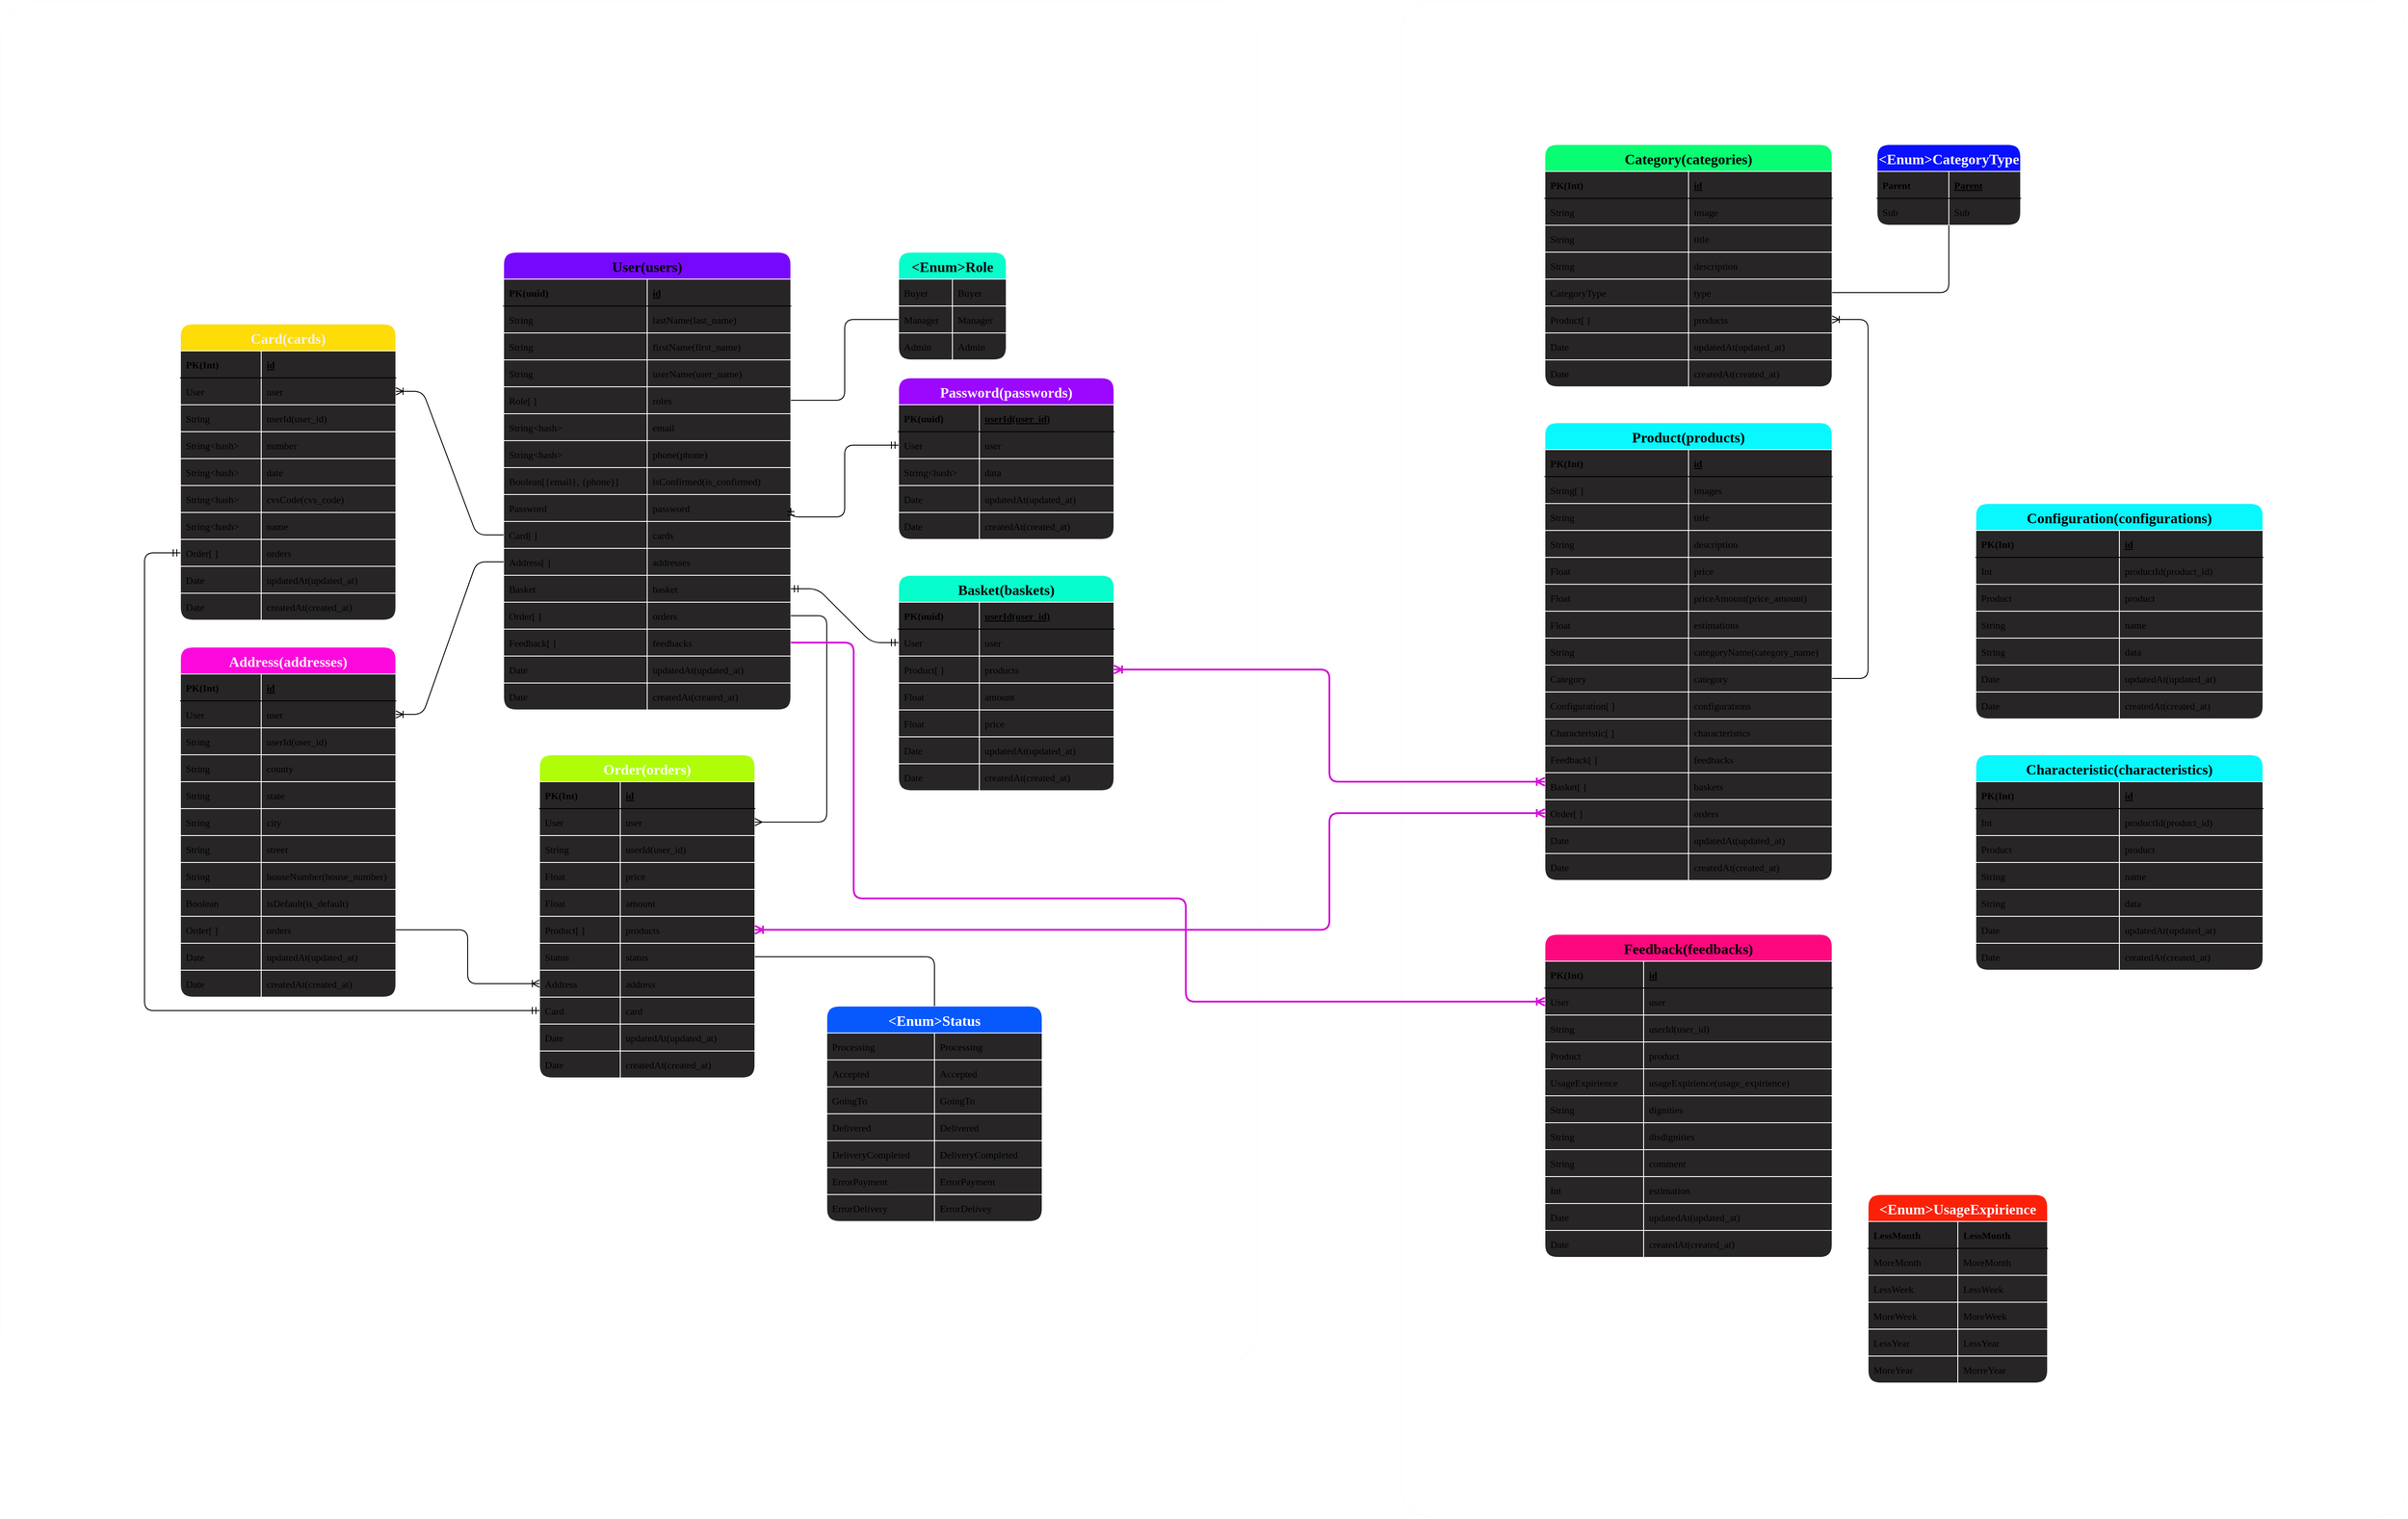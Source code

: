 <mxfile version="22.1.8" type="device">
  <diagram id="3EIP82DR-pPi_5oQIhjt" name="Страница 1">
    <mxGraphModel dx="4360" dy="2694" grid="1" gridSize="10" guides="1" tooltips="1" connect="1" arrows="1" fold="1" page="0" pageScale="1" pageWidth="1169" pageHeight="827" background="none" math="0" shadow="0">
      <root>
        <mxCell id="0" />
        <mxCell id="1" parent="0" />
        <mxCell id="399" value="" style="rounded=1;whiteSpace=wrap;html=1;labelBackgroundColor=none;strokeColor=#fdfcfc;strokeWidth=1;fontFamily=Iosevka;fontSize=32;fontColor=#ffffff;fillColor=none;arcSize=3;" parent="1" vertex="1">
          <mxGeometry x="-40" y="-120" width="1400" height="1520" as="geometry" />
        </mxCell>
        <mxCell id="401" value="" style="rounded=1;whiteSpace=wrap;html=1;labelBackgroundColor=none;strokeColor=#fdfcfc;strokeWidth=1;fontFamily=Iosevka;fontSize=32;fontColor=#ffffff;fillColor=none;arcSize=3;" parent="1" vertex="1">
          <mxGeometry x="1520" y="-120" width="1120" height="1690" as="geometry" />
        </mxCell>
        <mxCell id="2" value="User(users)" style="shape=table;startSize=30;container=1;collapsible=1;childLayout=tableLayout;fixedRows=1;rowLines=1;fontStyle=1;align=center;resizeLast=1;fillColor=#7608fd;rounded=1;swimlaneFillColor=#272525;strokeColor=#fdfcfc;strokeWidth=1;fontFamily=Iosevka;fontSize=16;spacingLeft=4;spacingBottom=0;spacingRight=4;noLabel=0;connectable=1;" parent="1" vertex="1">
          <mxGeometry x="520" y="160" width="320" height="510" as="geometry" />
        </mxCell>
        <mxCell id="3" value="" style="shape=tableRow;horizontal=0;startSize=0;swimlaneHead=0;swimlaneBody=0;fillColor=none;collapsible=0;dropTarget=0;points=[[0,0.5],[1,0.5]];portConstraint=eastwest;top=0;left=0;right=0;bottom=1;swimlaneFillColor=default;fontFamily=Iosevka;align=left;fontSize=11;spacingLeft=4;spacingBottom=0;spacingRight=4;noLabel=0;connectable=1;" parent="2" vertex="1">
          <mxGeometry y="30" width="320" height="30" as="geometry" />
        </mxCell>
        <mxCell id="4" value="PK(uuid)" style="shape=partialRectangle;connectable=1;fillColor=none;top=0;left=0;bottom=0;right=0;fontStyle=1;overflow=hidden;swimlaneFillColor=default;fontFamily=Iosevka;align=left;fontSize=11;spacingLeft=4;spacingBottom=0;spacingRight=4;noLabel=0;" parent="3" vertex="1">
          <mxGeometry width="160" height="30" as="geometry">
            <mxRectangle width="160" height="30" as="alternateBounds" />
          </mxGeometry>
        </mxCell>
        <mxCell id="5" value="id" style="shape=partialRectangle;connectable=1;fillColor=none;top=0;left=0;bottom=0;right=0;align=left;spacingLeft=4;fontStyle=5;overflow=hidden;swimlaneFillColor=default;fontFamily=Iosevka;fontSize=11;spacingBottom=0;spacingRight=4;noLabel=0;" parent="3" vertex="1">
          <mxGeometry x="160" width="160" height="30" as="geometry">
            <mxRectangle width="160" height="30" as="alternateBounds" />
          </mxGeometry>
        </mxCell>
        <mxCell id="6" value="" style="shape=tableRow;horizontal=0;startSize=0;swimlaneHead=0;swimlaneBody=0;fillColor=none;collapsible=0;dropTarget=0;points=[[0,0.5],[1,0.5]];portConstraint=eastwest;top=0;left=0;right=0;bottom=0;swimlaneFillColor=default;fontFamily=Iosevka;align=left;fontSize=11;spacingLeft=4;spacingBottom=0;spacingRight=4;noLabel=0;connectable=1;" parent="2" vertex="1">
          <mxGeometry y="60" width="320" height="30" as="geometry" />
        </mxCell>
        <mxCell id="7" value="String" style="shape=partialRectangle;connectable=1;fillColor=none;top=0;left=0;bottom=0;right=0;editable=1;overflow=hidden;swimlaneFillColor=default;fontFamily=Iosevka;align=left;fontSize=11;spacingLeft=4;spacingBottom=0;spacingRight=4;noLabel=0;" parent="6" vertex="1">
          <mxGeometry width="160" height="30" as="geometry">
            <mxRectangle width="160" height="30" as="alternateBounds" />
          </mxGeometry>
        </mxCell>
        <mxCell id="8" value="lastName(last_name)" style="shape=partialRectangle;connectable=1;fillColor=none;top=0;left=0;bottom=0;right=0;align=left;spacingLeft=4;overflow=hidden;swimlaneFillColor=default;fontFamily=Iosevka;fontSize=11;spacingBottom=0;spacingRight=4;noLabel=0;" parent="6" vertex="1">
          <mxGeometry x="160" width="160" height="30" as="geometry">
            <mxRectangle width="160" height="30" as="alternateBounds" />
          </mxGeometry>
        </mxCell>
        <mxCell id="9" value="" style="shape=tableRow;horizontal=0;startSize=0;swimlaneHead=0;swimlaneBody=0;fillColor=none;collapsible=0;dropTarget=0;points=[[0,0.5],[1,0.5]];portConstraint=eastwest;top=0;left=0;right=0;bottom=0;swimlaneFillColor=default;fontFamily=Iosevka;align=left;fontSize=11;spacingLeft=4;spacingBottom=0;spacingRight=4;noLabel=0;connectable=1;" parent="2" vertex="1">
          <mxGeometry y="90" width="320" height="30" as="geometry" />
        </mxCell>
        <mxCell id="10" value="String" style="shape=partialRectangle;connectable=1;fillColor=none;top=0;left=0;bottom=0;right=0;editable=1;overflow=hidden;swimlaneFillColor=default;fontFamily=Iosevka;align=left;fontSize=11;spacingLeft=4;spacingBottom=0;spacingRight=4;noLabel=0;" parent="9" vertex="1">
          <mxGeometry width="160" height="30" as="geometry">
            <mxRectangle width="160" height="30" as="alternateBounds" />
          </mxGeometry>
        </mxCell>
        <mxCell id="11" value="firstName(first_name)" style="shape=partialRectangle;connectable=1;fillColor=none;top=0;left=0;bottom=0;right=0;align=left;spacingLeft=4;overflow=hidden;swimlaneFillColor=default;fontFamily=Iosevka;fontSize=11;spacingBottom=0;spacingRight=4;noLabel=0;" parent="9" vertex="1">
          <mxGeometry x="160" width="160" height="30" as="geometry">
            <mxRectangle width="160" height="30" as="alternateBounds" />
          </mxGeometry>
        </mxCell>
        <mxCell id="12" value="" style="shape=tableRow;horizontal=0;startSize=0;swimlaneHead=0;swimlaneBody=0;fillColor=none;collapsible=0;dropTarget=0;points=[[0,0.5],[1,0.5]];portConstraint=eastwest;top=0;left=0;right=0;bottom=0;swimlaneFillColor=default;fontFamily=Iosevka;align=left;fontSize=11;spacingLeft=4;spacingBottom=0;spacingRight=4;noLabel=0;connectable=1;" parent="2" vertex="1">
          <mxGeometry y="120" width="320" height="30" as="geometry" />
        </mxCell>
        <mxCell id="13" value="String" style="shape=partialRectangle;connectable=1;fillColor=none;top=0;left=0;bottom=0;right=0;editable=1;overflow=hidden;swimlaneFillColor=default;fontFamily=Iosevka;align=left;fontSize=11;spacingLeft=4;spacingBottom=0;spacingRight=4;noLabel=0;" parent="12" vertex="1">
          <mxGeometry width="160" height="30" as="geometry">
            <mxRectangle width="160" height="30" as="alternateBounds" />
          </mxGeometry>
        </mxCell>
        <mxCell id="14" value="userName(user_name)" style="shape=partialRectangle;connectable=1;fillColor=none;top=0;left=0;bottom=0;right=0;align=left;spacingLeft=4;overflow=hidden;swimlaneFillColor=default;fontFamily=Iosevka;fontSize=11;spacingBottom=0;spacingRight=4;noLabel=0;" parent="12" vertex="1">
          <mxGeometry x="160" width="160" height="30" as="geometry">
            <mxRectangle width="160" height="30" as="alternateBounds" />
          </mxGeometry>
        </mxCell>
        <mxCell id="30" value="" style="shape=tableRow;horizontal=0;startSize=0;swimlaneHead=0;swimlaneBody=0;fillColor=none;collapsible=0;dropTarget=0;points=[[0,0.5],[1,0.5]];portConstraint=eastwest;top=0;left=0;right=0;bottom=0;swimlaneFillColor=default;fontFamily=Iosevka;align=left;fontSize=11;spacingLeft=4;spacingBottom=0;spacingRight=4;noLabel=0;connectable=1;" parent="2" vertex="1">
          <mxGeometry y="150" width="320" height="30" as="geometry" />
        </mxCell>
        <mxCell id="31" value="Role[ ]" style="shape=partialRectangle;connectable=1;fillColor=none;top=0;left=0;bottom=0;right=0;editable=1;overflow=hidden;swimlaneFillColor=default;fontFamily=Iosevka;align=left;fontSize=11;spacingLeft=4;spacingBottom=0;spacingRight=4;noLabel=0;" parent="30" vertex="1">
          <mxGeometry width="160" height="30" as="geometry">
            <mxRectangle width="160" height="30" as="alternateBounds" />
          </mxGeometry>
        </mxCell>
        <mxCell id="32" value="roles" style="shape=partialRectangle;connectable=1;fillColor=none;top=0;left=0;bottom=0;right=0;align=left;spacingLeft=4;overflow=hidden;swimlaneFillColor=default;fontFamily=Iosevka;fontSize=11;spacingBottom=0;spacingRight=4;noLabel=0;" parent="30" vertex="1">
          <mxGeometry x="160" width="160" height="30" as="geometry">
            <mxRectangle width="160" height="30" as="alternateBounds" />
          </mxGeometry>
        </mxCell>
        <mxCell id="15" value="" style="shape=tableRow;horizontal=0;startSize=0;swimlaneHead=0;swimlaneBody=0;fillColor=none;collapsible=0;dropTarget=0;points=[[0,0.5],[1,0.5]];portConstraint=eastwest;top=0;left=0;right=0;bottom=0;swimlaneFillColor=default;fontFamily=Iosevka;align=left;fontSize=11;spacingLeft=4;spacingBottom=0;spacingRight=4;noLabel=0;connectable=1;" parent="2" vertex="1">
          <mxGeometry y="180" width="320" height="30" as="geometry" />
        </mxCell>
        <mxCell id="16" value="String&lt;hash&gt;" style="shape=partialRectangle;connectable=1;fillColor=none;top=0;left=0;bottom=0;right=0;editable=1;overflow=hidden;swimlaneFillColor=default;fontFamily=Iosevka;align=left;fontSize=11;spacingLeft=4;spacingBottom=0;spacingRight=4;noLabel=0;" parent="15" vertex="1">
          <mxGeometry width="160" height="30" as="geometry">
            <mxRectangle width="160" height="30" as="alternateBounds" />
          </mxGeometry>
        </mxCell>
        <mxCell id="17" value="email" style="shape=partialRectangle;connectable=1;fillColor=none;top=0;left=0;bottom=0;right=0;align=left;spacingLeft=4;overflow=hidden;swimlaneFillColor=default;fontFamily=Iosevka;fontSize=11;spacingBottom=0;spacingRight=4;noLabel=0;" parent="15" vertex="1">
          <mxGeometry x="160" width="160" height="30" as="geometry">
            <mxRectangle width="160" height="30" as="alternateBounds" />
          </mxGeometry>
        </mxCell>
        <mxCell id="39" value="" style="shape=tableRow;horizontal=0;startSize=0;swimlaneHead=0;swimlaneBody=0;fillColor=none;collapsible=0;dropTarget=0;points=[[0,0.5],[1,0.5]];portConstraint=eastwest;top=0;left=0;right=0;bottom=0;swimlaneFillColor=default;fontFamily=Iosevka;align=left;fontSize=11;spacingLeft=4;spacingBottom=0;spacingRight=4;noLabel=0;connectable=1;" parent="2" vertex="1">
          <mxGeometry y="210" width="320" height="30" as="geometry" />
        </mxCell>
        <mxCell id="40" value="String&lt;hash&gt;" style="shape=partialRectangle;connectable=1;fillColor=none;top=0;left=0;bottom=0;right=0;editable=1;overflow=hidden;swimlaneFillColor=default;fontFamily=Iosevka;align=left;fontSize=11;spacingLeft=4;spacingBottom=0;spacingRight=4;noLabel=0;" parent="39" vertex="1">
          <mxGeometry width="160" height="30" as="geometry">
            <mxRectangle width="160" height="30" as="alternateBounds" />
          </mxGeometry>
        </mxCell>
        <mxCell id="41" value="phone(phone)" style="shape=partialRectangle;connectable=1;fillColor=none;top=0;left=0;bottom=0;right=0;align=left;spacingLeft=4;overflow=hidden;swimlaneFillColor=default;fontFamily=Iosevka;fontSize=11;spacingBottom=0;spacingRight=4;noLabel=0;" parent="39" vertex="1">
          <mxGeometry x="160" width="160" height="30" as="geometry">
            <mxRectangle width="160" height="30" as="alternateBounds" />
          </mxGeometry>
        </mxCell>
        <mxCell id="18" value="" style="shape=tableRow;horizontal=0;startSize=0;swimlaneHead=0;swimlaneBody=0;fillColor=none;collapsible=0;dropTarget=0;points=[[0,0.5],[1,0.5]];portConstraint=eastwest;top=0;left=0;right=0;bottom=0;swimlaneFillColor=default;fontFamily=Iosevka;align=left;fontSize=11;spacingLeft=4;spacingBottom=0;spacingRight=4;noLabel=0;connectable=1;" parent="2" vertex="1">
          <mxGeometry y="240" width="320" height="30" as="geometry" />
        </mxCell>
        <mxCell id="19" value="Boolean[{email}, {phone}]" style="shape=partialRectangle;connectable=1;fillColor=none;top=0;left=0;bottom=0;right=0;editable=1;overflow=hidden;swimlaneFillColor=default;fontFamily=Iosevka;align=left;fontSize=11;spacingLeft=4;spacingBottom=0;spacingRight=4;noLabel=0;" parent="18" vertex="1">
          <mxGeometry width="160" height="30" as="geometry">
            <mxRectangle width="160" height="30" as="alternateBounds" />
          </mxGeometry>
        </mxCell>
        <mxCell id="20" value="isConfirmed(is_confirmed)" style="shape=partialRectangle;connectable=1;fillColor=none;top=0;left=0;bottom=0;right=0;align=left;spacingLeft=4;overflow=hidden;swimlaneFillColor=default;fontFamily=Iosevka;fontSize=11;spacingBottom=0;spacingRight=4;noLabel=0;" parent="18" vertex="1">
          <mxGeometry x="160" width="160" height="30" as="geometry">
            <mxRectangle width="160" height="30" as="alternateBounds" />
          </mxGeometry>
        </mxCell>
        <mxCell id="21" value="" style="shape=tableRow;horizontal=0;startSize=0;swimlaneHead=0;swimlaneBody=0;fillColor=none;collapsible=0;dropTarget=0;points=[[0,0.5],[1,0.5]];portConstraint=eastwest;top=0;left=0;right=0;bottom=0;swimlaneFillColor=default;fontFamily=Iosevka;align=left;fontSize=11;spacingLeft=4;spacingBottom=0;spacingRight=4;noLabel=0;connectable=1;" parent="2" vertex="1">
          <mxGeometry y="270" width="320" height="30" as="geometry" />
        </mxCell>
        <mxCell id="22" value="Password" style="shape=partialRectangle;connectable=1;fillColor=none;top=0;left=0;bottom=0;right=0;editable=1;overflow=hidden;swimlaneFillColor=default;fontFamily=Iosevka;align=left;fontSize=11;spacingLeft=4;spacingBottom=0;spacingRight=4;noLabel=0;" parent="21" vertex="1">
          <mxGeometry width="160" height="30" as="geometry">
            <mxRectangle width="160" height="30" as="alternateBounds" />
          </mxGeometry>
        </mxCell>
        <mxCell id="23" value="password" style="shape=partialRectangle;connectable=1;fillColor=none;top=0;left=0;bottom=0;right=0;align=left;spacingLeft=4;overflow=hidden;swimlaneFillColor=default;fontFamily=Iosevka;fontSize=11;spacingBottom=0;spacingRight=4;noLabel=0;" parent="21" vertex="1">
          <mxGeometry x="160" width="160" height="30" as="geometry">
            <mxRectangle width="160" height="30" as="alternateBounds" />
          </mxGeometry>
        </mxCell>
        <mxCell id="51" value="" style="shape=tableRow;horizontal=0;startSize=0;swimlaneHead=0;swimlaneBody=0;fillColor=none;collapsible=0;dropTarget=0;points=[[0,0.5],[1,0.5]];portConstraint=eastwest;top=0;left=0;right=0;bottom=0;swimlaneFillColor=default;fontFamily=Iosevka;align=left;fontSize=11;spacingLeft=4;spacingBottom=0;spacingRight=4;noLabel=0;connectable=1;" parent="2" vertex="1">
          <mxGeometry y="300" width="320" height="30" as="geometry" />
        </mxCell>
        <mxCell id="52" value="Card[ ]" style="shape=partialRectangle;connectable=1;fillColor=none;top=0;left=0;bottom=0;right=0;editable=1;overflow=hidden;swimlaneFillColor=default;fontFamily=Iosevka;align=left;fontSize=11;spacingLeft=4;spacingBottom=0;spacingRight=4;noLabel=0;" parent="51" vertex="1">
          <mxGeometry width="160" height="30" as="geometry">
            <mxRectangle width="160" height="30" as="alternateBounds" />
          </mxGeometry>
        </mxCell>
        <mxCell id="53" value="cards" style="shape=partialRectangle;connectable=1;fillColor=none;top=0;left=0;bottom=0;right=0;align=left;spacingLeft=4;overflow=hidden;swimlaneFillColor=default;fontFamily=Iosevka;fontSize=11;spacingBottom=0;spacingRight=4;noLabel=0;" parent="51" vertex="1">
          <mxGeometry x="160" width="160" height="30" as="geometry">
            <mxRectangle width="160" height="30" as="alternateBounds" />
          </mxGeometry>
        </mxCell>
        <mxCell id="48" value="" style="shape=tableRow;horizontal=0;startSize=0;swimlaneHead=0;swimlaneBody=0;fillColor=none;collapsible=0;dropTarget=0;points=[[0,0.5],[1,0.5]];portConstraint=eastwest;top=0;left=0;right=0;bottom=0;swimlaneFillColor=default;fontFamily=Iosevka;align=left;fontSize=11;spacingLeft=4;spacingBottom=0;spacingRight=4;noLabel=0;connectable=1;" parent="2" vertex="1">
          <mxGeometry y="330" width="320" height="30" as="geometry" />
        </mxCell>
        <mxCell id="49" value="Address[ ]" style="shape=partialRectangle;connectable=1;fillColor=none;top=0;left=0;bottom=0;right=0;editable=1;overflow=hidden;swimlaneFillColor=default;fontFamily=Iosevka;align=left;fontSize=11;spacingLeft=4;spacingBottom=0;spacingRight=4;noLabel=0;" parent="48" vertex="1">
          <mxGeometry width="160" height="30" as="geometry">
            <mxRectangle width="160" height="30" as="alternateBounds" />
          </mxGeometry>
        </mxCell>
        <mxCell id="50" value="addresses" style="shape=partialRectangle;connectable=1;fillColor=none;top=0;left=0;bottom=0;right=0;align=left;spacingLeft=4;overflow=hidden;swimlaneFillColor=default;fontFamily=Iosevka;fontSize=11;spacingBottom=0;spacingRight=4;noLabel=0;" parent="48" vertex="1">
          <mxGeometry x="160" width="160" height="30" as="geometry">
            <mxRectangle width="160" height="30" as="alternateBounds" />
          </mxGeometry>
        </mxCell>
        <mxCell id="24" value="" style="shape=tableRow;horizontal=0;startSize=0;swimlaneHead=0;swimlaneBody=0;fillColor=none;collapsible=0;dropTarget=0;points=[[0,0.5],[1,0.5]];portConstraint=eastwest;top=0;left=0;right=0;bottom=0;swimlaneFillColor=default;fontFamily=Iosevka;align=left;fontSize=11;spacingLeft=4;spacingBottom=0;spacingRight=4;noLabel=0;connectable=1;" parent="2" vertex="1">
          <mxGeometry y="360" width="320" height="30" as="geometry" />
        </mxCell>
        <mxCell id="25" value="Basket" style="shape=partialRectangle;connectable=1;fillColor=none;top=0;left=0;bottom=0;right=0;editable=1;overflow=hidden;swimlaneFillColor=default;fontFamily=Iosevka;align=left;fontSize=11;spacingLeft=4;spacingBottom=0;spacingRight=4;noLabel=0;" parent="24" vertex="1">
          <mxGeometry width="160" height="30" as="geometry">
            <mxRectangle width="160" height="30" as="alternateBounds" />
          </mxGeometry>
        </mxCell>
        <mxCell id="26" value="basket" style="shape=partialRectangle;connectable=1;fillColor=none;top=0;left=0;bottom=0;right=0;align=left;spacingLeft=4;overflow=hidden;swimlaneFillColor=default;fontFamily=Iosevka;fontSize=11;spacingBottom=0;spacingRight=4;noLabel=0;" parent="24" vertex="1">
          <mxGeometry x="160" width="160" height="30" as="geometry">
            <mxRectangle width="160" height="30" as="alternateBounds" />
          </mxGeometry>
        </mxCell>
        <mxCell id="27" value="" style="shape=tableRow;horizontal=0;startSize=0;swimlaneHead=0;swimlaneBody=0;fillColor=none;collapsible=0;dropTarget=0;points=[[0,0.5],[1,0.5]];portConstraint=eastwest;top=0;left=0;right=0;bottom=0;swimlaneFillColor=default;fontFamily=Iosevka;align=left;fontSize=11;spacingLeft=4;spacingBottom=0;spacingRight=4;noLabel=0;connectable=1;" parent="2" vertex="1">
          <mxGeometry y="390" width="320" height="30" as="geometry" />
        </mxCell>
        <mxCell id="28" value="Order[ ]" style="shape=partialRectangle;connectable=1;fillColor=none;top=0;left=0;bottom=0;right=0;editable=1;overflow=hidden;swimlaneFillColor=default;fontFamily=Iosevka;align=left;fontSize=11;spacingLeft=4;spacingBottom=0;spacingRight=4;noLabel=0;" parent="27" vertex="1">
          <mxGeometry width="160" height="30" as="geometry">
            <mxRectangle width="160" height="30" as="alternateBounds" />
          </mxGeometry>
        </mxCell>
        <mxCell id="29" value="orders" style="shape=partialRectangle;connectable=1;fillColor=none;top=0;left=0;bottom=0;right=0;align=left;spacingLeft=4;overflow=hidden;swimlaneFillColor=default;fontFamily=Iosevka;fontSize=11;spacingBottom=0;spacingRight=4;noLabel=0;" parent="27" vertex="1">
          <mxGeometry x="160" width="160" height="30" as="geometry">
            <mxRectangle width="160" height="30" as="alternateBounds" />
          </mxGeometry>
        </mxCell>
        <mxCell id="573" value="" style="shape=tableRow;horizontal=0;startSize=0;swimlaneHead=0;swimlaneBody=0;fillColor=none;collapsible=0;dropTarget=0;points=[[0,0.5],[1,0.5]];portConstraint=eastwest;top=0;left=0;right=0;bottom=0;swimlaneFillColor=default;fontFamily=Iosevka;align=left;fontSize=11;spacingLeft=4;spacingBottom=0;spacingRight=4;noLabel=0;connectable=1;" parent="2" vertex="1">
          <mxGeometry y="420" width="320" height="30" as="geometry" />
        </mxCell>
        <mxCell id="574" value="Feedback[ ]" style="shape=partialRectangle;connectable=1;fillColor=none;top=0;left=0;bottom=0;right=0;editable=1;overflow=hidden;swimlaneFillColor=default;fontFamily=Iosevka;align=left;fontSize=11;spacingLeft=4;spacingBottom=0;spacingRight=4;noLabel=0;" parent="573" vertex="1">
          <mxGeometry width="160" height="30" as="geometry">
            <mxRectangle width="160" height="30" as="alternateBounds" />
          </mxGeometry>
        </mxCell>
        <mxCell id="575" value="feedbacks" style="shape=partialRectangle;connectable=1;fillColor=none;top=0;left=0;bottom=0;right=0;align=left;spacingLeft=4;overflow=hidden;swimlaneFillColor=default;fontFamily=Iosevka;fontSize=11;spacingBottom=0;spacingRight=4;noLabel=0;" parent="573" vertex="1">
          <mxGeometry x="160" width="160" height="30" as="geometry">
            <mxRectangle width="160" height="30" as="alternateBounds" />
          </mxGeometry>
        </mxCell>
        <mxCell id="42" value="" style="shape=tableRow;horizontal=0;startSize=0;swimlaneHead=0;swimlaneBody=0;fillColor=none;collapsible=0;dropTarget=0;points=[[0,0.5],[1,0.5]];portConstraint=eastwest;top=0;left=0;right=0;bottom=0;swimlaneFillColor=default;fontFamily=Iosevka;align=left;fontSize=11;spacingLeft=4;spacingBottom=0;spacingRight=4;noLabel=0;connectable=1;" parent="2" vertex="1">
          <mxGeometry y="450" width="320" height="30" as="geometry" />
        </mxCell>
        <mxCell id="43" value="Date" style="shape=partialRectangle;connectable=1;fillColor=none;top=0;left=0;bottom=0;right=0;editable=1;overflow=hidden;swimlaneFillColor=default;fontFamily=Iosevka;align=left;fontSize=11;spacingLeft=4;spacingBottom=0;spacingRight=4;noLabel=0;" parent="42" vertex="1">
          <mxGeometry width="160" height="30" as="geometry">
            <mxRectangle width="160" height="30" as="alternateBounds" />
          </mxGeometry>
        </mxCell>
        <mxCell id="44" value="updatedAt(updated_at)" style="shape=partialRectangle;connectable=1;fillColor=none;top=0;left=0;bottom=0;right=0;align=left;spacingLeft=4;overflow=hidden;swimlaneFillColor=default;fontFamily=Iosevka;fontSize=11;spacingBottom=0;spacingRight=4;noLabel=0;" parent="42" vertex="1">
          <mxGeometry x="160" width="160" height="30" as="geometry">
            <mxRectangle width="160" height="30" as="alternateBounds" />
          </mxGeometry>
        </mxCell>
        <mxCell id="45" value="" style="shape=tableRow;horizontal=0;startSize=0;swimlaneHead=0;swimlaneBody=0;fillColor=none;collapsible=0;dropTarget=0;points=[[0,0.5],[1,0.5]];portConstraint=eastwest;top=0;left=0;right=0;bottom=0;swimlaneFillColor=default;fontFamily=Iosevka;align=left;fontSize=11;spacingLeft=4;spacingBottom=0;spacingRight=4;noLabel=0;connectable=1;" parent="2" vertex="1">
          <mxGeometry y="480" width="320" height="30" as="geometry" />
        </mxCell>
        <mxCell id="46" value="Date" style="shape=partialRectangle;connectable=1;fillColor=none;top=0;left=0;bottom=0;right=0;editable=1;overflow=hidden;swimlaneFillColor=default;fontFamily=Iosevka;align=left;fontSize=11;spacingLeft=4;spacingBottom=0;spacingRight=4;noLabel=0;" parent="45" vertex="1">
          <mxGeometry width="160" height="30" as="geometry">
            <mxRectangle width="160" height="30" as="alternateBounds" />
          </mxGeometry>
        </mxCell>
        <mxCell id="47" value="createdAt(created_at)" style="shape=partialRectangle;connectable=1;fillColor=none;top=0;left=0;bottom=0;right=0;align=left;spacingLeft=4;overflow=hidden;swimlaneFillColor=default;fontFamily=Iosevka;fontSize=11;spacingBottom=0;spacingRight=4;noLabel=0;" parent="45" vertex="1">
          <mxGeometry x="160" width="160" height="30" as="geometry">
            <mxRectangle width="160" height="30" as="alternateBounds" />
          </mxGeometry>
        </mxCell>
        <mxCell id="54" value="Basket(baskets)" style="shape=table;startSize=30;container=1;collapsible=1;childLayout=tableLayout;fixedRows=1;rowLines=1;fontStyle=1;align=center;resizeLast=1;fillColor=#08fdcc;rounded=1;swimlaneFillColor=#272525;strokeColor=#fdfcfc;strokeWidth=1;fontFamily=Iosevka;fontSize=16;spacingLeft=4;spacingBottom=0;spacingRight=4;connectable=1;fontColor=#0a0a0a;" parent="1" vertex="1">
          <mxGeometry x="960" y="520" width="240" height="240" as="geometry" />
        </mxCell>
        <mxCell id="55" value="" style="shape=tableRow;horizontal=0;startSize=0;swimlaneHead=0;swimlaneBody=0;fillColor=none;collapsible=0;dropTarget=0;points=[[0,0.5],[1,0.5]];portConstraint=eastwest;top=0;left=0;right=0;bottom=1;swimlaneFillColor=default;fontFamily=Iosevka;align=left;fontSize=11;spacingLeft=4;spacingBottom=0;spacingRight=4;noLabel=0;connectable=1;" parent="54" vertex="1">
          <mxGeometry y="30" width="240" height="30" as="geometry" />
        </mxCell>
        <mxCell id="56" value="PK(uuid)" style="shape=partialRectangle;connectable=1;fillColor=none;top=0;left=0;bottom=0;right=0;fontStyle=1;overflow=hidden;swimlaneFillColor=default;fontFamily=Iosevka;align=left;fontSize=11;spacingLeft=4;spacingBottom=0;spacingRight=4;noLabel=0;" parent="55" vertex="1">
          <mxGeometry width="90" height="30" as="geometry">
            <mxRectangle width="90" height="30" as="alternateBounds" />
          </mxGeometry>
        </mxCell>
        <mxCell id="57" value="userId(user_id)" style="shape=partialRectangle;connectable=1;fillColor=none;top=0;left=0;bottom=0;right=0;align=left;spacingLeft=4;fontStyle=5;overflow=hidden;swimlaneFillColor=default;fontFamily=Iosevka;fontSize=11;spacingBottom=0;spacingRight=4;noLabel=0;" parent="55" vertex="1">
          <mxGeometry x="90" width="150" height="30" as="geometry">
            <mxRectangle width="150" height="30" as="alternateBounds" />
          </mxGeometry>
        </mxCell>
        <mxCell id="82" value="" style="shape=tableRow;horizontal=0;startSize=0;swimlaneHead=0;swimlaneBody=0;fillColor=none;collapsible=0;dropTarget=0;points=[[0,0.5],[1,0.5]];portConstraint=eastwest;top=0;left=0;right=0;bottom=0;swimlaneFillColor=default;fontFamily=Iosevka;align=left;fontSize=11;spacingLeft=4;spacingBottom=0;spacingRight=4;noLabel=0;connectable=1;" parent="54" vertex="1">
          <mxGeometry y="60" width="240" height="30" as="geometry" />
        </mxCell>
        <mxCell id="83" value="User" style="shape=partialRectangle;connectable=1;fillColor=none;top=0;left=0;bottom=0;right=0;editable=1;overflow=hidden;swimlaneFillColor=default;fontFamily=Iosevka;align=left;fontSize=11;spacingLeft=4;spacingBottom=0;spacingRight=4;noLabel=0;" parent="82" vertex="1">
          <mxGeometry width="90" height="30" as="geometry">
            <mxRectangle width="90" height="30" as="alternateBounds" />
          </mxGeometry>
        </mxCell>
        <mxCell id="84" value="user" style="shape=partialRectangle;connectable=1;fillColor=none;top=0;left=0;bottom=0;right=0;align=left;spacingLeft=4;overflow=hidden;swimlaneFillColor=default;fontFamily=Iosevka;fontSize=11;spacingBottom=0;spacingRight=4;noLabel=0;" parent="82" vertex="1">
          <mxGeometry x="90" width="150" height="30" as="geometry">
            <mxRectangle width="150" height="30" as="alternateBounds" />
          </mxGeometry>
        </mxCell>
        <mxCell id="85" value="" style="shape=tableRow;horizontal=0;startSize=0;swimlaneHead=0;swimlaneBody=0;fillColor=none;collapsible=0;dropTarget=0;points=[[0,0.5],[1,0.5]];portConstraint=eastwest;top=0;left=0;right=0;bottom=0;swimlaneFillColor=default;fontFamily=Iosevka;align=left;fontSize=11;spacingLeft=4;spacingBottom=0;spacingRight=4;noLabel=0;connectable=1;" parent="54" vertex="1">
          <mxGeometry y="90" width="240" height="30" as="geometry" />
        </mxCell>
        <mxCell id="86" value="Product[ ]" style="shape=partialRectangle;connectable=1;fillColor=none;top=0;left=0;bottom=0;right=0;editable=1;overflow=hidden;swimlaneFillColor=default;fontFamily=Iosevka;align=left;fontSize=11;spacingLeft=4;spacingBottom=0;spacingRight=4;noLabel=0;" parent="85" vertex="1">
          <mxGeometry width="90" height="30" as="geometry">
            <mxRectangle width="90" height="30" as="alternateBounds" />
          </mxGeometry>
        </mxCell>
        <mxCell id="87" value="products" style="shape=partialRectangle;connectable=1;fillColor=none;top=0;left=0;bottom=0;right=0;align=left;spacingLeft=4;overflow=hidden;swimlaneFillColor=default;fontFamily=Iosevka;fontSize=11;spacingBottom=0;spacingRight=4;noLabel=0;" parent="85" vertex="1">
          <mxGeometry x="90" width="150" height="30" as="geometry">
            <mxRectangle width="150" height="30" as="alternateBounds" />
          </mxGeometry>
        </mxCell>
        <mxCell id="88" value="" style="shape=tableRow;horizontal=0;startSize=0;swimlaneHead=0;swimlaneBody=0;fillColor=none;collapsible=0;dropTarget=0;points=[[0,0.5],[1,0.5]];portConstraint=eastwest;top=0;left=0;right=0;bottom=0;swimlaneFillColor=default;fontFamily=Iosevka;align=left;fontSize=11;spacingLeft=4;spacingBottom=0;spacingRight=4;noLabel=0;connectable=1;" parent="54" vertex="1">
          <mxGeometry y="120" width="240" height="30" as="geometry" />
        </mxCell>
        <mxCell id="89" value="Float" style="shape=partialRectangle;connectable=1;fillColor=none;top=0;left=0;bottom=0;right=0;editable=1;overflow=hidden;swimlaneFillColor=default;fontFamily=Iosevka;align=left;fontSize=11;spacingLeft=4;spacingBottom=0;spacingRight=4;noLabel=0;" parent="88" vertex="1">
          <mxGeometry width="90" height="30" as="geometry">
            <mxRectangle width="90" height="30" as="alternateBounds" />
          </mxGeometry>
        </mxCell>
        <mxCell id="90" value="amount" style="shape=partialRectangle;connectable=1;fillColor=none;top=0;left=0;bottom=0;right=0;align=left;spacingLeft=4;overflow=hidden;swimlaneFillColor=default;fontFamily=Iosevka;fontSize=11;spacingBottom=0;spacingRight=4;noLabel=0;" parent="88" vertex="1">
          <mxGeometry x="90" width="150" height="30" as="geometry">
            <mxRectangle width="150" height="30" as="alternateBounds" />
          </mxGeometry>
        </mxCell>
        <mxCell id="91" value="" style="shape=tableRow;horizontal=0;startSize=0;swimlaneHead=0;swimlaneBody=0;fillColor=none;collapsible=0;dropTarget=0;points=[[0,0.5],[1,0.5]];portConstraint=eastwest;top=0;left=0;right=0;bottom=0;swimlaneFillColor=default;fontFamily=Iosevka;align=left;fontSize=11;spacingLeft=4;spacingBottom=0;spacingRight=4;noLabel=0;connectable=1;" parent="54" vertex="1">
          <mxGeometry y="150" width="240" height="30" as="geometry" />
        </mxCell>
        <mxCell id="92" value="Float" style="shape=partialRectangle;connectable=1;fillColor=none;top=0;left=0;bottom=0;right=0;editable=1;overflow=hidden;swimlaneFillColor=default;fontFamily=Iosevka;align=left;fontSize=11;spacingLeft=4;spacingBottom=0;spacingRight=4;noLabel=0;" parent="91" vertex="1">
          <mxGeometry width="90" height="30" as="geometry">
            <mxRectangle width="90" height="30" as="alternateBounds" />
          </mxGeometry>
        </mxCell>
        <mxCell id="93" value="price" style="shape=partialRectangle;connectable=1;fillColor=none;top=0;left=0;bottom=0;right=0;align=left;spacingLeft=4;overflow=hidden;swimlaneFillColor=default;fontFamily=Iosevka;fontSize=11;spacingBottom=0;spacingRight=4;noLabel=0;" parent="91" vertex="1">
          <mxGeometry x="90" width="150" height="30" as="geometry">
            <mxRectangle width="150" height="30" as="alternateBounds" />
          </mxGeometry>
        </mxCell>
        <mxCell id="94" value="" style="shape=tableRow;horizontal=0;startSize=0;swimlaneHead=0;swimlaneBody=0;fillColor=none;collapsible=0;dropTarget=0;points=[[0,0.5],[1,0.5]];portConstraint=eastwest;top=0;left=0;right=0;bottom=0;swimlaneFillColor=default;fontFamily=Iosevka;align=left;fontSize=11;spacingLeft=4;spacingBottom=0;spacingRight=4;noLabel=0;connectable=1;" parent="54" vertex="1">
          <mxGeometry y="180" width="240" height="30" as="geometry" />
        </mxCell>
        <mxCell id="95" value="Date" style="shape=partialRectangle;connectable=1;fillColor=none;top=0;left=0;bottom=0;right=0;editable=1;overflow=hidden;swimlaneFillColor=default;fontFamily=Iosevka;align=left;fontSize=11;spacingLeft=4;spacingBottom=0;spacingRight=4;noLabel=0;" parent="94" vertex="1">
          <mxGeometry width="90" height="30" as="geometry">
            <mxRectangle width="90" height="30" as="alternateBounds" />
          </mxGeometry>
        </mxCell>
        <mxCell id="96" value="updatedAt(updated_at)" style="shape=partialRectangle;connectable=1;fillColor=none;top=0;left=0;bottom=0;right=0;align=left;spacingLeft=4;overflow=hidden;swimlaneFillColor=default;fontFamily=Iosevka;fontSize=11;spacingBottom=0;spacingRight=4;noLabel=0;" parent="94" vertex="1">
          <mxGeometry x="90" width="150" height="30" as="geometry">
            <mxRectangle width="150" height="30" as="alternateBounds" />
          </mxGeometry>
        </mxCell>
        <mxCell id="97" value="" style="shape=tableRow;horizontal=0;startSize=0;swimlaneHead=0;swimlaneBody=0;fillColor=none;collapsible=0;dropTarget=0;points=[[0,0.5],[1,0.5]];portConstraint=eastwest;top=0;left=0;right=0;bottom=0;swimlaneFillColor=default;fontFamily=Iosevka;align=left;fontSize=11;spacingLeft=4;spacingBottom=0;spacingRight=4;noLabel=0;connectable=1;" parent="54" vertex="1">
          <mxGeometry y="210" width="240" height="30" as="geometry" />
        </mxCell>
        <mxCell id="98" value="Date" style="shape=partialRectangle;connectable=1;fillColor=none;top=0;left=0;bottom=0;right=0;editable=1;overflow=hidden;swimlaneFillColor=default;fontFamily=Iosevka;align=left;fontSize=11;spacingLeft=4;spacingBottom=0;spacingRight=4;noLabel=0;" parent="97" vertex="1">
          <mxGeometry width="90" height="30" as="geometry">
            <mxRectangle width="90" height="30" as="alternateBounds" />
          </mxGeometry>
        </mxCell>
        <mxCell id="99" value="createdAt(created_at)" style="shape=partialRectangle;connectable=1;fillColor=none;top=0;left=0;bottom=0;right=0;align=left;spacingLeft=4;overflow=hidden;swimlaneFillColor=default;fontFamily=Iosevka;fontSize=11;spacingBottom=0;spacingRight=4;noLabel=0;" parent="97" vertex="1">
          <mxGeometry x="90" width="150" height="30" as="geometry">
            <mxRectangle width="150" height="30" as="alternateBounds" />
          </mxGeometry>
        </mxCell>
        <mxCell id="100" value="" style="edgeStyle=entityRelationEdgeStyle;fontSize=12;html=1;endArrow=ERmandOne;startArrow=ERmandOne;fontFamily=Iosevka;fontColor=#0a0a0a;entryX=0;entryY=0.5;entryDx=0;entryDy=0;exitX=1;exitY=0.5;exitDx=0;exitDy=0;" parent="1" source="26" target="83" edge="1">
          <mxGeometry width="100" height="100" relative="1" as="geometry">
            <mxPoint x="815" y="490" as="sourcePoint" />
            <mxPoint x="915" y="390" as="targetPoint" />
          </mxGeometry>
        </mxCell>
        <mxCell id="101" value="Order(orders)" style="shape=table;startSize=30;container=1;collapsible=1;childLayout=tableLayout;fixedRows=1;rowLines=1;fontStyle=1;align=center;resizeLast=1;fillColor=#affd08;rounded=1;swimlaneFillColor=#272525;strokeColor=#fdfcfc;strokeWidth=1;fontFamily=Iosevka;fontSize=16;spacingLeft=4;spacingBottom=0;spacingRight=4;connectable=1;fontColor=#ffffff;" parent="1" vertex="1">
          <mxGeometry x="560" y="720" width="240" height="360" as="geometry" />
        </mxCell>
        <mxCell id="102" value="" style="shape=tableRow;horizontal=0;startSize=0;swimlaneHead=0;swimlaneBody=0;fillColor=none;collapsible=0;dropTarget=0;points=[[0,0.5],[1,0.5]];portConstraint=eastwest;top=0;left=0;right=0;bottom=1;swimlaneFillColor=default;fontFamily=Iosevka;align=left;fontSize=11;spacingLeft=4;spacingBottom=0;spacingRight=4;noLabel=0;connectable=1;" parent="101" vertex="1">
          <mxGeometry y="30" width="240" height="30" as="geometry" />
        </mxCell>
        <mxCell id="103" value="PK(Int)" style="shape=partialRectangle;connectable=1;fillColor=none;top=0;left=0;bottom=0;right=0;fontStyle=1;overflow=hidden;swimlaneFillColor=default;fontFamily=Iosevka;align=left;fontSize=11;spacingLeft=4;spacingBottom=0;spacingRight=4;noLabel=0;" parent="102" vertex="1">
          <mxGeometry width="90" height="30" as="geometry">
            <mxRectangle width="90" height="30" as="alternateBounds" />
          </mxGeometry>
        </mxCell>
        <mxCell id="104" value="id" style="shape=partialRectangle;connectable=1;fillColor=none;top=0;left=0;bottom=0;right=0;align=left;spacingLeft=4;fontStyle=5;overflow=hidden;swimlaneFillColor=default;fontFamily=Iosevka;fontSize=11;spacingBottom=0;spacingRight=4;noLabel=0;" parent="102" vertex="1">
          <mxGeometry x="90" width="150" height="30" as="geometry">
            <mxRectangle width="150" height="30" as="alternateBounds" />
          </mxGeometry>
        </mxCell>
        <mxCell id="105" value="" style="shape=tableRow;horizontal=0;startSize=0;swimlaneHead=0;swimlaneBody=0;fillColor=none;collapsible=0;dropTarget=0;points=[[0,0.5],[1,0.5]];portConstraint=eastwest;top=0;left=0;right=0;bottom=0;swimlaneFillColor=default;fontFamily=Iosevka;align=left;fontSize=11;spacingLeft=4;spacingBottom=0;spacingRight=4;noLabel=0;connectable=1;" parent="101" vertex="1">
          <mxGeometry y="60" width="240" height="30" as="geometry" />
        </mxCell>
        <mxCell id="106" value="User" style="shape=partialRectangle;connectable=1;fillColor=none;top=0;left=0;bottom=0;right=0;editable=1;overflow=hidden;swimlaneFillColor=default;fontFamily=Iosevka;align=left;fontSize=11;spacingLeft=4;spacingBottom=0;spacingRight=4;noLabel=0;" parent="105" vertex="1">
          <mxGeometry width="90" height="30" as="geometry">
            <mxRectangle width="90" height="30" as="alternateBounds" />
          </mxGeometry>
        </mxCell>
        <mxCell id="107" value="user" style="shape=partialRectangle;connectable=1;fillColor=none;top=0;left=0;bottom=0;right=0;align=left;spacingLeft=4;overflow=hidden;swimlaneFillColor=default;fontFamily=Iosevka;fontSize=11;spacingBottom=0;spacingRight=4;noLabel=0;" parent="105" vertex="1">
          <mxGeometry x="90" width="150" height="30" as="geometry">
            <mxRectangle width="150" height="30" as="alternateBounds" />
          </mxGeometry>
        </mxCell>
        <mxCell id="587" value="" style="shape=tableRow;horizontal=0;startSize=0;swimlaneHead=0;swimlaneBody=0;fillColor=none;collapsible=0;dropTarget=0;points=[[0,0.5],[1,0.5]];portConstraint=eastwest;top=0;left=0;right=0;bottom=0;swimlaneFillColor=default;fontFamily=Iosevka;align=left;fontSize=11;spacingLeft=4;spacingBottom=0;spacingRight=4;noLabel=0;connectable=1;" parent="101" vertex="1">
          <mxGeometry y="90" width="240" height="30" as="geometry" />
        </mxCell>
        <mxCell id="588" value="String" style="shape=partialRectangle;connectable=1;fillColor=none;top=0;left=0;bottom=0;right=0;editable=1;overflow=hidden;swimlaneFillColor=default;fontFamily=Iosevka;align=left;fontSize=11;spacingLeft=4;spacingBottom=0;spacingRight=4;noLabel=0;" parent="587" vertex="1">
          <mxGeometry width="90" height="30" as="geometry">
            <mxRectangle width="90" height="30" as="alternateBounds" />
          </mxGeometry>
        </mxCell>
        <mxCell id="589" value="userId(user_id)" style="shape=partialRectangle;connectable=1;fillColor=none;top=0;left=0;bottom=0;right=0;align=left;spacingLeft=4;overflow=hidden;swimlaneFillColor=default;fontFamily=Iosevka;fontSize=11;spacingBottom=0;spacingRight=4;noLabel=0;" parent="587" vertex="1">
          <mxGeometry x="90" width="150" height="30" as="geometry">
            <mxRectangle width="150" height="30" as="alternateBounds" />
          </mxGeometry>
        </mxCell>
        <mxCell id="114" value="" style="shape=tableRow;horizontal=0;startSize=0;swimlaneHead=0;swimlaneBody=0;fillColor=none;collapsible=0;dropTarget=0;points=[[0,0.5],[1,0.5]];portConstraint=eastwest;top=0;left=0;right=0;bottom=0;swimlaneFillColor=default;fontFamily=Iosevka;align=left;fontSize=11;spacingLeft=4;spacingBottom=0;spacingRight=4;noLabel=0;connectable=1;" parent="101" vertex="1">
          <mxGeometry y="120" width="240" height="30" as="geometry" />
        </mxCell>
        <mxCell id="115" value="Float" style="shape=partialRectangle;connectable=1;fillColor=none;top=0;left=0;bottom=0;right=0;editable=1;overflow=hidden;swimlaneFillColor=default;fontFamily=Iosevka;align=left;fontSize=11;spacingLeft=4;spacingBottom=0;spacingRight=4;noLabel=0;" parent="114" vertex="1">
          <mxGeometry width="90" height="30" as="geometry">
            <mxRectangle width="90" height="30" as="alternateBounds" />
          </mxGeometry>
        </mxCell>
        <mxCell id="116" value="price" style="shape=partialRectangle;connectable=1;fillColor=none;top=0;left=0;bottom=0;right=0;align=left;spacingLeft=4;overflow=hidden;swimlaneFillColor=default;fontFamily=Iosevka;fontSize=11;spacingBottom=0;spacingRight=4;noLabel=0;" parent="114" vertex="1">
          <mxGeometry x="90" width="150" height="30" as="geometry">
            <mxRectangle width="150" height="30" as="alternateBounds" />
          </mxGeometry>
        </mxCell>
        <mxCell id="111" value="" style="shape=tableRow;horizontal=0;startSize=0;swimlaneHead=0;swimlaneBody=0;fillColor=none;collapsible=0;dropTarget=0;points=[[0,0.5],[1,0.5]];portConstraint=eastwest;top=0;left=0;right=0;bottom=0;swimlaneFillColor=default;fontFamily=Iosevka;align=left;fontSize=11;spacingLeft=4;spacingBottom=0;spacingRight=4;noLabel=0;connectable=1;" parent="101" vertex="1">
          <mxGeometry y="150" width="240" height="30" as="geometry" />
        </mxCell>
        <mxCell id="112" value="Float" style="shape=partialRectangle;connectable=1;fillColor=none;top=0;left=0;bottom=0;right=0;editable=1;overflow=hidden;swimlaneFillColor=default;fontFamily=Iosevka;align=left;fontSize=11;spacingLeft=4;spacingBottom=0;spacingRight=4;noLabel=0;" parent="111" vertex="1">
          <mxGeometry width="90" height="30" as="geometry">
            <mxRectangle width="90" height="30" as="alternateBounds" />
          </mxGeometry>
        </mxCell>
        <mxCell id="113" value="amount" style="shape=partialRectangle;connectable=1;fillColor=none;top=0;left=0;bottom=0;right=0;align=left;spacingLeft=4;overflow=hidden;swimlaneFillColor=default;fontFamily=Iosevka;fontSize=11;spacingBottom=0;spacingRight=4;noLabel=0;" parent="111" vertex="1">
          <mxGeometry x="90" width="150" height="30" as="geometry">
            <mxRectangle width="150" height="30" as="alternateBounds" />
          </mxGeometry>
        </mxCell>
        <mxCell id="108" value="" style="shape=tableRow;horizontal=0;startSize=0;swimlaneHead=0;swimlaneBody=0;fillColor=none;collapsible=0;dropTarget=0;points=[[0,0.5],[1,0.5]];portConstraint=eastwest;top=0;left=0;right=0;bottom=0;swimlaneFillColor=default;fontFamily=Iosevka;align=left;fontSize=11;spacingLeft=4;spacingBottom=0;spacingRight=4;noLabel=0;connectable=1;" parent="101" vertex="1">
          <mxGeometry y="180" width="240" height="30" as="geometry" />
        </mxCell>
        <mxCell id="109" value="Product[ ]" style="shape=partialRectangle;connectable=1;fillColor=none;top=0;left=0;bottom=0;right=0;editable=1;overflow=hidden;swimlaneFillColor=default;fontFamily=Iosevka;align=left;fontSize=11;spacingLeft=4;spacingBottom=0;spacingRight=4;noLabel=0;" parent="108" vertex="1">
          <mxGeometry width="90" height="30" as="geometry">
            <mxRectangle width="90" height="30" as="alternateBounds" />
          </mxGeometry>
        </mxCell>
        <mxCell id="110" value="products" style="shape=partialRectangle;connectable=1;fillColor=none;top=0;left=0;bottom=0;right=0;align=left;spacingLeft=4;overflow=hidden;swimlaneFillColor=default;fontFamily=Iosevka;fontSize=11;spacingBottom=0;spacingRight=4;noLabel=0;" parent="108" vertex="1">
          <mxGeometry x="90" width="150" height="30" as="geometry">
            <mxRectangle width="150" height="30" as="alternateBounds" />
          </mxGeometry>
        </mxCell>
        <mxCell id="350" value="" style="shape=tableRow;horizontal=0;startSize=0;swimlaneHead=0;swimlaneBody=0;fillColor=none;collapsible=0;dropTarget=0;points=[[0,0.5],[1,0.5]];portConstraint=eastwest;top=0;left=0;right=0;bottom=0;swimlaneFillColor=default;fontFamily=Iosevka;align=left;fontSize=11;spacingLeft=4;spacingBottom=0;spacingRight=4;noLabel=0;connectable=1;" parent="101" vertex="1">
          <mxGeometry y="210" width="240" height="30" as="geometry" />
        </mxCell>
        <mxCell id="351" value="Status" style="shape=partialRectangle;connectable=1;fillColor=none;top=0;left=0;bottom=0;right=0;editable=1;overflow=hidden;swimlaneFillColor=default;fontFamily=Iosevka;align=left;fontSize=11;spacingLeft=4;spacingBottom=0;spacingRight=4;noLabel=0;" parent="350" vertex="1">
          <mxGeometry width="90" height="30" as="geometry">
            <mxRectangle width="90" height="30" as="alternateBounds" />
          </mxGeometry>
        </mxCell>
        <mxCell id="352" value="status" style="shape=partialRectangle;connectable=1;fillColor=none;top=0;left=0;bottom=0;right=0;align=left;spacingLeft=4;overflow=hidden;swimlaneFillColor=default;fontFamily=Iosevka;fontSize=11;spacingBottom=0;spacingRight=4;noLabel=0;" parent="350" vertex="1">
          <mxGeometry x="90" width="150" height="30" as="geometry">
            <mxRectangle width="150" height="30" as="alternateBounds" />
          </mxGeometry>
        </mxCell>
        <mxCell id="333" value="" style="shape=tableRow;horizontal=0;startSize=0;swimlaneHead=0;swimlaneBody=0;fillColor=none;collapsible=0;dropTarget=0;points=[[0,0.5],[1,0.5]];portConstraint=eastwest;top=0;left=0;right=0;bottom=0;swimlaneFillColor=default;fontFamily=Iosevka;align=left;fontSize=11;spacingLeft=4;spacingBottom=0;spacingRight=4;noLabel=0;connectable=1;" parent="101" vertex="1">
          <mxGeometry y="240" width="240" height="30" as="geometry" />
        </mxCell>
        <mxCell id="334" value="Address" style="shape=partialRectangle;connectable=1;fillColor=none;top=0;left=0;bottom=0;right=0;editable=1;overflow=hidden;swimlaneFillColor=default;fontFamily=Iosevka;align=left;fontSize=11;spacingLeft=4;spacingBottom=0;spacingRight=4;noLabel=0;" parent="333" vertex="1">
          <mxGeometry width="90" height="30" as="geometry">
            <mxRectangle width="90" height="30" as="alternateBounds" />
          </mxGeometry>
        </mxCell>
        <mxCell id="335" value="address" style="shape=partialRectangle;connectable=1;fillColor=none;top=0;left=0;bottom=0;right=0;align=left;spacingLeft=4;overflow=hidden;swimlaneFillColor=default;fontFamily=Iosevka;fontSize=11;spacingBottom=0;spacingRight=4;noLabel=0;" parent="333" vertex="1">
          <mxGeometry x="90" width="150" height="30" as="geometry">
            <mxRectangle width="150" height="30" as="alternateBounds" />
          </mxGeometry>
        </mxCell>
        <mxCell id="344" value="" style="shape=tableRow;horizontal=0;startSize=0;swimlaneHead=0;swimlaneBody=0;fillColor=none;collapsible=0;dropTarget=0;points=[[0,0.5],[1,0.5]];portConstraint=eastwest;top=0;left=0;right=0;bottom=0;swimlaneFillColor=default;fontFamily=Iosevka;align=left;fontSize=11;spacingLeft=4;spacingBottom=0;spacingRight=4;noLabel=0;connectable=1;" parent="101" vertex="1">
          <mxGeometry y="270" width="240" height="30" as="geometry" />
        </mxCell>
        <mxCell id="345" value="Card" style="shape=partialRectangle;connectable=1;fillColor=none;top=0;left=0;bottom=0;right=0;editable=1;overflow=hidden;swimlaneFillColor=default;fontFamily=Iosevka;align=left;fontSize=11;spacingLeft=4;spacingBottom=0;spacingRight=4;noLabel=0;" parent="344" vertex="1">
          <mxGeometry width="90" height="30" as="geometry">
            <mxRectangle width="90" height="30" as="alternateBounds" />
          </mxGeometry>
        </mxCell>
        <mxCell id="346" value="card" style="shape=partialRectangle;connectable=1;fillColor=none;top=0;left=0;bottom=0;right=0;align=left;spacingLeft=4;overflow=hidden;swimlaneFillColor=default;fontFamily=Iosevka;fontSize=11;spacingBottom=0;spacingRight=4;noLabel=0;" parent="344" vertex="1">
          <mxGeometry x="90" width="150" height="30" as="geometry">
            <mxRectangle width="150" height="30" as="alternateBounds" />
          </mxGeometry>
        </mxCell>
        <mxCell id="117" value="" style="shape=tableRow;horizontal=0;startSize=0;swimlaneHead=0;swimlaneBody=0;fillColor=none;collapsible=0;dropTarget=0;points=[[0,0.5],[1,0.5]];portConstraint=eastwest;top=0;left=0;right=0;bottom=0;swimlaneFillColor=default;fontFamily=Iosevka;align=left;fontSize=11;spacingLeft=4;spacingBottom=0;spacingRight=4;noLabel=0;connectable=1;" parent="101" vertex="1">
          <mxGeometry y="300" width="240" height="30" as="geometry" />
        </mxCell>
        <mxCell id="118" value="Date" style="shape=partialRectangle;connectable=1;fillColor=none;top=0;left=0;bottom=0;right=0;editable=1;overflow=hidden;swimlaneFillColor=default;fontFamily=Iosevka;align=left;fontSize=11;spacingLeft=4;spacingBottom=0;spacingRight=4;noLabel=0;" parent="117" vertex="1">
          <mxGeometry width="90" height="30" as="geometry">
            <mxRectangle width="90" height="30" as="alternateBounds" />
          </mxGeometry>
        </mxCell>
        <mxCell id="119" value="updatedAt(updated_at)" style="shape=partialRectangle;connectable=1;fillColor=none;top=0;left=0;bottom=0;right=0;align=left;spacingLeft=4;overflow=hidden;swimlaneFillColor=default;fontFamily=Iosevka;fontSize=11;spacingBottom=0;spacingRight=4;noLabel=0;" parent="117" vertex="1">
          <mxGeometry x="90" width="150" height="30" as="geometry">
            <mxRectangle width="150" height="30" as="alternateBounds" />
          </mxGeometry>
        </mxCell>
        <mxCell id="120" value="" style="shape=tableRow;horizontal=0;startSize=0;swimlaneHead=0;swimlaneBody=0;fillColor=none;collapsible=0;dropTarget=0;points=[[0,0.5],[1,0.5]];portConstraint=eastwest;top=0;left=0;right=0;bottom=0;swimlaneFillColor=default;fontFamily=Iosevka;align=left;fontSize=11;spacingLeft=4;spacingBottom=0;spacingRight=4;noLabel=0;connectable=1;" parent="101" vertex="1">
          <mxGeometry y="330" width="240" height="30" as="geometry" />
        </mxCell>
        <mxCell id="121" value="Date" style="shape=partialRectangle;connectable=1;fillColor=none;top=0;left=0;bottom=0;right=0;editable=1;overflow=hidden;swimlaneFillColor=default;fontFamily=Iosevka;align=left;fontSize=11;spacingLeft=4;spacingBottom=0;spacingRight=4;noLabel=0;" parent="120" vertex="1">
          <mxGeometry width="90" height="30" as="geometry">
            <mxRectangle width="90" height="30" as="alternateBounds" />
          </mxGeometry>
        </mxCell>
        <mxCell id="122" value="createdAt(created_at)" style="shape=partialRectangle;connectable=1;fillColor=none;top=0;left=0;bottom=0;right=0;align=left;spacingLeft=4;overflow=hidden;swimlaneFillColor=default;fontFamily=Iosevka;fontSize=11;spacingBottom=0;spacingRight=4;noLabel=0;" parent="120" vertex="1">
          <mxGeometry x="90" width="150" height="30" as="geometry">
            <mxRectangle width="150" height="30" as="alternateBounds" />
          </mxGeometry>
        </mxCell>
        <mxCell id="131" value="Address(addresses)" style="shape=table;startSize=30;container=1;collapsible=1;childLayout=tableLayout;fixedRows=1;rowLines=1;fontStyle=1;align=center;resizeLast=1;fillColor=#fd08dc;rounded=1;swimlaneFillColor=#272525;strokeColor=#fdfcfc;strokeWidth=1;fontFamily=Iosevka;fontSize=16;spacingLeft=4;spacingBottom=0;spacingRight=4;connectable=1;fontColor=#f4f1f1;" parent="1" vertex="1">
          <mxGeometry x="160" y="600" width="240" height="390" as="geometry" />
        </mxCell>
        <mxCell id="132" value="" style="shape=tableRow;horizontal=0;startSize=0;swimlaneHead=0;swimlaneBody=0;fillColor=none;collapsible=0;dropTarget=0;points=[[0,0.5],[1,0.5]];portConstraint=eastwest;top=0;left=0;right=0;bottom=1;swimlaneFillColor=default;fontFamily=Iosevka;align=left;fontSize=11;spacingLeft=4;spacingBottom=0;spacingRight=4;noLabel=0;connectable=1;" parent="131" vertex="1">
          <mxGeometry y="30" width="240" height="30" as="geometry" />
        </mxCell>
        <mxCell id="133" value="PK(Int)" style="shape=partialRectangle;connectable=1;fillColor=none;top=0;left=0;bottom=0;right=0;fontStyle=1;overflow=hidden;swimlaneFillColor=default;fontFamily=Iosevka;align=left;fontSize=11;spacingLeft=4;spacingBottom=0;spacingRight=4;noLabel=0;" parent="132" vertex="1">
          <mxGeometry width="90" height="30" as="geometry">
            <mxRectangle width="90" height="30" as="alternateBounds" />
          </mxGeometry>
        </mxCell>
        <mxCell id="134" value="id" style="shape=partialRectangle;connectable=1;fillColor=none;top=0;left=0;bottom=0;right=0;align=left;spacingLeft=4;fontStyle=5;overflow=hidden;swimlaneFillColor=default;fontFamily=Iosevka;fontSize=11;spacingBottom=0;spacingRight=4;noLabel=0;" parent="132" vertex="1">
          <mxGeometry x="90" width="150" height="30" as="geometry">
            <mxRectangle width="150" height="30" as="alternateBounds" />
          </mxGeometry>
        </mxCell>
        <mxCell id="135" value="" style="shape=tableRow;horizontal=0;startSize=0;swimlaneHead=0;swimlaneBody=0;fillColor=none;collapsible=0;dropTarget=0;points=[[0,0.5],[1,0.5]];portConstraint=eastwest;top=0;left=0;right=0;bottom=0;swimlaneFillColor=default;fontFamily=Iosevka;align=left;fontSize=11;spacingLeft=4;spacingBottom=0;spacingRight=4;noLabel=0;connectable=1;" parent="131" vertex="1">
          <mxGeometry y="60" width="240" height="30" as="geometry" />
        </mxCell>
        <mxCell id="136" value="User" style="shape=partialRectangle;connectable=1;fillColor=none;top=0;left=0;bottom=0;right=0;editable=1;overflow=hidden;swimlaneFillColor=default;fontFamily=Iosevka;align=left;fontSize=11;spacingLeft=4;spacingBottom=0;spacingRight=4;noLabel=0;" parent="135" vertex="1">
          <mxGeometry width="90" height="30" as="geometry">
            <mxRectangle width="90" height="30" as="alternateBounds" />
          </mxGeometry>
        </mxCell>
        <mxCell id="137" value="user" style="shape=partialRectangle;connectable=1;fillColor=none;top=0;left=0;bottom=0;right=0;align=left;spacingLeft=4;overflow=hidden;swimlaneFillColor=default;fontFamily=Iosevka;fontSize=11;spacingBottom=0;spacingRight=4;noLabel=0;" parent="135" vertex="1">
          <mxGeometry x="90" width="150" height="30" as="geometry">
            <mxRectangle width="150" height="30" as="alternateBounds" />
          </mxGeometry>
        </mxCell>
        <mxCell id="590" value="" style="shape=tableRow;horizontal=0;startSize=0;swimlaneHead=0;swimlaneBody=0;fillColor=none;collapsible=0;dropTarget=0;points=[[0,0.5],[1,0.5]];portConstraint=eastwest;top=0;left=0;right=0;bottom=0;swimlaneFillColor=default;fontFamily=Iosevka;align=left;fontSize=11;spacingLeft=4;spacingBottom=0;spacingRight=4;noLabel=0;connectable=1;" parent="131" vertex="1">
          <mxGeometry y="90" width="240" height="30" as="geometry" />
        </mxCell>
        <mxCell id="591" value="String" style="shape=partialRectangle;connectable=1;fillColor=none;top=0;left=0;bottom=0;right=0;editable=1;overflow=hidden;swimlaneFillColor=default;fontFamily=Iosevka;align=left;fontSize=11;spacingLeft=4;spacingBottom=0;spacingRight=4;noLabel=0;" parent="590" vertex="1">
          <mxGeometry width="90" height="30" as="geometry">
            <mxRectangle width="90" height="30" as="alternateBounds" />
          </mxGeometry>
        </mxCell>
        <mxCell id="592" value="userId(user_id)" style="shape=partialRectangle;connectable=1;fillColor=none;top=0;left=0;bottom=0;right=0;align=left;spacingLeft=4;overflow=hidden;swimlaneFillColor=default;fontFamily=Iosevka;fontSize=11;spacingBottom=0;spacingRight=4;noLabel=0;" parent="590" vertex="1">
          <mxGeometry x="90" width="150" height="30" as="geometry">
            <mxRectangle width="150" height="30" as="alternateBounds" />
          </mxGeometry>
        </mxCell>
        <mxCell id="138" value="" style="shape=tableRow;horizontal=0;startSize=0;swimlaneHead=0;swimlaneBody=0;fillColor=none;collapsible=0;dropTarget=0;points=[[0,0.5],[1,0.5]];portConstraint=eastwest;top=0;left=0;right=0;bottom=0;swimlaneFillColor=default;fontFamily=Iosevka;align=left;fontSize=11;spacingLeft=4;spacingBottom=0;spacingRight=4;noLabel=0;connectable=1;" parent="131" vertex="1">
          <mxGeometry y="120" width="240" height="30" as="geometry" />
        </mxCell>
        <mxCell id="139" value="String" style="shape=partialRectangle;connectable=1;fillColor=none;top=0;left=0;bottom=0;right=0;editable=1;overflow=hidden;swimlaneFillColor=default;fontFamily=Iosevka;align=left;fontSize=11;spacingLeft=4;spacingBottom=0;spacingRight=4;noLabel=0;" parent="138" vertex="1">
          <mxGeometry width="90" height="30" as="geometry">
            <mxRectangle width="90" height="30" as="alternateBounds" />
          </mxGeometry>
        </mxCell>
        <mxCell id="140" value="county" style="shape=partialRectangle;connectable=1;fillColor=none;top=0;left=0;bottom=0;right=0;align=left;spacingLeft=4;overflow=hidden;swimlaneFillColor=default;fontFamily=Iosevka;fontSize=11;spacingBottom=0;spacingRight=4;noLabel=0;" parent="138" vertex="1">
          <mxGeometry x="90" width="150" height="30" as="geometry">
            <mxRectangle width="150" height="30" as="alternateBounds" />
          </mxGeometry>
        </mxCell>
        <mxCell id="141" value="" style="shape=tableRow;horizontal=0;startSize=0;swimlaneHead=0;swimlaneBody=0;fillColor=none;collapsible=0;dropTarget=0;points=[[0,0.5],[1,0.5]];portConstraint=eastwest;top=0;left=0;right=0;bottom=0;swimlaneFillColor=default;fontFamily=Iosevka;align=left;fontSize=11;spacingLeft=4;spacingBottom=0;spacingRight=4;noLabel=0;connectable=1;" parent="131" vertex="1">
          <mxGeometry y="150" width="240" height="30" as="geometry" />
        </mxCell>
        <mxCell id="142" value="String" style="shape=partialRectangle;connectable=1;fillColor=none;top=0;left=0;bottom=0;right=0;editable=1;overflow=hidden;swimlaneFillColor=default;fontFamily=Iosevka;align=left;fontSize=11;spacingLeft=4;spacingBottom=0;spacingRight=4;noLabel=0;" parent="141" vertex="1">
          <mxGeometry width="90" height="30" as="geometry">
            <mxRectangle width="90" height="30" as="alternateBounds" />
          </mxGeometry>
        </mxCell>
        <mxCell id="143" value="state" style="shape=partialRectangle;connectable=1;fillColor=none;top=0;left=0;bottom=0;right=0;align=left;spacingLeft=4;overflow=hidden;swimlaneFillColor=default;fontFamily=Iosevka;fontSize=11;spacingBottom=0;spacingRight=4;noLabel=0;" parent="141" vertex="1">
          <mxGeometry x="90" width="150" height="30" as="geometry">
            <mxRectangle width="150" height="30" as="alternateBounds" />
          </mxGeometry>
        </mxCell>
        <mxCell id="144" value="" style="shape=tableRow;horizontal=0;startSize=0;swimlaneHead=0;swimlaneBody=0;fillColor=none;collapsible=0;dropTarget=0;points=[[0,0.5],[1,0.5]];portConstraint=eastwest;top=0;left=0;right=0;bottom=0;swimlaneFillColor=default;fontFamily=Iosevka;align=left;fontSize=11;spacingLeft=4;spacingBottom=0;spacingRight=4;noLabel=0;connectable=1;" parent="131" vertex="1">
          <mxGeometry y="180" width="240" height="30" as="geometry" />
        </mxCell>
        <mxCell id="145" value="String" style="shape=partialRectangle;connectable=1;fillColor=none;top=0;left=0;bottom=0;right=0;editable=1;overflow=hidden;swimlaneFillColor=default;fontFamily=Iosevka;align=left;fontSize=11;spacingLeft=4;spacingBottom=0;spacingRight=4;noLabel=0;" parent="144" vertex="1">
          <mxGeometry width="90" height="30" as="geometry">
            <mxRectangle width="90" height="30" as="alternateBounds" />
          </mxGeometry>
        </mxCell>
        <mxCell id="146" value="city" style="shape=partialRectangle;connectable=1;fillColor=none;top=0;left=0;bottom=0;right=0;align=left;spacingLeft=4;overflow=hidden;swimlaneFillColor=default;fontFamily=Iosevka;fontSize=11;spacingBottom=0;spacingRight=4;noLabel=0;" parent="144" vertex="1">
          <mxGeometry x="90" width="150" height="30" as="geometry">
            <mxRectangle width="150" height="30" as="alternateBounds" />
          </mxGeometry>
        </mxCell>
        <mxCell id="147" value="" style="shape=tableRow;horizontal=0;startSize=0;swimlaneHead=0;swimlaneBody=0;fillColor=none;collapsible=0;dropTarget=0;points=[[0,0.5],[1,0.5]];portConstraint=eastwest;top=0;left=0;right=0;bottom=0;swimlaneFillColor=default;fontFamily=Iosevka;align=left;fontSize=11;spacingLeft=4;spacingBottom=0;spacingRight=4;noLabel=0;connectable=1;" parent="131" vertex="1">
          <mxGeometry y="210" width="240" height="30" as="geometry" />
        </mxCell>
        <mxCell id="148" value="String" style="shape=partialRectangle;connectable=1;fillColor=none;top=0;left=0;bottom=0;right=0;editable=1;overflow=hidden;swimlaneFillColor=default;fontFamily=Iosevka;align=left;fontSize=11;spacingLeft=4;spacingBottom=0;spacingRight=4;noLabel=0;" parent="147" vertex="1">
          <mxGeometry width="90" height="30" as="geometry">
            <mxRectangle width="90" height="30" as="alternateBounds" />
          </mxGeometry>
        </mxCell>
        <mxCell id="149" value="street" style="shape=partialRectangle;connectable=1;fillColor=none;top=0;left=0;bottom=0;right=0;align=left;spacingLeft=4;overflow=hidden;swimlaneFillColor=default;fontFamily=Iosevka;fontSize=11;spacingBottom=0;spacingRight=4;noLabel=0;" parent="147" vertex="1">
          <mxGeometry x="90" width="150" height="30" as="geometry">
            <mxRectangle width="150" height="30" as="alternateBounds" />
          </mxGeometry>
        </mxCell>
        <mxCell id="158" value="" style="shape=tableRow;horizontal=0;startSize=0;swimlaneHead=0;swimlaneBody=0;fillColor=none;collapsible=0;dropTarget=0;points=[[0,0.5],[1,0.5]];portConstraint=eastwest;top=0;left=0;right=0;bottom=0;swimlaneFillColor=default;fontFamily=Iosevka;align=left;fontSize=11;spacingLeft=4;spacingBottom=0;spacingRight=4;noLabel=0;connectable=1;" parent="131" vertex="1">
          <mxGeometry y="240" width="240" height="30" as="geometry" />
        </mxCell>
        <mxCell id="159" value="String" style="shape=partialRectangle;connectable=1;fillColor=none;top=0;left=0;bottom=0;right=0;editable=1;overflow=hidden;swimlaneFillColor=default;fontFamily=Iosevka;align=left;fontSize=11;spacingLeft=4;spacingBottom=0;spacingRight=4;noLabel=0;" parent="158" vertex="1">
          <mxGeometry width="90" height="30" as="geometry">
            <mxRectangle width="90" height="30" as="alternateBounds" />
          </mxGeometry>
        </mxCell>
        <mxCell id="160" value="houseNumber(house_number)" style="shape=partialRectangle;connectable=1;fillColor=none;top=0;left=0;bottom=0;right=0;align=left;spacingLeft=4;overflow=hidden;swimlaneFillColor=default;fontFamily=Iosevka;fontSize=11;spacingBottom=0;spacingRight=4;noLabel=0;" parent="158" vertex="1">
          <mxGeometry x="90" width="150" height="30" as="geometry">
            <mxRectangle width="150" height="30" as="alternateBounds" />
          </mxGeometry>
        </mxCell>
        <mxCell id="161" value="" style="shape=tableRow;horizontal=0;startSize=0;swimlaneHead=0;swimlaneBody=0;fillColor=none;collapsible=0;dropTarget=0;points=[[0,0.5],[1,0.5]];portConstraint=eastwest;top=0;left=0;right=0;bottom=0;swimlaneFillColor=default;fontFamily=Iosevka;align=left;fontSize=11;spacingLeft=4;spacingBottom=0;spacingRight=4;noLabel=0;connectable=1;" parent="131" vertex="1">
          <mxGeometry y="270" width="240" height="30" as="geometry" />
        </mxCell>
        <mxCell id="162" value="Boolean" style="shape=partialRectangle;connectable=1;fillColor=none;top=0;left=0;bottom=0;right=0;editable=1;overflow=hidden;swimlaneFillColor=default;fontFamily=Iosevka;align=left;fontSize=11;spacingLeft=4;spacingBottom=0;spacingRight=4;noLabel=0;" parent="161" vertex="1">
          <mxGeometry width="90" height="30" as="geometry">
            <mxRectangle width="90" height="30" as="alternateBounds" />
          </mxGeometry>
        </mxCell>
        <mxCell id="163" value="isDefault(is_default)" style="shape=partialRectangle;connectable=1;fillColor=none;top=0;left=0;bottom=0;right=0;align=left;spacingLeft=4;overflow=hidden;swimlaneFillColor=default;fontFamily=Iosevka;fontSize=11;spacingBottom=0;spacingRight=4;noLabel=0;" parent="161" vertex="1">
          <mxGeometry x="90" width="150" height="30" as="geometry">
            <mxRectangle width="150" height="30" as="alternateBounds" />
          </mxGeometry>
        </mxCell>
        <mxCell id="336" value="" style="shape=tableRow;horizontal=0;startSize=0;swimlaneHead=0;swimlaneBody=0;fillColor=none;collapsible=0;dropTarget=0;points=[[0,0.5],[1,0.5]];portConstraint=eastwest;top=0;left=0;right=0;bottom=0;swimlaneFillColor=default;fontFamily=Iosevka;align=left;fontSize=11;spacingLeft=4;spacingBottom=0;spacingRight=4;noLabel=0;connectable=1;" parent="131" vertex="1">
          <mxGeometry y="300" width="240" height="30" as="geometry" />
        </mxCell>
        <mxCell id="337" value="Order[ ]" style="shape=partialRectangle;connectable=1;fillColor=none;top=0;left=0;bottom=0;right=0;editable=1;overflow=hidden;swimlaneFillColor=default;fontFamily=Iosevka;align=left;fontSize=11;spacingLeft=4;spacingBottom=0;spacingRight=4;noLabel=0;" parent="336" vertex="1">
          <mxGeometry width="90" height="30" as="geometry">
            <mxRectangle width="90" height="30" as="alternateBounds" />
          </mxGeometry>
        </mxCell>
        <mxCell id="338" value="orders" style="shape=partialRectangle;connectable=1;fillColor=none;top=0;left=0;bottom=0;right=0;align=left;spacingLeft=4;overflow=hidden;swimlaneFillColor=default;fontFamily=Iosevka;fontSize=11;spacingBottom=0;spacingRight=4;noLabel=0;" parent="336" vertex="1">
          <mxGeometry x="90" width="150" height="30" as="geometry">
            <mxRectangle width="150" height="30" as="alternateBounds" />
          </mxGeometry>
        </mxCell>
        <mxCell id="150" value="" style="shape=tableRow;horizontal=0;startSize=0;swimlaneHead=0;swimlaneBody=0;fillColor=none;collapsible=0;dropTarget=0;points=[[0,0.5],[1,0.5]];portConstraint=eastwest;top=0;left=0;right=0;bottom=0;swimlaneFillColor=default;fontFamily=Iosevka;align=left;fontSize=11;spacingLeft=4;spacingBottom=0;spacingRight=4;noLabel=0;connectable=1;" parent="131" vertex="1">
          <mxGeometry y="330" width="240" height="30" as="geometry" />
        </mxCell>
        <mxCell id="151" value="Date" style="shape=partialRectangle;connectable=1;fillColor=none;top=0;left=0;bottom=0;right=0;editable=1;overflow=hidden;swimlaneFillColor=default;fontFamily=Iosevka;align=left;fontSize=11;spacingLeft=4;spacingBottom=0;spacingRight=4;noLabel=0;" parent="150" vertex="1">
          <mxGeometry width="90" height="30" as="geometry">
            <mxRectangle width="90" height="30" as="alternateBounds" />
          </mxGeometry>
        </mxCell>
        <mxCell id="152" value="updatedAt(updated_at)" style="shape=partialRectangle;connectable=1;fillColor=none;top=0;left=0;bottom=0;right=0;align=left;spacingLeft=4;overflow=hidden;swimlaneFillColor=default;fontFamily=Iosevka;fontSize=11;spacingBottom=0;spacingRight=4;noLabel=0;" parent="150" vertex="1">
          <mxGeometry x="90" width="150" height="30" as="geometry">
            <mxRectangle width="150" height="30" as="alternateBounds" />
          </mxGeometry>
        </mxCell>
        <mxCell id="153" value="" style="shape=tableRow;horizontal=0;startSize=0;swimlaneHead=0;swimlaneBody=0;fillColor=none;collapsible=0;dropTarget=0;points=[[0,0.5],[1,0.5]];portConstraint=eastwest;top=0;left=0;right=0;bottom=0;swimlaneFillColor=default;fontFamily=Iosevka;align=left;fontSize=11;spacingLeft=4;spacingBottom=0;spacingRight=4;noLabel=0;connectable=1;" parent="131" vertex="1">
          <mxGeometry y="360" width="240" height="30" as="geometry" />
        </mxCell>
        <mxCell id="154" value="Date" style="shape=partialRectangle;connectable=1;fillColor=none;top=0;left=0;bottom=0;right=0;editable=1;overflow=hidden;swimlaneFillColor=default;fontFamily=Iosevka;align=left;fontSize=11;spacingLeft=4;spacingBottom=0;spacingRight=4;noLabel=0;" parent="153" vertex="1">
          <mxGeometry width="90" height="30" as="geometry">
            <mxRectangle width="90" height="30" as="alternateBounds" />
          </mxGeometry>
        </mxCell>
        <mxCell id="155" value="createdAt(created_at)" style="shape=partialRectangle;connectable=1;fillColor=none;top=0;left=0;bottom=0;right=0;align=left;spacingLeft=4;overflow=hidden;swimlaneFillColor=default;fontFamily=Iosevka;fontSize=11;spacingBottom=0;spacingRight=4;noLabel=0;" parent="153" vertex="1">
          <mxGeometry x="90" width="150" height="30" as="geometry">
            <mxRectangle width="150" height="30" as="alternateBounds" />
          </mxGeometry>
        </mxCell>
        <mxCell id="156" value="" style="edgeStyle=entityRelationEdgeStyle;fontSize=12;html=1;endArrow=ERoneToMany;fontFamily=Iosevka;fontColor=#f4f1f1;exitX=0;exitY=0.5;exitDx=0;exitDy=0;entryX=1;entryY=0.5;entryDx=0;entryDy=0;" parent="1" source="49" target="137" edge="1">
          <mxGeometry width="100" height="100" relative="1" as="geometry">
            <mxPoint x="525" y="450" as="sourcePoint" />
            <mxPoint x="625" y="350" as="targetPoint" />
          </mxGeometry>
        </mxCell>
        <mxCell id="164" value="Card(cards)" style="shape=table;startSize=30;container=1;collapsible=1;childLayout=tableLayout;fixedRows=1;rowLines=1;fontStyle=1;align=center;resizeLast=1;fillColor=#fddc08;rounded=1;swimlaneFillColor=#272525;strokeColor=#fdfcfc;strokeWidth=1;fontFamily=Iosevka;fontSize=16;spacingLeft=4;spacingBottom=0;spacingRight=4;connectable=1;fontColor=#f4f1f1;" parent="1" vertex="1">
          <mxGeometry x="160" y="240" width="240" height="330" as="geometry" />
        </mxCell>
        <mxCell id="165" value="" style="shape=tableRow;horizontal=0;startSize=0;swimlaneHead=0;swimlaneBody=0;fillColor=none;collapsible=0;dropTarget=0;points=[[0,0.5],[1,0.5]];portConstraint=eastwest;top=0;left=0;right=0;bottom=1;swimlaneFillColor=default;fontFamily=Iosevka;align=left;fontSize=11;spacingLeft=4;spacingBottom=0;spacingRight=4;noLabel=0;connectable=1;" parent="164" vertex="1">
          <mxGeometry y="30" width="240" height="30" as="geometry" />
        </mxCell>
        <mxCell id="166" value="PK(Int)" style="shape=partialRectangle;connectable=1;fillColor=none;top=0;left=0;bottom=0;right=0;fontStyle=1;overflow=hidden;swimlaneFillColor=default;fontFamily=Iosevka;align=left;fontSize=11;spacingLeft=4;spacingBottom=0;spacingRight=4;noLabel=0;" parent="165" vertex="1">
          <mxGeometry width="90" height="30" as="geometry">
            <mxRectangle width="90" height="30" as="alternateBounds" />
          </mxGeometry>
        </mxCell>
        <mxCell id="167" value="id" style="shape=partialRectangle;connectable=1;fillColor=none;top=0;left=0;bottom=0;right=0;align=left;spacingLeft=4;fontStyle=5;overflow=hidden;swimlaneFillColor=default;fontFamily=Iosevka;fontSize=11;spacingBottom=0;spacingRight=4;noLabel=0;" parent="165" vertex="1">
          <mxGeometry x="90" width="150" height="30" as="geometry">
            <mxRectangle width="150" height="30" as="alternateBounds" />
          </mxGeometry>
        </mxCell>
        <mxCell id="168" value="" style="shape=tableRow;horizontal=0;startSize=0;swimlaneHead=0;swimlaneBody=0;fillColor=none;collapsible=0;dropTarget=0;points=[[0,0.5],[1,0.5]];portConstraint=eastwest;top=0;left=0;right=0;bottom=0;swimlaneFillColor=default;fontFamily=Iosevka;align=left;fontSize=11;spacingLeft=4;spacingBottom=0;spacingRight=4;noLabel=0;connectable=1;" parent="164" vertex="1">
          <mxGeometry y="60" width="240" height="30" as="geometry" />
        </mxCell>
        <mxCell id="169" value="User" style="shape=partialRectangle;connectable=1;fillColor=none;top=0;left=0;bottom=0;right=0;editable=1;overflow=hidden;swimlaneFillColor=default;fontFamily=Iosevka;align=left;fontSize=11;spacingLeft=4;spacingBottom=0;spacingRight=4;noLabel=0;" parent="168" vertex="1">
          <mxGeometry width="90" height="30" as="geometry">
            <mxRectangle width="90" height="30" as="alternateBounds" />
          </mxGeometry>
        </mxCell>
        <mxCell id="170" value="user" style="shape=partialRectangle;connectable=1;fillColor=none;top=0;left=0;bottom=0;right=0;align=left;spacingLeft=4;overflow=hidden;swimlaneFillColor=default;fontFamily=Iosevka;fontSize=11;spacingBottom=0;spacingRight=4;noLabel=0;" parent="168" vertex="1">
          <mxGeometry x="90" width="150" height="30" as="geometry">
            <mxRectangle width="150" height="30" as="alternateBounds" />
          </mxGeometry>
        </mxCell>
        <mxCell id="593" value="" style="shape=tableRow;horizontal=0;startSize=0;swimlaneHead=0;swimlaneBody=0;fillColor=none;collapsible=0;dropTarget=0;points=[[0,0.5],[1,0.5]];portConstraint=eastwest;top=0;left=0;right=0;bottom=0;swimlaneFillColor=default;fontFamily=Iosevka;align=left;fontSize=11;spacingLeft=4;spacingBottom=0;spacingRight=4;noLabel=0;connectable=1;" parent="164" vertex="1">
          <mxGeometry y="90" width="240" height="30" as="geometry" />
        </mxCell>
        <mxCell id="594" value="String" style="shape=partialRectangle;connectable=1;fillColor=none;top=0;left=0;bottom=0;right=0;editable=1;overflow=hidden;swimlaneFillColor=default;fontFamily=Iosevka;align=left;fontSize=11;spacingLeft=4;spacingBottom=0;spacingRight=4;noLabel=0;" parent="593" vertex="1">
          <mxGeometry width="90" height="30" as="geometry">
            <mxRectangle width="90" height="30" as="alternateBounds" />
          </mxGeometry>
        </mxCell>
        <mxCell id="595" value="userId(user_id)" style="shape=partialRectangle;connectable=1;fillColor=none;top=0;left=0;bottom=0;right=0;align=left;spacingLeft=4;overflow=hidden;swimlaneFillColor=default;fontFamily=Iosevka;fontSize=11;spacingBottom=0;spacingRight=4;noLabel=0;" parent="593" vertex="1">
          <mxGeometry x="90" width="150" height="30" as="geometry">
            <mxRectangle width="150" height="30" as="alternateBounds" />
          </mxGeometry>
        </mxCell>
        <mxCell id="171" value="" style="shape=tableRow;horizontal=0;startSize=0;swimlaneHead=0;swimlaneBody=0;fillColor=none;collapsible=0;dropTarget=0;points=[[0,0.5],[1,0.5]];portConstraint=eastwest;top=0;left=0;right=0;bottom=0;swimlaneFillColor=default;fontFamily=Iosevka;align=left;fontSize=11;spacingLeft=4;spacingBottom=0;spacingRight=4;noLabel=0;connectable=1;" parent="164" vertex="1">
          <mxGeometry y="120" width="240" height="30" as="geometry" />
        </mxCell>
        <mxCell id="172" value="String&lt;hash&gt;" style="shape=partialRectangle;connectable=1;fillColor=none;top=0;left=0;bottom=0;right=0;editable=1;overflow=hidden;swimlaneFillColor=default;fontFamily=Iosevka;align=left;fontSize=11;spacingLeft=4;spacingBottom=0;spacingRight=4;noLabel=0;" parent="171" vertex="1">
          <mxGeometry width="90" height="30" as="geometry">
            <mxRectangle width="90" height="30" as="alternateBounds" />
          </mxGeometry>
        </mxCell>
        <mxCell id="173" value="number" style="shape=partialRectangle;connectable=1;fillColor=none;top=0;left=0;bottom=0;right=0;align=left;spacingLeft=4;overflow=hidden;swimlaneFillColor=default;fontFamily=Iosevka;fontSize=11;spacingBottom=0;spacingRight=4;noLabel=0;" parent="171" vertex="1">
          <mxGeometry x="90" width="150" height="30" as="geometry">
            <mxRectangle width="150" height="30" as="alternateBounds" />
          </mxGeometry>
        </mxCell>
        <mxCell id="196" value="" style="shape=tableRow;horizontal=0;startSize=0;swimlaneHead=0;swimlaneBody=0;fillColor=none;collapsible=0;dropTarget=0;points=[[0,0.5],[1,0.5]];portConstraint=eastwest;top=0;left=0;right=0;bottom=0;swimlaneFillColor=default;fontFamily=Iosevka;align=left;fontSize=11;spacingLeft=4;spacingBottom=0;spacingRight=4;noLabel=0;connectable=1;" parent="164" vertex="1">
          <mxGeometry y="150" width="240" height="30" as="geometry" />
        </mxCell>
        <mxCell id="197" value="String&lt;hash&gt;" style="shape=partialRectangle;connectable=1;fillColor=none;top=0;left=0;bottom=0;right=0;editable=1;overflow=hidden;swimlaneFillColor=default;fontFamily=Iosevka;align=left;fontSize=11;spacingLeft=4;spacingBottom=0;spacingRight=4;noLabel=0;" parent="196" vertex="1">
          <mxGeometry width="90" height="30" as="geometry">
            <mxRectangle width="90" height="30" as="alternateBounds" />
          </mxGeometry>
        </mxCell>
        <mxCell id="198" value="date" style="shape=partialRectangle;connectable=1;fillColor=none;top=0;left=0;bottom=0;right=0;align=left;spacingLeft=4;overflow=hidden;swimlaneFillColor=default;fontFamily=Iosevka;fontSize=11;spacingBottom=0;spacingRight=4;noLabel=0;" parent="196" vertex="1">
          <mxGeometry x="90" width="150" height="30" as="geometry">
            <mxRectangle width="150" height="30" as="alternateBounds" />
          </mxGeometry>
        </mxCell>
        <mxCell id="199" value="" style="shape=tableRow;horizontal=0;startSize=0;swimlaneHead=0;swimlaneBody=0;fillColor=none;collapsible=0;dropTarget=0;points=[[0,0.5],[1,0.5]];portConstraint=eastwest;top=0;left=0;right=0;bottom=0;swimlaneFillColor=default;fontFamily=Iosevka;align=left;fontSize=11;spacingLeft=4;spacingBottom=0;spacingRight=4;noLabel=0;connectable=1;" parent="164" vertex="1">
          <mxGeometry y="180" width="240" height="30" as="geometry" />
        </mxCell>
        <mxCell id="200" value="String&lt;hash&gt;" style="shape=partialRectangle;connectable=1;fillColor=none;top=0;left=0;bottom=0;right=0;editable=1;overflow=hidden;swimlaneFillColor=default;fontFamily=Iosevka;align=left;fontSize=11;spacingLeft=4;spacingBottom=0;spacingRight=4;noLabel=0;" parent="199" vertex="1">
          <mxGeometry width="90" height="30" as="geometry">
            <mxRectangle width="90" height="30" as="alternateBounds" />
          </mxGeometry>
        </mxCell>
        <mxCell id="201" value="cvsCode(cvs_code)" style="shape=partialRectangle;connectable=1;fillColor=none;top=0;left=0;bottom=0;right=0;align=left;spacingLeft=4;overflow=hidden;swimlaneFillColor=default;fontFamily=Iosevka;fontSize=11;spacingBottom=0;spacingRight=4;noLabel=0;" parent="199" vertex="1">
          <mxGeometry x="90" width="150" height="30" as="geometry">
            <mxRectangle width="150" height="30" as="alternateBounds" />
          </mxGeometry>
        </mxCell>
        <mxCell id="202" value="" style="shape=tableRow;horizontal=0;startSize=0;swimlaneHead=0;swimlaneBody=0;fillColor=none;collapsible=0;dropTarget=0;points=[[0,0.5],[1,0.5]];portConstraint=eastwest;top=0;left=0;right=0;bottom=0;swimlaneFillColor=default;fontFamily=Iosevka;align=left;fontSize=11;spacingLeft=4;spacingBottom=0;spacingRight=4;noLabel=0;connectable=1;" parent="164" vertex="1">
          <mxGeometry y="210" width="240" height="30" as="geometry" />
        </mxCell>
        <mxCell id="203" value="String&lt;hash&gt;" style="shape=partialRectangle;connectable=1;fillColor=none;top=0;left=0;bottom=0;right=0;editable=1;overflow=hidden;swimlaneFillColor=default;fontFamily=Iosevka;align=left;fontSize=11;spacingLeft=4;spacingBottom=0;spacingRight=4;noLabel=0;" parent="202" vertex="1">
          <mxGeometry width="90" height="30" as="geometry">
            <mxRectangle width="90" height="30" as="alternateBounds" />
          </mxGeometry>
        </mxCell>
        <mxCell id="204" value="name" style="shape=partialRectangle;connectable=1;fillColor=none;top=0;left=0;bottom=0;right=0;align=left;spacingLeft=4;overflow=hidden;swimlaneFillColor=default;fontFamily=Iosevka;fontSize=11;spacingBottom=0;spacingRight=4;noLabel=0;" parent="202" vertex="1">
          <mxGeometry x="90" width="150" height="30" as="geometry">
            <mxRectangle width="150" height="30" as="alternateBounds" />
          </mxGeometry>
        </mxCell>
        <mxCell id="353" value="" style="shape=tableRow;horizontal=0;startSize=0;swimlaneHead=0;swimlaneBody=0;fillColor=none;collapsible=0;dropTarget=0;points=[[0,0.5],[1,0.5]];portConstraint=eastwest;top=0;left=0;right=0;bottom=0;swimlaneFillColor=default;fontFamily=Iosevka;align=left;fontSize=11;spacingLeft=4;spacingBottom=0;spacingRight=4;noLabel=0;connectable=1;" parent="164" vertex="1">
          <mxGeometry y="240" width="240" height="30" as="geometry" />
        </mxCell>
        <mxCell id="354" value="Order[ ]" style="shape=partialRectangle;connectable=1;fillColor=none;top=0;left=0;bottom=0;right=0;editable=1;overflow=hidden;swimlaneFillColor=default;fontFamily=Iosevka;align=left;fontSize=11;spacingLeft=4;spacingBottom=0;spacingRight=4;noLabel=0;" parent="353" vertex="1">
          <mxGeometry width="90" height="30" as="geometry">
            <mxRectangle width="90" height="30" as="alternateBounds" />
          </mxGeometry>
        </mxCell>
        <mxCell id="355" value="orders" style="shape=partialRectangle;connectable=1;fillColor=none;top=0;left=0;bottom=0;right=0;align=left;spacingLeft=4;overflow=hidden;swimlaneFillColor=default;fontFamily=Iosevka;fontSize=11;spacingBottom=0;spacingRight=4;noLabel=0;" parent="353" vertex="1">
          <mxGeometry x="90" width="150" height="30" as="geometry">
            <mxRectangle width="150" height="30" as="alternateBounds" />
          </mxGeometry>
        </mxCell>
        <mxCell id="189" value="" style="shape=tableRow;horizontal=0;startSize=0;swimlaneHead=0;swimlaneBody=0;fillColor=none;collapsible=0;dropTarget=0;points=[[0,0.5],[1,0.5]];portConstraint=eastwest;top=0;left=0;right=0;bottom=0;swimlaneFillColor=default;fontFamily=Iosevka;align=left;fontSize=11;spacingLeft=4;spacingBottom=0;spacingRight=4;noLabel=0;connectable=1;" parent="164" vertex="1">
          <mxGeometry y="270" width="240" height="30" as="geometry" />
        </mxCell>
        <mxCell id="190" value="Date" style="shape=partialRectangle;connectable=1;fillColor=none;top=0;left=0;bottom=0;right=0;editable=1;overflow=hidden;swimlaneFillColor=default;fontFamily=Iosevka;align=left;fontSize=11;spacingLeft=4;spacingBottom=0;spacingRight=4;noLabel=0;" parent="189" vertex="1">
          <mxGeometry width="90" height="30" as="geometry">
            <mxRectangle width="90" height="30" as="alternateBounds" />
          </mxGeometry>
        </mxCell>
        <mxCell id="191" value="updatedAt(updated_at)" style="shape=partialRectangle;connectable=1;fillColor=none;top=0;left=0;bottom=0;right=0;align=left;spacingLeft=4;overflow=hidden;swimlaneFillColor=default;fontFamily=Iosevka;fontSize=11;spacingBottom=0;spacingRight=4;noLabel=0;" parent="189" vertex="1">
          <mxGeometry x="90" width="150" height="30" as="geometry">
            <mxRectangle width="150" height="30" as="alternateBounds" />
          </mxGeometry>
        </mxCell>
        <mxCell id="192" value="" style="shape=tableRow;horizontal=0;startSize=0;swimlaneHead=0;swimlaneBody=0;fillColor=none;collapsible=0;dropTarget=0;points=[[0,0.5],[1,0.5]];portConstraint=eastwest;top=0;left=0;right=0;bottom=0;swimlaneFillColor=default;fontFamily=Iosevka;align=left;fontSize=11;spacingLeft=4;spacingBottom=0;spacingRight=4;noLabel=0;connectable=1;" parent="164" vertex="1">
          <mxGeometry y="300" width="240" height="30" as="geometry" />
        </mxCell>
        <mxCell id="193" value="Date" style="shape=partialRectangle;connectable=1;fillColor=none;top=0;left=0;bottom=0;right=0;editable=1;overflow=hidden;swimlaneFillColor=default;fontFamily=Iosevka;align=left;fontSize=11;spacingLeft=4;spacingBottom=0;spacingRight=4;noLabel=0;" parent="192" vertex="1">
          <mxGeometry width="90" height="30" as="geometry">
            <mxRectangle width="90" height="30" as="alternateBounds" />
          </mxGeometry>
        </mxCell>
        <mxCell id="194" value="createdAt(created_at)" style="shape=partialRectangle;connectable=1;fillColor=none;top=0;left=0;bottom=0;right=0;align=left;spacingLeft=4;overflow=hidden;swimlaneFillColor=default;fontFamily=Iosevka;fontSize=11;spacingBottom=0;spacingRight=4;noLabel=0;" parent="192" vertex="1">
          <mxGeometry x="90" width="150" height="30" as="geometry">
            <mxRectangle width="150" height="30" as="alternateBounds" />
          </mxGeometry>
        </mxCell>
        <mxCell id="195" value="" style="edgeStyle=entityRelationEdgeStyle;fontSize=12;html=1;endArrow=ERoneToMany;fontFamily=Iosevka;fontColor=#f4f1f1;entryX=1;entryY=0.5;entryDx=0;entryDy=0;exitX=0;exitY=0.5;exitDx=0;exitDy=0;" parent="1" source="52" target="170" edge="1">
          <mxGeometry width="100" height="100" relative="1" as="geometry">
            <mxPoint x="375" y="530" as="sourcePoint" />
            <mxPoint x="475" y="430" as="targetPoint" />
          </mxGeometry>
        </mxCell>
        <mxCell id="214" value="Password(passwords)" style="shape=table;startSize=30;container=1;collapsible=1;childLayout=tableLayout;fixedRows=1;rowLines=1;fontStyle=1;align=center;resizeLast=1;fillColor=#9b08fd;rounded=1;swimlaneFillColor=#272525;strokeColor=#fdfcfc;strokeWidth=1;fontFamily=Iosevka;fontSize=16;spacingLeft=4;spacingBottom=0;spacingRight=4;connectable=1;fontColor=#f4f1f1;" parent="1" vertex="1">
          <mxGeometry x="960" y="300" width="240" height="180" as="geometry" />
        </mxCell>
        <mxCell id="215" value="" style="shape=tableRow;horizontal=0;startSize=0;swimlaneHead=0;swimlaneBody=0;fillColor=none;collapsible=0;dropTarget=0;points=[[0,0.5],[1,0.5]];portConstraint=eastwest;top=0;left=0;right=0;bottom=1;swimlaneFillColor=default;fontFamily=Iosevka;align=left;fontSize=11;spacingLeft=4;spacingBottom=0;spacingRight=4;noLabel=0;connectable=1;" parent="214" vertex="1">
          <mxGeometry y="30" width="240" height="30" as="geometry" />
        </mxCell>
        <mxCell id="216" value="PK(uuid)" style="shape=partialRectangle;connectable=1;fillColor=none;top=0;left=0;bottom=0;right=0;fontStyle=1;overflow=hidden;swimlaneFillColor=default;fontFamily=Iosevka;align=left;fontSize=11;spacingLeft=4;spacingBottom=0;spacingRight=4;noLabel=0;" parent="215" vertex="1">
          <mxGeometry width="90" height="30" as="geometry">
            <mxRectangle width="90" height="30" as="alternateBounds" />
          </mxGeometry>
        </mxCell>
        <mxCell id="217" value="userId(user_id)" style="shape=partialRectangle;connectable=1;fillColor=none;top=0;left=0;bottom=0;right=0;align=left;spacingLeft=4;fontStyle=5;overflow=hidden;swimlaneFillColor=default;fontFamily=Iosevka;fontSize=11;spacingBottom=0;spacingRight=4;noLabel=0;" parent="215" vertex="1">
          <mxGeometry x="90" width="150" height="30" as="geometry">
            <mxRectangle width="150" height="30" as="alternateBounds" />
          </mxGeometry>
        </mxCell>
        <mxCell id="218" value="" style="shape=tableRow;horizontal=0;startSize=0;swimlaneHead=0;swimlaneBody=0;fillColor=none;collapsible=0;dropTarget=0;points=[[0,0.5],[1,0.5]];portConstraint=eastwest;top=0;left=0;right=0;bottom=0;swimlaneFillColor=default;fontFamily=Iosevka;align=left;fontSize=11;spacingLeft=4;spacingBottom=0;spacingRight=4;noLabel=0;connectable=1;" parent="214" vertex="1">
          <mxGeometry y="60" width="240" height="30" as="geometry" />
        </mxCell>
        <mxCell id="219" value="User" style="shape=partialRectangle;connectable=1;fillColor=none;top=0;left=0;bottom=0;right=0;editable=1;overflow=hidden;swimlaneFillColor=default;fontFamily=Iosevka;align=left;fontSize=11;spacingLeft=4;spacingBottom=0;spacingRight=4;noLabel=0;" parent="218" vertex="1">
          <mxGeometry width="90" height="30" as="geometry">
            <mxRectangle width="90" height="30" as="alternateBounds" />
          </mxGeometry>
        </mxCell>
        <mxCell id="220" value="user" style="shape=partialRectangle;connectable=1;fillColor=none;top=0;left=0;bottom=0;right=0;align=left;spacingLeft=4;overflow=hidden;swimlaneFillColor=default;fontFamily=Iosevka;fontSize=11;spacingBottom=0;spacingRight=4;noLabel=0;" parent="218" vertex="1">
          <mxGeometry x="90" width="150" height="30" as="geometry">
            <mxRectangle width="150" height="30" as="alternateBounds" />
          </mxGeometry>
        </mxCell>
        <mxCell id="230" value="" style="shape=tableRow;horizontal=0;startSize=0;swimlaneHead=0;swimlaneBody=0;fillColor=none;collapsible=0;dropTarget=0;points=[[0,0.5],[1,0.5]];portConstraint=eastwest;top=0;left=0;right=0;bottom=0;swimlaneFillColor=default;fontFamily=Iosevka;align=left;fontSize=11;spacingLeft=4;spacingBottom=0;spacingRight=4;noLabel=0;connectable=1;" parent="214" vertex="1">
          <mxGeometry y="90" width="240" height="30" as="geometry" />
        </mxCell>
        <mxCell id="231" value="String&lt;hash&gt;" style="shape=partialRectangle;connectable=1;fillColor=none;top=0;left=0;bottom=0;right=0;editable=1;overflow=hidden;swimlaneFillColor=default;fontFamily=Iosevka;align=left;fontSize=11;spacingLeft=4;spacingBottom=0;spacingRight=4;noLabel=0;" parent="230" vertex="1">
          <mxGeometry width="90" height="30" as="geometry">
            <mxRectangle width="90" height="30" as="alternateBounds" />
          </mxGeometry>
        </mxCell>
        <mxCell id="232" value="data" style="shape=partialRectangle;connectable=1;fillColor=none;top=0;left=0;bottom=0;right=0;align=left;spacingLeft=4;overflow=hidden;swimlaneFillColor=default;fontFamily=Iosevka;fontSize=11;spacingBottom=0;spacingRight=4;noLabel=0;" parent="230" vertex="1">
          <mxGeometry x="90" width="150" height="30" as="geometry">
            <mxRectangle width="150" height="30" as="alternateBounds" />
          </mxGeometry>
        </mxCell>
        <mxCell id="233" value="" style="shape=tableRow;horizontal=0;startSize=0;swimlaneHead=0;swimlaneBody=0;fillColor=none;collapsible=0;dropTarget=0;points=[[0,0.5],[1,0.5]];portConstraint=eastwest;top=0;left=0;right=0;bottom=0;swimlaneFillColor=default;fontFamily=Iosevka;align=left;fontSize=11;spacingLeft=4;spacingBottom=0;spacingRight=4;noLabel=0;connectable=1;" parent="214" vertex="1">
          <mxGeometry y="120" width="240" height="30" as="geometry" />
        </mxCell>
        <mxCell id="234" value="Date" style="shape=partialRectangle;connectable=1;fillColor=none;top=0;left=0;bottom=0;right=0;editable=1;overflow=hidden;swimlaneFillColor=default;fontFamily=Iosevka;align=left;fontSize=11;spacingLeft=4;spacingBottom=0;spacingRight=4;noLabel=0;" parent="233" vertex="1">
          <mxGeometry width="90" height="30" as="geometry">
            <mxRectangle width="90" height="30" as="alternateBounds" />
          </mxGeometry>
        </mxCell>
        <mxCell id="235" value="updatedAt(updated_at)" style="shape=partialRectangle;connectable=1;fillColor=none;top=0;left=0;bottom=0;right=0;align=left;spacingLeft=4;overflow=hidden;swimlaneFillColor=default;fontFamily=Iosevka;fontSize=11;spacingBottom=0;spacingRight=4;noLabel=0;" parent="233" vertex="1">
          <mxGeometry x="90" width="150" height="30" as="geometry">
            <mxRectangle width="150" height="30" as="alternateBounds" />
          </mxGeometry>
        </mxCell>
        <mxCell id="236" value="" style="shape=tableRow;horizontal=0;startSize=0;swimlaneHead=0;swimlaneBody=0;fillColor=none;collapsible=0;dropTarget=0;points=[[0,0.5],[1,0.5]];portConstraint=eastwest;top=0;left=0;right=0;bottom=0;swimlaneFillColor=default;fontFamily=Iosevka;align=left;fontSize=11;spacingLeft=4;spacingBottom=0;spacingRight=4;noLabel=0;connectable=1;" parent="214" vertex="1">
          <mxGeometry y="150" width="240" height="30" as="geometry" />
        </mxCell>
        <mxCell id="237" value="Date" style="shape=partialRectangle;connectable=1;fillColor=none;top=0;left=0;bottom=0;right=0;editable=1;overflow=hidden;swimlaneFillColor=default;fontFamily=Iosevka;align=left;fontSize=11;spacingLeft=4;spacingBottom=0;spacingRight=4;noLabel=0;" parent="236" vertex="1">
          <mxGeometry width="90" height="30" as="geometry">
            <mxRectangle width="90" height="30" as="alternateBounds" />
          </mxGeometry>
        </mxCell>
        <mxCell id="238" value="createdAt(created_at)" style="shape=partialRectangle;connectable=1;fillColor=none;top=0;left=0;bottom=0;right=0;align=left;spacingLeft=4;overflow=hidden;swimlaneFillColor=default;fontFamily=Iosevka;fontSize=11;spacingBottom=0;spacingRight=4;noLabel=0;" parent="236" vertex="1">
          <mxGeometry x="90" width="150" height="30" as="geometry">
            <mxRectangle width="150" height="30" as="alternateBounds" />
          </mxGeometry>
        </mxCell>
        <mxCell id="240" style="edgeStyle=orthogonalEdgeStyle;html=1;entryX=0;entryY=0.5;entryDx=0;entryDy=0;fontFamily=Iosevka;fontSize=16;fontColor=#f4f1f1;startArrow=ERmandOne;startFill=0;endArrow=ERmandOne;endFill=0;exitX=1;exitY=0.5;exitDx=0;exitDy=0;" parent="1" source="23" target="219" edge="1">
          <mxGeometry relative="1" as="geometry">
            <Array as="points">
              <mxPoint x="900" y="455" />
              <mxPoint x="900" y="375" />
            </Array>
          </mxGeometry>
        </mxCell>
        <mxCell id="242" value="Product(products)" style="shape=table;startSize=30;container=1;collapsible=1;childLayout=tableLayout;fixedRows=1;rowLines=1;fontStyle=1;align=center;resizeLast=1;fillColor=#08f8fd;rounded=1;swimlaneFillColor=#272525;strokeColor=#fdfcfc;strokeWidth=1;fontFamily=Iosevka;fontSize=16;spacingLeft=4;spacingBottom=0;spacingRight=4;connectable=1;fontColor=#030303;" parent="1" vertex="1">
          <mxGeometry x="1680" y="350" width="320" height="510" as="geometry" />
        </mxCell>
        <mxCell id="243" value="" style="shape=tableRow;horizontal=0;startSize=0;swimlaneHead=0;swimlaneBody=0;fillColor=none;collapsible=0;dropTarget=0;points=[[0,0.5],[1,0.5]];portConstraint=eastwest;top=0;left=0;right=0;bottom=1;swimlaneFillColor=default;fontFamily=Iosevka;align=left;fontSize=11;spacingLeft=4;spacingBottom=0;spacingRight=4;noLabel=0;connectable=1;" parent="242" vertex="1">
          <mxGeometry y="30" width="320" height="30" as="geometry" />
        </mxCell>
        <mxCell id="244" value="PK(Int)" style="shape=partialRectangle;connectable=1;fillColor=none;top=0;left=0;bottom=0;right=0;fontStyle=1;overflow=hidden;swimlaneFillColor=default;fontFamily=Iosevka;align=left;fontSize=11;spacingLeft=4;spacingBottom=0;spacingRight=4;noLabel=0;" parent="243" vertex="1">
          <mxGeometry width="160" height="30" as="geometry">
            <mxRectangle width="160" height="30" as="alternateBounds" />
          </mxGeometry>
        </mxCell>
        <mxCell id="245" value="id" style="shape=partialRectangle;connectable=1;fillColor=none;top=0;left=0;bottom=0;right=0;align=left;spacingLeft=4;fontStyle=5;overflow=hidden;swimlaneFillColor=default;fontFamily=Iosevka;fontSize=11;spacingBottom=0;spacingRight=4;noLabel=0;" parent="243" vertex="1">
          <mxGeometry x="160" width="160" height="30" as="geometry">
            <mxRectangle width="160" height="30" as="alternateBounds" />
          </mxGeometry>
        </mxCell>
        <mxCell id="264" value="" style="shape=tableRow;horizontal=0;startSize=0;swimlaneHead=0;swimlaneBody=0;fillColor=none;collapsible=0;dropTarget=0;points=[[0,0.5],[1,0.5]];portConstraint=eastwest;top=0;left=0;right=0;bottom=0;swimlaneFillColor=default;fontFamily=Iosevka;align=left;fontSize=11;spacingLeft=4;spacingBottom=0;spacingRight=4;noLabel=0;connectable=1;" parent="242" vertex="1">
          <mxGeometry y="60" width="320" height="30" as="geometry" />
        </mxCell>
        <mxCell id="265" value="String[ ]" style="shape=partialRectangle;connectable=1;fillColor=none;top=0;left=0;bottom=0;right=0;editable=1;overflow=hidden;swimlaneFillColor=default;fontFamily=Iosevka;align=left;fontSize=11;spacingLeft=4;spacingBottom=0;spacingRight=4;noLabel=0;" parent="264" vertex="1">
          <mxGeometry width="160" height="30" as="geometry">
            <mxRectangle width="160" height="30" as="alternateBounds" />
          </mxGeometry>
        </mxCell>
        <mxCell id="266" value="images" style="shape=partialRectangle;connectable=1;fillColor=none;top=0;left=0;bottom=0;right=0;align=left;spacingLeft=4;overflow=hidden;swimlaneFillColor=default;fontFamily=Iosevka;fontSize=11;spacingBottom=0;spacingRight=4;noLabel=0;" parent="264" vertex="1">
          <mxGeometry x="160" width="160" height="30" as="geometry">
            <mxRectangle width="160" height="30" as="alternateBounds" />
          </mxGeometry>
        </mxCell>
        <mxCell id="402" value="" style="shape=tableRow;horizontal=0;startSize=0;swimlaneHead=0;swimlaneBody=0;fillColor=none;collapsible=0;dropTarget=0;points=[[0,0.5],[1,0.5]];portConstraint=eastwest;top=0;left=0;right=0;bottom=0;swimlaneFillColor=default;fontFamily=Iosevka;align=left;fontSize=11;spacingLeft=4;spacingBottom=0;spacingRight=4;noLabel=0;connectable=1;" parent="242" vertex="1">
          <mxGeometry y="90" width="320" height="30" as="geometry" />
        </mxCell>
        <mxCell id="403" value="String" style="shape=partialRectangle;connectable=1;fillColor=none;top=0;left=0;bottom=0;right=0;editable=1;overflow=hidden;swimlaneFillColor=default;fontFamily=Iosevka;align=left;fontSize=11;spacingLeft=4;spacingBottom=0;spacingRight=4;noLabel=0;" parent="402" vertex="1">
          <mxGeometry width="160" height="30" as="geometry">
            <mxRectangle width="160" height="30" as="alternateBounds" />
          </mxGeometry>
        </mxCell>
        <mxCell id="404" value="title" style="shape=partialRectangle;connectable=1;fillColor=none;top=0;left=0;bottom=0;right=0;align=left;spacingLeft=4;overflow=hidden;swimlaneFillColor=default;fontFamily=Iosevka;fontSize=11;spacingBottom=0;spacingRight=4;noLabel=0;" parent="402" vertex="1">
          <mxGeometry x="160" width="160" height="30" as="geometry">
            <mxRectangle width="160" height="30" as="alternateBounds" />
          </mxGeometry>
        </mxCell>
        <mxCell id="288" value="" style="shape=tableRow;horizontal=0;startSize=0;swimlaneHead=0;swimlaneBody=0;fillColor=none;collapsible=0;dropTarget=0;points=[[0,0.5],[1,0.5]];portConstraint=eastwest;top=0;left=0;right=0;bottom=0;swimlaneFillColor=default;fontFamily=Iosevka;align=left;fontSize=11;spacingLeft=4;spacingBottom=0;spacingRight=4;noLabel=0;connectable=1;" parent="242" vertex="1">
          <mxGeometry y="120" width="320" height="30" as="geometry" />
        </mxCell>
        <mxCell id="289" value="String" style="shape=partialRectangle;connectable=1;fillColor=none;top=0;left=0;bottom=0;right=0;editable=1;overflow=hidden;swimlaneFillColor=default;fontFamily=Iosevka;align=left;fontSize=11;spacingLeft=4;spacingBottom=0;spacingRight=4;noLabel=0;" parent="288" vertex="1">
          <mxGeometry width="160" height="30" as="geometry">
            <mxRectangle width="160" height="30" as="alternateBounds" />
          </mxGeometry>
        </mxCell>
        <mxCell id="290" value="description" style="shape=partialRectangle;connectable=1;fillColor=none;top=0;left=0;bottom=0;right=0;align=left;spacingLeft=4;overflow=hidden;swimlaneFillColor=default;fontFamily=Iosevka;fontSize=11;spacingBottom=0;spacingRight=4;noLabel=0;" parent="288" vertex="1">
          <mxGeometry x="160" width="160" height="30" as="geometry">
            <mxRectangle width="160" height="30" as="alternateBounds" />
          </mxGeometry>
        </mxCell>
        <mxCell id="291" value="" style="shape=tableRow;horizontal=0;startSize=0;swimlaneHead=0;swimlaneBody=0;fillColor=none;collapsible=0;dropTarget=0;points=[[0,0.5],[1,0.5]];portConstraint=eastwest;top=0;left=0;right=0;bottom=0;swimlaneFillColor=default;fontFamily=Iosevka;align=left;fontSize=11;spacingLeft=4;spacingBottom=0;spacingRight=4;noLabel=0;connectable=1;" parent="242" vertex="1">
          <mxGeometry y="150" width="320" height="30" as="geometry" />
        </mxCell>
        <mxCell id="292" value="Float" style="shape=partialRectangle;connectable=1;fillColor=none;top=0;left=0;bottom=0;right=0;editable=1;overflow=hidden;swimlaneFillColor=default;fontFamily=Iosevka;align=left;fontSize=11;spacingLeft=4;spacingBottom=0;spacingRight=4;noLabel=0;" parent="291" vertex="1">
          <mxGeometry width="160" height="30" as="geometry">
            <mxRectangle width="160" height="30" as="alternateBounds" />
          </mxGeometry>
        </mxCell>
        <mxCell id="293" value="price" style="shape=partialRectangle;connectable=1;fillColor=none;top=0;left=0;bottom=0;right=0;align=left;spacingLeft=4;overflow=hidden;swimlaneFillColor=default;fontFamily=Iosevka;fontSize=11;spacingBottom=0;spacingRight=4;noLabel=0;" parent="291" vertex="1">
          <mxGeometry x="160" width="160" height="30" as="geometry">
            <mxRectangle width="160" height="30" as="alternateBounds" />
          </mxGeometry>
        </mxCell>
        <mxCell id="294" value="" style="shape=tableRow;horizontal=0;startSize=0;swimlaneHead=0;swimlaneBody=0;fillColor=none;collapsible=0;dropTarget=0;points=[[0,0.5],[1,0.5]];portConstraint=eastwest;top=0;left=0;right=0;bottom=0;swimlaneFillColor=default;fontFamily=Iosevka;align=left;fontSize=11;spacingLeft=4;spacingBottom=0;spacingRight=4;noLabel=0;connectable=1;" parent="242" vertex="1">
          <mxGeometry y="180" width="320" height="30" as="geometry" />
        </mxCell>
        <mxCell id="295" value="Float" style="shape=partialRectangle;connectable=1;fillColor=none;top=0;left=0;bottom=0;right=0;editable=1;overflow=hidden;swimlaneFillColor=default;fontFamily=Iosevka;align=left;fontSize=11;spacingLeft=4;spacingBottom=0;spacingRight=4;noLabel=0;" parent="294" vertex="1">
          <mxGeometry width="160" height="30" as="geometry">
            <mxRectangle width="160" height="30" as="alternateBounds" />
          </mxGeometry>
        </mxCell>
        <mxCell id="296" value="priceAmount(price_amount)" style="shape=partialRectangle;connectable=1;fillColor=none;top=0;left=0;bottom=0;right=0;align=left;spacingLeft=4;overflow=hidden;swimlaneFillColor=default;fontFamily=Iosevka;fontSize=11;spacingBottom=0;spacingRight=4;noLabel=0;" parent="294" vertex="1">
          <mxGeometry x="160" width="160" height="30" as="geometry">
            <mxRectangle width="160" height="30" as="alternateBounds" />
          </mxGeometry>
        </mxCell>
        <mxCell id="300" value="" style="shape=tableRow;horizontal=0;startSize=0;swimlaneHead=0;swimlaneBody=0;fillColor=none;collapsible=0;dropTarget=0;points=[[0,0.5],[1,0.5]];portConstraint=eastwest;top=0;left=0;right=0;bottom=0;swimlaneFillColor=default;fontFamily=Iosevka;align=left;fontSize=11;spacingLeft=4;spacingBottom=0;spacingRight=4;noLabel=0;connectable=1;" parent="242" vertex="1">
          <mxGeometry y="210" width="320" height="30" as="geometry" />
        </mxCell>
        <mxCell id="301" value="Float" style="shape=partialRectangle;connectable=1;fillColor=none;top=0;left=0;bottom=0;right=0;editable=1;overflow=hidden;swimlaneFillColor=default;fontFamily=Iosevka;align=left;fontSize=11;spacingLeft=4;spacingBottom=0;spacingRight=4;noLabel=0;" parent="300" vertex="1">
          <mxGeometry width="160" height="30" as="geometry">
            <mxRectangle width="160" height="30" as="alternateBounds" />
          </mxGeometry>
        </mxCell>
        <mxCell id="302" value="estimations" style="shape=partialRectangle;connectable=1;fillColor=none;top=0;left=0;bottom=0;right=0;align=left;spacingLeft=4;overflow=hidden;swimlaneFillColor=default;fontFamily=Iosevka;fontSize=11;spacingBottom=0;spacingRight=4;noLabel=0;" parent="300" vertex="1">
          <mxGeometry x="160" width="160" height="30" as="geometry">
            <mxRectangle width="160" height="30" as="alternateBounds" />
          </mxGeometry>
        </mxCell>
        <mxCell id="419" value="" style="shape=tableRow;horizontal=0;startSize=0;swimlaneHead=0;swimlaneBody=0;fillColor=none;collapsible=0;dropTarget=0;points=[[0,0.5],[1,0.5]];portConstraint=eastwest;top=0;left=0;right=0;bottom=0;swimlaneFillColor=default;fontFamily=Iosevka;align=left;fontSize=11;spacingLeft=4;spacingBottom=0;spacingRight=4;noLabel=0;connectable=1;" parent="242" vertex="1">
          <mxGeometry y="240" width="320" height="30" as="geometry" />
        </mxCell>
        <mxCell id="420" value="String" style="shape=partialRectangle;connectable=1;fillColor=none;top=0;left=0;bottom=0;right=0;editable=1;overflow=hidden;swimlaneFillColor=default;fontFamily=Iosevka;align=left;fontSize=11;spacingLeft=4;spacingBottom=0;spacingRight=4;noLabel=0;" parent="419" vertex="1">
          <mxGeometry width="160" height="30" as="geometry">
            <mxRectangle width="160" height="30" as="alternateBounds" />
          </mxGeometry>
        </mxCell>
        <mxCell id="421" value="categoryName(category_name)" style="shape=partialRectangle;connectable=1;fillColor=none;top=0;left=0;bottom=0;right=0;align=left;spacingLeft=4;overflow=hidden;swimlaneFillColor=default;fontFamily=Iosevka;fontSize=11;spacingBottom=0;spacingRight=4;noLabel=0;" parent="419" vertex="1">
          <mxGeometry x="160" width="160" height="30" as="geometry">
            <mxRectangle width="160" height="30" as="alternateBounds" />
          </mxGeometry>
        </mxCell>
        <mxCell id="416" value="" style="shape=tableRow;horizontal=0;startSize=0;swimlaneHead=0;swimlaneBody=0;fillColor=none;collapsible=0;dropTarget=0;points=[[0,0.5],[1,0.5]];portConstraint=eastwest;top=0;left=0;right=0;bottom=0;swimlaneFillColor=default;fontFamily=Iosevka;align=left;fontSize=11;spacingLeft=4;spacingBottom=0;spacingRight=4;noLabel=0;connectable=1;" parent="242" vertex="1">
          <mxGeometry y="270" width="320" height="30" as="geometry" />
        </mxCell>
        <mxCell id="417" value="Category" style="shape=partialRectangle;connectable=1;fillColor=none;top=0;left=0;bottom=0;right=0;editable=1;overflow=hidden;swimlaneFillColor=default;fontFamily=Iosevka;align=left;fontSize=11;spacingLeft=4;spacingBottom=0;spacingRight=4;noLabel=0;" parent="416" vertex="1">
          <mxGeometry width="160" height="30" as="geometry">
            <mxRectangle width="160" height="30" as="alternateBounds" />
          </mxGeometry>
        </mxCell>
        <mxCell id="418" value="category" style="shape=partialRectangle;connectable=1;fillColor=none;top=0;left=0;bottom=0;right=0;align=left;spacingLeft=4;overflow=hidden;swimlaneFillColor=default;fontFamily=Iosevka;fontSize=11;spacingBottom=0;spacingRight=4;noLabel=0;" parent="416" vertex="1">
          <mxGeometry x="160" width="160" height="30" as="geometry">
            <mxRectangle width="160" height="30" as="alternateBounds" />
          </mxGeometry>
        </mxCell>
        <mxCell id="405" value="" style="shape=tableRow;horizontal=0;startSize=0;swimlaneHead=0;swimlaneBody=0;fillColor=none;collapsible=0;dropTarget=0;points=[[0,0.5],[1,0.5]];portConstraint=eastwest;top=0;left=0;right=0;bottom=0;swimlaneFillColor=default;fontFamily=Iosevka;align=left;fontSize=11;spacingLeft=4;spacingBottom=0;spacingRight=4;noLabel=0;connectable=1;" parent="242" vertex="1">
          <mxGeometry y="300" width="320" height="30" as="geometry" />
        </mxCell>
        <mxCell id="406" value="Configuration[ ]" style="shape=partialRectangle;connectable=1;fillColor=none;top=0;left=0;bottom=0;right=0;editable=1;overflow=hidden;swimlaneFillColor=default;fontFamily=Iosevka;align=left;fontSize=11;spacingLeft=4;spacingBottom=0;spacingRight=4;noLabel=0;" parent="405" vertex="1">
          <mxGeometry width="160" height="30" as="geometry">
            <mxRectangle width="160" height="30" as="alternateBounds" />
          </mxGeometry>
        </mxCell>
        <mxCell id="407" value="configurations" style="shape=partialRectangle;connectable=1;fillColor=none;top=0;left=0;bottom=0;right=0;align=left;spacingLeft=4;overflow=hidden;swimlaneFillColor=default;fontFamily=Iosevka;fontSize=11;spacingBottom=0;spacingRight=4;noLabel=0;" parent="405" vertex="1">
          <mxGeometry x="160" width="160" height="30" as="geometry">
            <mxRectangle width="160" height="30" as="alternateBounds" />
          </mxGeometry>
        </mxCell>
        <mxCell id="297" value="" style="shape=tableRow;horizontal=0;startSize=0;swimlaneHead=0;swimlaneBody=0;fillColor=none;collapsible=0;dropTarget=0;points=[[0,0.5],[1,0.5]];portConstraint=eastwest;top=0;left=0;right=0;bottom=0;swimlaneFillColor=default;fontFamily=Iosevka;align=left;fontSize=11;spacingLeft=4;spacingBottom=0;spacingRight=4;noLabel=0;connectable=1;" parent="242" vertex="1">
          <mxGeometry y="330" width="320" height="30" as="geometry" />
        </mxCell>
        <mxCell id="298" value="Characteristic[ ]" style="shape=partialRectangle;connectable=1;fillColor=none;top=0;left=0;bottom=0;right=0;editable=1;overflow=hidden;swimlaneFillColor=default;fontFamily=Iosevka;align=left;fontSize=11;spacingLeft=4;spacingBottom=0;spacingRight=4;noLabel=0;" parent="297" vertex="1">
          <mxGeometry width="160" height="30" as="geometry">
            <mxRectangle width="160" height="30" as="alternateBounds" />
          </mxGeometry>
        </mxCell>
        <mxCell id="299" value="characteristics" style="shape=partialRectangle;connectable=1;fillColor=none;top=0;left=0;bottom=0;right=0;align=left;spacingLeft=4;overflow=hidden;swimlaneFillColor=default;fontFamily=Iosevka;fontSize=11;spacingBottom=0;spacingRight=4;noLabel=0;" parent="297" vertex="1">
          <mxGeometry x="160" width="160" height="30" as="geometry">
            <mxRectangle width="160" height="30" as="alternateBounds" />
          </mxGeometry>
        </mxCell>
        <mxCell id="303" value="" style="shape=tableRow;horizontal=0;startSize=0;swimlaneHead=0;swimlaneBody=0;fillColor=none;collapsible=0;dropTarget=0;points=[[0,0.5],[1,0.5]];portConstraint=eastwest;top=0;left=0;right=0;bottom=0;swimlaneFillColor=default;fontFamily=Iosevka;align=left;fontSize=11;spacingLeft=4;spacingBottom=0;spacingRight=4;noLabel=0;connectable=1;" parent="242" vertex="1">
          <mxGeometry y="360" width="320" height="30" as="geometry" />
        </mxCell>
        <mxCell id="304" value="Feedback[ ]" style="shape=partialRectangle;connectable=1;fillColor=none;top=0;left=0;bottom=0;right=0;editable=1;overflow=hidden;swimlaneFillColor=default;fontFamily=Iosevka;align=left;fontSize=11;spacingLeft=4;spacingBottom=0;spacingRight=4;noLabel=0;" parent="303" vertex="1">
          <mxGeometry width="160" height="30" as="geometry">
            <mxRectangle width="160" height="30" as="alternateBounds" />
          </mxGeometry>
        </mxCell>
        <mxCell id="305" value="feedbacks" style="shape=partialRectangle;connectable=1;fillColor=none;top=0;left=0;bottom=0;right=0;align=left;spacingLeft=4;overflow=hidden;swimlaneFillColor=default;fontFamily=Iosevka;fontSize=11;spacingBottom=0;spacingRight=4;noLabel=0;" parent="303" vertex="1">
          <mxGeometry x="160" width="160" height="30" as="geometry">
            <mxRectangle width="160" height="30" as="alternateBounds" />
          </mxGeometry>
        </mxCell>
        <mxCell id="490" value="" style="shape=tableRow;horizontal=0;startSize=0;swimlaneHead=0;swimlaneBody=0;fillColor=none;collapsible=0;dropTarget=0;points=[[0,0.5],[1,0.5]];portConstraint=eastwest;top=0;left=0;right=0;bottom=0;swimlaneFillColor=default;fontFamily=Iosevka;align=left;fontSize=11;spacingLeft=4;spacingBottom=0;spacingRight=4;noLabel=0;connectable=1;" parent="242" vertex="1">
          <mxGeometry y="390" width="320" height="30" as="geometry" />
        </mxCell>
        <mxCell id="491" value="Basket[ ]" style="shape=partialRectangle;connectable=1;fillColor=none;top=0;left=0;bottom=0;right=0;editable=1;overflow=hidden;swimlaneFillColor=default;fontFamily=Iosevka;align=left;fontSize=11;spacingLeft=4;spacingBottom=0;spacingRight=4;noLabel=0;" parent="490" vertex="1">
          <mxGeometry width="160" height="30" as="geometry">
            <mxRectangle width="160" height="30" as="alternateBounds" />
          </mxGeometry>
        </mxCell>
        <mxCell id="492" value="baskets" style="shape=partialRectangle;connectable=1;fillColor=none;top=0;left=0;bottom=0;right=0;align=left;spacingLeft=4;overflow=hidden;swimlaneFillColor=default;fontFamily=Iosevka;fontSize=11;spacingBottom=0;spacingRight=4;noLabel=0;" parent="490" vertex="1">
          <mxGeometry x="160" width="160" height="30" as="geometry">
            <mxRectangle width="160" height="30" as="alternateBounds" />
          </mxGeometry>
        </mxCell>
        <mxCell id="538" value="" style="shape=tableRow;horizontal=0;startSize=0;swimlaneHead=0;swimlaneBody=0;fillColor=none;collapsible=0;dropTarget=0;points=[[0,0.5],[1,0.5]];portConstraint=eastwest;top=0;left=0;right=0;bottom=0;swimlaneFillColor=default;fontFamily=Iosevka;align=left;fontSize=11;spacingLeft=4;spacingBottom=0;spacingRight=4;noLabel=0;connectable=1;" parent="242" vertex="1">
          <mxGeometry y="420" width="320" height="30" as="geometry" />
        </mxCell>
        <mxCell id="539" value="Order[ ]" style="shape=partialRectangle;connectable=1;fillColor=none;top=0;left=0;bottom=0;right=0;editable=1;overflow=hidden;swimlaneFillColor=default;fontFamily=Iosevka;align=left;fontSize=11;spacingLeft=4;spacingBottom=0;spacingRight=4;noLabel=0;" parent="538" vertex="1">
          <mxGeometry width="160" height="30" as="geometry">
            <mxRectangle width="160" height="30" as="alternateBounds" />
          </mxGeometry>
        </mxCell>
        <mxCell id="540" value="orders" style="shape=partialRectangle;connectable=1;fillColor=none;top=0;left=0;bottom=0;right=0;align=left;spacingLeft=4;overflow=hidden;swimlaneFillColor=default;fontFamily=Iosevka;fontSize=11;spacingBottom=0;spacingRight=4;noLabel=0;" parent="538" vertex="1">
          <mxGeometry x="160" width="160" height="30" as="geometry">
            <mxRectangle width="160" height="30" as="alternateBounds" />
          </mxGeometry>
        </mxCell>
        <mxCell id="282" value="" style="shape=tableRow;horizontal=0;startSize=0;swimlaneHead=0;swimlaneBody=0;fillColor=none;collapsible=0;dropTarget=0;points=[[0,0.5],[1,0.5]];portConstraint=eastwest;top=0;left=0;right=0;bottom=0;swimlaneFillColor=default;fontFamily=Iosevka;align=left;fontSize=11;spacingLeft=4;spacingBottom=0;spacingRight=4;noLabel=0;connectable=1;" parent="242" vertex="1">
          <mxGeometry y="450" width="320" height="30" as="geometry" />
        </mxCell>
        <mxCell id="283" value="Date" style="shape=partialRectangle;connectable=1;fillColor=none;top=0;left=0;bottom=0;right=0;editable=1;overflow=hidden;swimlaneFillColor=default;fontFamily=Iosevka;align=left;fontSize=11;spacingLeft=4;spacingBottom=0;spacingRight=4;noLabel=0;" parent="282" vertex="1">
          <mxGeometry width="160" height="30" as="geometry">
            <mxRectangle width="160" height="30" as="alternateBounds" />
          </mxGeometry>
        </mxCell>
        <mxCell id="284" value="updatedAt(updated_at)" style="shape=partialRectangle;connectable=1;fillColor=none;top=0;left=0;bottom=0;right=0;align=left;spacingLeft=4;overflow=hidden;swimlaneFillColor=default;fontFamily=Iosevka;fontSize=11;spacingBottom=0;spacingRight=4;noLabel=0;" parent="282" vertex="1">
          <mxGeometry x="160" width="160" height="30" as="geometry">
            <mxRectangle width="160" height="30" as="alternateBounds" />
          </mxGeometry>
        </mxCell>
        <mxCell id="285" value="" style="shape=tableRow;horizontal=0;startSize=0;swimlaneHead=0;swimlaneBody=0;fillColor=none;collapsible=0;dropTarget=0;points=[[0,0.5],[1,0.5]];portConstraint=eastwest;top=0;left=0;right=0;bottom=0;swimlaneFillColor=default;fontFamily=Iosevka;align=left;fontSize=11;spacingLeft=4;spacingBottom=0;spacingRight=4;noLabel=0;connectable=1;" parent="242" vertex="1">
          <mxGeometry y="480" width="320" height="30" as="geometry" />
        </mxCell>
        <mxCell id="286" value="Date" style="shape=partialRectangle;connectable=1;fillColor=none;top=0;left=0;bottom=0;right=0;editable=1;overflow=hidden;swimlaneFillColor=default;fontFamily=Iosevka;align=left;fontSize=11;spacingLeft=4;spacingBottom=0;spacingRight=4;noLabel=0;" parent="285" vertex="1">
          <mxGeometry width="160" height="30" as="geometry">
            <mxRectangle width="160" height="30" as="alternateBounds" />
          </mxGeometry>
        </mxCell>
        <mxCell id="287" value="createdAt(created_at)" style="shape=partialRectangle;connectable=1;fillColor=none;top=0;left=0;bottom=0;right=0;align=left;spacingLeft=4;overflow=hidden;swimlaneFillColor=default;fontFamily=Iosevka;fontSize=11;spacingBottom=0;spacingRight=4;noLabel=0;" parent="285" vertex="1">
          <mxGeometry x="160" width="160" height="30" as="geometry">
            <mxRectangle width="160" height="30" as="alternateBounds" />
          </mxGeometry>
        </mxCell>
        <mxCell id="307" value="&lt;Enum&gt;Role" style="shape=table;startSize=30;container=1;collapsible=1;childLayout=tableLayout;fixedRows=1;rowLines=1;fontStyle=1;align=center;resizeLast=1;fillColor=#08fdcc;rounded=1;swimlaneFillColor=#272525;strokeColor=#fdfcfc;strokeWidth=1;fontFamily=Iosevka;fontSize=16;spacingLeft=4;spacingBottom=0;spacingRight=4;connectable=1;fontColor=#0a0a0a;" parent="1" vertex="1">
          <mxGeometry x="960" y="160" width="120" height="120" as="geometry" />
        </mxCell>
        <mxCell id="311" value="" style="shape=tableRow;horizontal=0;startSize=0;swimlaneHead=0;swimlaneBody=0;fillColor=none;collapsible=0;dropTarget=0;points=[[0,0.5],[1,0.5]];portConstraint=eastwest;top=0;left=0;right=0;bottom=0;swimlaneFillColor=default;fontFamily=Iosevka;align=left;fontSize=11;spacingLeft=4;spacingBottom=0;spacingRight=4;noLabel=0;connectable=1;" parent="307" vertex="1">
          <mxGeometry y="30" width="120" height="30" as="geometry" />
        </mxCell>
        <mxCell id="312" value="Buyer" style="shape=partialRectangle;connectable=1;fillColor=none;top=0;left=0;bottom=0;right=0;editable=1;overflow=hidden;swimlaneFillColor=default;fontFamily=Iosevka;align=left;fontSize=11;spacingLeft=4;spacingBottom=0;spacingRight=4;noLabel=0;" parent="311" vertex="1">
          <mxGeometry width="60" height="30" as="geometry">
            <mxRectangle width="60" height="30" as="alternateBounds" />
          </mxGeometry>
        </mxCell>
        <mxCell id="313" value="Buyer" style="shape=partialRectangle;connectable=1;fillColor=none;top=0;left=0;bottom=0;right=0;align=left;spacingLeft=4;overflow=hidden;swimlaneFillColor=default;fontFamily=Iosevka;fontSize=11;spacingBottom=0;spacingRight=4;noLabel=0;" parent="311" vertex="1">
          <mxGeometry x="60" width="60" height="30" as="geometry">
            <mxRectangle width="60" height="30" as="alternateBounds" />
          </mxGeometry>
        </mxCell>
        <mxCell id="314" value="" style="shape=tableRow;horizontal=0;startSize=0;swimlaneHead=0;swimlaneBody=0;fillColor=none;collapsible=0;dropTarget=0;points=[[0,0.5],[1,0.5]];portConstraint=eastwest;top=0;left=0;right=0;bottom=0;swimlaneFillColor=default;fontFamily=Iosevka;align=left;fontSize=11;spacingLeft=4;spacingBottom=0;spacingRight=4;noLabel=0;connectable=1;" parent="307" vertex="1">
          <mxGeometry y="60" width="120" height="30" as="geometry" />
        </mxCell>
        <mxCell id="315" value="Manager" style="shape=partialRectangle;connectable=1;fillColor=none;top=0;left=0;bottom=0;right=0;editable=1;overflow=hidden;swimlaneFillColor=default;fontFamily=Iosevka;align=left;fontSize=11;spacingLeft=4;spacingBottom=0;spacingRight=4;noLabel=0;" parent="314" vertex="1">
          <mxGeometry width="60" height="30" as="geometry">
            <mxRectangle width="60" height="30" as="alternateBounds" />
          </mxGeometry>
        </mxCell>
        <mxCell id="316" value="Manager" style="shape=partialRectangle;connectable=1;fillColor=none;top=0;left=0;bottom=0;right=0;align=left;spacingLeft=4;overflow=hidden;swimlaneFillColor=default;fontFamily=Iosevka;fontSize=11;spacingBottom=0;spacingRight=4;noLabel=0;" parent="314" vertex="1">
          <mxGeometry x="60" width="60" height="30" as="geometry">
            <mxRectangle width="60" height="30" as="alternateBounds" />
          </mxGeometry>
        </mxCell>
        <mxCell id="317" value="" style="shape=tableRow;horizontal=0;startSize=0;swimlaneHead=0;swimlaneBody=0;fillColor=none;collapsible=0;dropTarget=0;points=[[0,0.5],[1,0.5]];portConstraint=eastwest;top=0;left=0;right=0;bottom=0;swimlaneFillColor=default;fontFamily=Iosevka;align=left;fontSize=11;spacingLeft=4;spacingBottom=0;spacingRight=4;noLabel=0;connectable=1;" parent="307" vertex="1">
          <mxGeometry y="90" width="120" height="30" as="geometry" />
        </mxCell>
        <mxCell id="318" value="Admin" style="shape=partialRectangle;connectable=1;fillColor=none;top=0;left=0;bottom=0;right=0;editable=1;overflow=hidden;swimlaneFillColor=default;fontFamily=Iosevka;align=left;fontSize=11;spacingLeft=4;spacingBottom=0;spacingRight=4;noLabel=0;" parent="317" vertex="1">
          <mxGeometry width="60" height="30" as="geometry">
            <mxRectangle width="60" height="30" as="alternateBounds" />
          </mxGeometry>
        </mxCell>
        <mxCell id="319" value="Admin" style="shape=partialRectangle;connectable=1;fillColor=none;top=0;left=0;bottom=0;right=0;align=left;spacingLeft=4;overflow=hidden;swimlaneFillColor=default;fontFamily=Iosevka;fontSize=11;spacingBottom=0;spacingRight=4;noLabel=0;" parent="317" vertex="1">
          <mxGeometry x="60" width="60" height="30" as="geometry">
            <mxRectangle width="60" height="30" as="alternateBounds" />
          </mxGeometry>
        </mxCell>
        <mxCell id="332" style="edgeStyle=orthogonalEdgeStyle;html=1;entryX=0;entryY=0.5;entryDx=0;entryDy=0;fontFamily=Iosevka;fontSize=16;fontColor=#030303;startArrow=none;startFill=0;endArrow=none;endFill=0;" parent="1" source="32" target="315" edge="1">
          <mxGeometry relative="1" as="geometry" />
        </mxCell>
        <mxCell id="340" style="edgeStyle=orthogonalEdgeStyle;html=1;entryX=0;entryY=0.5;entryDx=0;entryDy=0;fontFamily=Iosevka;fontSize=16;fontColor=#030303;startArrow=none;startFill=0;endArrow=ERoneToMany;endFill=0;exitX=1;exitY=0.5;exitDx=0;exitDy=0;" parent="1" source="338" target="334" edge="1">
          <mxGeometry relative="1" as="geometry">
            <Array as="points">
              <mxPoint x="480" y="915" />
              <mxPoint x="480" y="975" />
            </Array>
          </mxGeometry>
        </mxCell>
        <mxCell id="357" value="&lt;Enum&gt;Status" style="shape=table;startSize=30;container=1;collapsible=1;childLayout=tableLayout;fixedRows=1;rowLines=1;fontStyle=1;align=center;resizeLast=1;fillColor=#0859fd;rounded=1;swimlaneFillColor=#272525;strokeColor=#fdfcfc;strokeWidth=1;fontFamily=Iosevka;fontSize=16;spacingLeft=4;spacingBottom=0;spacingRight=4;connectable=1;fontColor=#ffffff;" parent="1" vertex="1">
          <mxGeometry x="880" y="1000" width="240" height="240" as="geometry" />
        </mxCell>
        <mxCell id="358" value="" style="shape=tableRow;horizontal=0;startSize=0;swimlaneHead=0;swimlaneBody=0;fillColor=none;collapsible=0;dropTarget=0;points=[[0,0.5],[1,0.5]];portConstraint=eastwest;top=0;left=0;right=0;bottom=0;swimlaneFillColor=default;fontFamily=Iosevka;align=left;fontSize=11;spacingLeft=4;spacingBottom=0;spacingRight=4;noLabel=0;connectable=1;" parent="357" vertex="1">
          <mxGeometry y="30" width="240" height="30" as="geometry" />
        </mxCell>
        <mxCell id="359" value="Processing" style="shape=partialRectangle;connectable=1;fillColor=none;top=0;left=0;bottom=0;right=0;editable=1;overflow=hidden;swimlaneFillColor=default;fontFamily=Iosevka;align=left;fontSize=11;spacingLeft=4;spacingBottom=0;spacingRight=4;noLabel=0;" parent="358" vertex="1">
          <mxGeometry width="120" height="30" as="geometry">
            <mxRectangle width="120" height="30" as="alternateBounds" />
          </mxGeometry>
        </mxCell>
        <mxCell id="360" value="Processing" style="shape=partialRectangle;connectable=1;fillColor=none;top=0;left=0;bottom=0;right=0;align=left;spacingLeft=4;overflow=hidden;swimlaneFillColor=default;fontFamily=Iosevka;fontSize=11;spacingBottom=0;spacingRight=4;noLabel=0;" parent="358" vertex="1">
          <mxGeometry x="120" width="120" height="30" as="geometry">
            <mxRectangle width="120" height="30" as="alternateBounds" />
          </mxGeometry>
        </mxCell>
        <mxCell id="361" value="" style="shape=tableRow;horizontal=0;startSize=0;swimlaneHead=0;swimlaneBody=0;fillColor=none;collapsible=0;dropTarget=0;points=[[0,0.5],[1,0.5]];portConstraint=eastwest;top=0;left=0;right=0;bottom=0;swimlaneFillColor=default;fontFamily=Iosevka;align=left;fontSize=11;spacingLeft=4;spacingBottom=0;spacingRight=4;noLabel=0;connectable=1;" parent="357" vertex="1">
          <mxGeometry y="60" width="240" height="30" as="geometry" />
        </mxCell>
        <mxCell id="362" value="Accepted" style="shape=partialRectangle;connectable=1;fillColor=none;top=0;left=0;bottom=0;right=0;editable=1;overflow=hidden;swimlaneFillColor=default;fontFamily=Iosevka;align=left;fontSize=11;spacingLeft=4;spacingBottom=0;spacingRight=4;noLabel=0;" parent="361" vertex="1">
          <mxGeometry width="120" height="30" as="geometry">
            <mxRectangle width="120" height="30" as="alternateBounds" />
          </mxGeometry>
        </mxCell>
        <mxCell id="363" value="Accepted" style="shape=partialRectangle;connectable=1;fillColor=none;top=0;left=0;bottom=0;right=0;align=left;spacingLeft=4;overflow=hidden;swimlaneFillColor=default;fontFamily=Iosevka;fontSize=11;spacingBottom=0;spacingRight=4;noLabel=0;" parent="361" vertex="1">
          <mxGeometry x="120" width="120" height="30" as="geometry">
            <mxRectangle width="120" height="30" as="alternateBounds" />
          </mxGeometry>
        </mxCell>
        <mxCell id="364" value="" style="shape=tableRow;horizontal=0;startSize=0;swimlaneHead=0;swimlaneBody=0;fillColor=none;collapsible=0;dropTarget=0;points=[[0,0.5],[1,0.5]];portConstraint=eastwest;top=0;left=0;right=0;bottom=0;swimlaneFillColor=default;fontFamily=Iosevka;align=left;fontSize=11;spacingLeft=4;spacingBottom=0;spacingRight=4;noLabel=0;connectable=1;" parent="357" vertex="1">
          <mxGeometry y="90" width="240" height="30" as="geometry" />
        </mxCell>
        <mxCell id="365" value="GoingTo" style="shape=partialRectangle;connectable=1;fillColor=none;top=0;left=0;bottom=0;right=0;editable=1;overflow=hidden;swimlaneFillColor=default;fontFamily=Iosevka;align=left;fontSize=11;spacingLeft=4;spacingBottom=0;spacingRight=4;noLabel=0;" parent="364" vertex="1">
          <mxGeometry width="120" height="30" as="geometry">
            <mxRectangle width="120" height="30" as="alternateBounds" />
          </mxGeometry>
        </mxCell>
        <mxCell id="366" value="GoingTo" style="shape=partialRectangle;connectable=1;fillColor=none;top=0;left=0;bottom=0;right=0;align=left;spacingLeft=4;overflow=hidden;swimlaneFillColor=default;fontFamily=Iosevka;fontSize=11;spacingBottom=0;spacingRight=4;noLabel=0;" parent="364" vertex="1">
          <mxGeometry x="120" width="120" height="30" as="geometry">
            <mxRectangle width="120" height="30" as="alternateBounds" />
          </mxGeometry>
        </mxCell>
        <mxCell id="367" value="" style="shape=tableRow;horizontal=0;startSize=0;swimlaneHead=0;swimlaneBody=0;fillColor=none;collapsible=0;dropTarget=0;points=[[0,0.5],[1,0.5]];portConstraint=eastwest;top=0;left=0;right=0;bottom=0;swimlaneFillColor=default;fontFamily=Iosevka;align=left;fontSize=11;spacingLeft=4;spacingBottom=0;spacingRight=4;noLabel=0;connectable=1;" parent="357" vertex="1">
          <mxGeometry y="120" width="240" height="30" as="geometry" />
        </mxCell>
        <mxCell id="368" value="Delivered    " style="shape=partialRectangle;connectable=1;fillColor=none;top=0;left=0;bottom=0;right=0;editable=1;overflow=hidden;swimlaneFillColor=default;fontFamily=Iosevka;align=left;fontSize=11;spacingLeft=4;spacingBottom=0;spacingRight=4;noLabel=0;" parent="367" vertex="1">
          <mxGeometry width="120" height="30" as="geometry">
            <mxRectangle width="120" height="30" as="alternateBounds" />
          </mxGeometry>
        </mxCell>
        <mxCell id="369" value="Delivered" style="shape=partialRectangle;connectable=1;fillColor=none;top=0;left=0;bottom=0;right=0;align=left;spacingLeft=4;overflow=hidden;swimlaneFillColor=default;fontFamily=Iosevka;fontSize=11;spacingBottom=0;spacingRight=4;noLabel=0;" parent="367" vertex="1">
          <mxGeometry x="120" width="120" height="30" as="geometry">
            <mxRectangle width="120" height="30" as="alternateBounds" />
          </mxGeometry>
        </mxCell>
        <mxCell id="373" value="" style="shape=tableRow;horizontal=0;startSize=0;swimlaneHead=0;swimlaneBody=0;fillColor=none;collapsible=0;dropTarget=0;points=[[0,0.5],[1,0.5]];portConstraint=eastwest;top=0;left=0;right=0;bottom=0;swimlaneFillColor=default;fontFamily=Iosevka;align=left;fontSize=11;spacingLeft=4;spacingBottom=0;spacingRight=4;noLabel=0;connectable=1;" parent="357" vertex="1">
          <mxGeometry y="150" width="240" height="30" as="geometry" />
        </mxCell>
        <mxCell id="374" value="DeliveryCompleted" style="shape=partialRectangle;connectable=1;fillColor=none;top=0;left=0;bottom=0;right=0;editable=1;overflow=hidden;swimlaneFillColor=default;fontFamily=Iosevka;align=left;fontSize=11;spacingLeft=4;spacingBottom=0;spacingRight=4;noLabel=0;" parent="373" vertex="1">
          <mxGeometry width="120" height="30" as="geometry">
            <mxRectangle width="120" height="30" as="alternateBounds" />
          </mxGeometry>
        </mxCell>
        <mxCell id="375" value="DeliveryCompleted" style="shape=partialRectangle;connectable=1;fillColor=none;top=0;left=0;bottom=0;right=0;align=left;spacingLeft=4;overflow=hidden;swimlaneFillColor=default;fontFamily=Iosevka;fontSize=11;spacingBottom=0;spacingRight=4;noLabel=0;" parent="373" vertex="1">
          <mxGeometry x="120" width="120" height="30" as="geometry">
            <mxRectangle width="120" height="30" as="alternateBounds" />
          </mxGeometry>
        </mxCell>
        <mxCell id="370" value="" style="shape=tableRow;horizontal=0;startSize=0;swimlaneHead=0;swimlaneBody=0;fillColor=none;collapsible=0;dropTarget=0;points=[[0,0.5],[1,0.5]];portConstraint=eastwest;top=0;left=0;right=0;bottom=0;swimlaneFillColor=default;fontFamily=Iosevka;align=left;fontSize=11;spacingLeft=4;spacingBottom=0;spacingRight=4;noLabel=0;connectable=1;" parent="357" vertex="1">
          <mxGeometry y="180" width="240" height="30" as="geometry" />
        </mxCell>
        <mxCell id="371" value="ErrorPayment" style="shape=partialRectangle;connectable=1;fillColor=none;top=0;left=0;bottom=0;right=0;editable=1;overflow=hidden;swimlaneFillColor=default;fontFamily=Iosevka;align=left;fontSize=11;spacingLeft=4;spacingBottom=0;spacingRight=4;noLabel=0;" parent="370" vertex="1">
          <mxGeometry width="120" height="30" as="geometry">
            <mxRectangle width="120" height="30" as="alternateBounds" />
          </mxGeometry>
        </mxCell>
        <mxCell id="372" value="ErrorPayment" style="shape=partialRectangle;connectable=1;fillColor=none;top=0;left=0;bottom=0;right=0;align=left;spacingLeft=4;overflow=hidden;swimlaneFillColor=default;fontFamily=Iosevka;fontSize=11;spacingBottom=0;spacingRight=4;noLabel=0;" parent="370" vertex="1">
          <mxGeometry x="120" width="120" height="30" as="geometry">
            <mxRectangle width="120" height="30" as="alternateBounds" />
          </mxGeometry>
        </mxCell>
        <mxCell id="394" value="" style="shape=tableRow;horizontal=0;startSize=0;swimlaneHead=0;swimlaneBody=0;fillColor=none;collapsible=0;dropTarget=0;points=[[0,0.5],[1,0.5]];portConstraint=eastwest;top=0;left=0;right=0;bottom=0;swimlaneFillColor=default;fontFamily=Iosevka;align=left;fontSize=11;spacingLeft=4;spacingBottom=0;spacingRight=4;noLabel=0;connectable=1;" parent="357" vertex="1">
          <mxGeometry y="210" width="240" height="30" as="geometry" />
        </mxCell>
        <mxCell id="395" value="ErrorDelivery" style="shape=partialRectangle;connectable=1;fillColor=none;top=0;left=0;bottom=0;right=0;editable=1;overflow=hidden;swimlaneFillColor=default;fontFamily=Iosevka;align=left;fontSize=11;spacingLeft=4;spacingBottom=0;spacingRight=4;noLabel=0;" parent="394" vertex="1">
          <mxGeometry width="120" height="30" as="geometry">
            <mxRectangle width="120" height="30" as="alternateBounds" />
          </mxGeometry>
        </mxCell>
        <mxCell id="396" value="ErrorDelivey" style="shape=partialRectangle;connectable=1;fillColor=none;top=0;left=0;bottom=0;right=0;align=left;spacingLeft=4;overflow=hidden;swimlaneFillColor=default;fontFamily=Iosevka;fontSize=11;spacingBottom=0;spacingRight=4;noLabel=0;" parent="394" vertex="1">
          <mxGeometry x="120" width="120" height="30" as="geometry">
            <mxRectangle width="120" height="30" as="alternateBounds" />
          </mxGeometry>
        </mxCell>
        <mxCell id="397" style="edgeStyle=orthogonalEdgeStyle;html=1;fontFamily=Iosevka;fontSize=16;fontColor=#ffffff;startArrow=none;startFill=0;endArrow=none;endFill=0;exitX=1;exitY=0.5;exitDx=0;exitDy=0;entryX=0.5;entryY=0;entryDx=0;entryDy=0;" parent="1" source="352" target="357" edge="1">
          <mxGeometry relative="1" as="geometry">
            <mxPoint x="930" y="1115" as="sourcePoint" />
            <mxPoint x="1080" y="1010" as="targetPoint" />
            <Array as="points">
              <mxPoint x="1000" y="945" />
            </Array>
          </mxGeometry>
        </mxCell>
        <mxCell id="398" value="Модели, связанные с пользователем" style="text;html=1;strokeColor=none;fillColor=none;align=center;verticalAlign=middle;whiteSpace=wrap;rounded=0;labelBackgroundColor=none;strokeWidth=1;fontFamily=Iosevka;fontSize=57;fontColor=#ffffff;" parent="1" vertex="1">
          <mxGeometry x="-40" y="-40" width="1400" height="30" as="geometry" />
        </mxCell>
        <mxCell id="400" value="Модели, связанные с товарами" style="text;html=1;strokeColor=none;fillColor=none;align=center;verticalAlign=middle;whiteSpace=wrap;rounded=0;labelBackgroundColor=none;strokeWidth=1;fontFamily=Iosevka;fontSize=57;fontColor=#ffffff;" parent="1" vertex="1">
          <mxGeometry x="1530" y="-80" width="1100" height="30" as="geometry" />
        </mxCell>
        <mxCell id="409" style="edgeStyle=orthogonalEdgeStyle;html=1;entryX=1;entryY=0.5;entryDx=0;entryDy=0;fontFamily=Iosevka;fontSize=57;fontColor=#ffffff;startArrow=none;startFill=0;endArrow=ERmany;endFill=0;exitX=1;exitY=0.5;exitDx=0;exitDy=0;" parent="1" source="29" target="107" edge="1">
          <mxGeometry relative="1" as="geometry">
            <Array as="points">
              <mxPoint x="880" y="565" />
              <mxPoint x="880" y="795" />
            </Array>
          </mxGeometry>
        </mxCell>
        <mxCell id="410" style="edgeStyle=orthogonalEdgeStyle;html=1;entryX=0;entryY=0.5;entryDx=0;entryDy=0;fontFamily=Iosevka;fontSize=57;fontColor=#ffffff;startArrow=ERmandOne;startFill=0;endArrow=ERmandOne;endFill=0;exitX=0;exitY=0.5;exitDx=0;exitDy=0;" parent="1" source="354" target="345" edge="1">
          <mxGeometry relative="1" as="geometry">
            <Array as="points">
              <mxPoint x="120" y="495" />
              <mxPoint x="120" y="1005" />
            </Array>
          </mxGeometry>
        </mxCell>
        <mxCell id="422" value="Category(categories)" style="shape=table;startSize=30;container=1;collapsible=1;childLayout=tableLayout;fixedRows=1;rowLines=1;fontStyle=1;align=center;resizeLast=1;fillColor=#08fd72;rounded=1;swimlaneFillColor=#272525;strokeColor=#fdfcfc;strokeWidth=1;fontFamily=Iosevka;fontSize=16;spacingLeft=4;spacingBottom=0;spacingRight=4;connectable=1;fontColor=#030303;" parent="1" vertex="1">
          <mxGeometry x="1680" y="40" width="320" height="270" as="geometry" />
        </mxCell>
        <mxCell id="423" value="" style="shape=tableRow;horizontal=0;startSize=0;swimlaneHead=0;swimlaneBody=0;fillColor=none;collapsible=0;dropTarget=0;points=[[0,0.5],[1,0.5]];portConstraint=eastwest;top=0;left=0;right=0;bottom=1;swimlaneFillColor=default;fontFamily=Iosevka;align=left;fontSize=11;spacingLeft=4;spacingBottom=0;spacingRight=4;noLabel=0;connectable=1;" parent="422" vertex="1">
          <mxGeometry y="30" width="320" height="30" as="geometry" />
        </mxCell>
        <mxCell id="424" value="PK(Int)" style="shape=partialRectangle;connectable=1;fillColor=none;top=0;left=0;bottom=0;right=0;fontStyle=1;overflow=hidden;swimlaneFillColor=default;fontFamily=Iosevka;align=left;fontSize=11;spacingLeft=4;spacingBottom=0;spacingRight=4;noLabel=0;" parent="423" vertex="1">
          <mxGeometry width="160" height="30" as="geometry">
            <mxRectangle width="160" height="30" as="alternateBounds" />
          </mxGeometry>
        </mxCell>
        <mxCell id="425" value="id" style="shape=partialRectangle;connectable=1;fillColor=none;top=0;left=0;bottom=0;right=0;align=left;spacingLeft=4;fontStyle=5;overflow=hidden;swimlaneFillColor=default;fontFamily=Iosevka;fontSize=11;spacingBottom=0;spacingRight=4;noLabel=0;" parent="423" vertex="1">
          <mxGeometry x="160" width="160" height="30" as="geometry">
            <mxRectangle width="160" height="30" as="alternateBounds" />
          </mxGeometry>
        </mxCell>
        <mxCell id="426" value="" style="shape=tableRow;horizontal=0;startSize=0;swimlaneHead=0;swimlaneBody=0;fillColor=none;collapsible=0;dropTarget=0;points=[[0,0.5],[1,0.5]];portConstraint=eastwest;top=0;left=0;right=0;bottom=0;swimlaneFillColor=default;fontFamily=Iosevka;align=left;fontSize=11;spacingLeft=4;spacingBottom=0;spacingRight=4;noLabel=0;connectable=1;" parent="422" vertex="1">
          <mxGeometry y="60" width="320" height="30" as="geometry" />
        </mxCell>
        <mxCell id="427" value="String" style="shape=partialRectangle;connectable=1;fillColor=none;top=0;left=0;bottom=0;right=0;editable=1;overflow=hidden;swimlaneFillColor=default;fontFamily=Iosevka;align=left;fontSize=11;spacingLeft=4;spacingBottom=0;spacingRight=4;noLabel=0;" parent="426" vertex="1">
          <mxGeometry width="160" height="30" as="geometry">
            <mxRectangle width="160" height="30" as="alternateBounds" />
          </mxGeometry>
        </mxCell>
        <mxCell id="428" value="image" style="shape=partialRectangle;connectable=1;fillColor=none;top=0;left=0;bottom=0;right=0;align=left;spacingLeft=4;overflow=hidden;swimlaneFillColor=default;fontFamily=Iosevka;fontSize=11;spacingBottom=0;spacingRight=4;noLabel=0;" parent="426" vertex="1">
          <mxGeometry x="160" width="160" height="30" as="geometry">
            <mxRectangle width="160" height="30" as="alternateBounds" />
          </mxGeometry>
        </mxCell>
        <mxCell id="429" value="" style="shape=tableRow;horizontal=0;startSize=0;swimlaneHead=0;swimlaneBody=0;fillColor=none;collapsible=0;dropTarget=0;points=[[0,0.5],[1,0.5]];portConstraint=eastwest;top=0;left=0;right=0;bottom=0;swimlaneFillColor=default;fontFamily=Iosevka;align=left;fontSize=11;spacingLeft=4;spacingBottom=0;spacingRight=4;noLabel=0;connectable=1;" parent="422" vertex="1">
          <mxGeometry y="90" width="320" height="30" as="geometry" />
        </mxCell>
        <mxCell id="430" value="String" style="shape=partialRectangle;connectable=1;fillColor=none;top=0;left=0;bottom=0;right=0;editable=1;overflow=hidden;swimlaneFillColor=default;fontFamily=Iosevka;align=left;fontSize=11;spacingLeft=4;spacingBottom=0;spacingRight=4;noLabel=0;" parent="429" vertex="1">
          <mxGeometry width="160" height="30" as="geometry">
            <mxRectangle width="160" height="30" as="alternateBounds" />
          </mxGeometry>
        </mxCell>
        <mxCell id="431" value="title" style="shape=partialRectangle;connectable=1;fillColor=none;top=0;left=0;bottom=0;right=0;align=left;spacingLeft=4;overflow=hidden;swimlaneFillColor=default;fontFamily=Iosevka;fontSize=11;spacingBottom=0;spacingRight=4;noLabel=0;" parent="429" vertex="1">
          <mxGeometry x="160" width="160" height="30" as="geometry">
            <mxRectangle width="160" height="30" as="alternateBounds" />
          </mxGeometry>
        </mxCell>
        <mxCell id="432" value="" style="shape=tableRow;horizontal=0;startSize=0;swimlaneHead=0;swimlaneBody=0;fillColor=none;collapsible=0;dropTarget=0;points=[[0,0.5],[1,0.5]];portConstraint=eastwest;top=0;left=0;right=0;bottom=0;swimlaneFillColor=default;fontFamily=Iosevka;align=left;fontSize=11;spacingLeft=4;spacingBottom=0;spacingRight=4;noLabel=0;connectable=1;" parent="422" vertex="1">
          <mxGeometry y="120" width="320" height="30" as="geometry" />
        </mxCell>
        <mxCell id="433" value="String" style="shape=partialRectangle;connectable=1;fillColor=none;top=0;left=0;bottom=0;right=0;editable=1;overflow=hidden;swimlaneFillColor=default;fontFamily=Iosevka;align=left;fontSize=11;spacingLeft=4;spacingBottom=0;spacingRight=4;noLabel=0;" parent="432" vertex="1">
          <mxGeometry width="160" height="30" as="geometry">
            <mxRectangle width="160" height="30" as="alternateBounds" />
          </mxGeometry>
        </mxCell>
        <mxCell id="434" value="description" style="shape=partialRectangle;connectable=1;fillColor=none;top=0;left=0;bottom=0;right=0;align=left;spacingLeft=4;overflow=hidden;swimlaneFillColor=default;fontFamily=Iosevka;fontSize=11;spacingBottom=0;spacingRight=4;noLabel=0;" parent="432" vertex="1">
          <mxGeometry x="160" width="160" height="30" as="geometry">
            <mxRectangle width="160" height="30" as="alternateBounds" />
          </mxGeometry>
        </mxCell>
        <mxCell id="484" value="" style="shape=tableRow;horizontal=0;startSize=0;swimlaneHead=0;swimlaneBody=0;fillColor=none;collapsible=0;dropTarget=0;points=[[0,0.5],[1,0.5]];portConstraint=eastwest;top=0;left=0;right=0;bottom=0;swimlaneFillColor=default;fontFamily=Iosevka;align=left;fontSize=11;spacingLeft=4;spacingBottom=0;spacingRight=4;noLabel=0;connectable=1;" parent="422" vertex="1">
          <mxGeometry y="150" width="320" height="30" as="geometry" />
        </mxCell>
        <mxCell id="485" value="CategoryType" style="shape=partialRectangle;connectable=1;fillColor=none;top=0;left=0;bottom=0;right=0;editable=1;overflow=hidden;swimlaneFillColor=default;fontFamily=Iosevka;align=left;fontSize=11;spacingLeft=4;spacingBottom=0;spacingRight=4;noLabel=0;" parent="484" vertex="1">
          <mxGeometry width="160" height="30" as="geometry">
            <mxRectangle width="160" height="30" as="alternateBounds" />
          </mxGeometry>
        </mxCell>
        <mxCell id="486" value="type" style="shape=partialRectangle;connectable=1;fillColor=none;top=0;left=0;bottom=0;right=0;align=left;spacingLeft=4;overflow=hidden;swimlaneFillColor=default;fontFamily=Iosevka;fontSize=11;spacingBottom=0;spacingRight=4;noLabel=0;" parent="484" vertex="1">
          <mxGeometry x="160" width="160" height="30" as="geometry">
            <mxRectangle width="160" height="30" as="alternateBounds" />
          </mxGeometry>
        </mxCell>
        <mxCell id="487" value="" style="shape=tableRow;horizontal=0;startSize=0;swimlaneHead=0;swimlaneBody=0;fillColor=none;collapsible=0;dropTarget=0;points=[[0,0.5],[1,0.5]];portConstraint=eastwest;top=0;left=0;right=0;bottom=0;swimlaneFillColor=default;fontFamily=Iosevka;align=left;fontSize=11;spacingLeft=4;spacingBottom=0;spacingRight=4;noLabel=0;connectable=1;" parent="422" vertex="1">
          <mxGeometry y="180" width="320" height="30" as="geometry" />
        </mxCell>
        <mxCell id="488" value="Product[ ]" style="shape=partialRectangle;connectable=1;fillColor=none;top=0;left=0;bottom=0;right=0;editable=1;overflow=hidden;swimlaneFillColor=default;fontFamily=Iosevka;align=left;fontSize=11;spacingLeft=4;spacingBottom=0;spacingRight=4;noLabel=0;" parent="487" vertex="1">
          <mxGeometry width="160" height="30" as="geometry">
            <mxRectangle width="160" height="30" as="alternateBounds" />
          </mxGeometry>
        </mxCell>
        <mxCell id="489" value="products" style="shape=partialRectangle;connectable=1;fillColor=none;top=0;left=0;bottom=0;right=0;align=left;spacingLeft=4;overflow=hidden;swimlaneFillColor=default;fontFamily=Iosevka;fontSize=11;spacingBottom=0;spacingRight=4;noLabel=0;" parent="487" vertex="1">
          <mxGeometry x="160" width="160" height="30" as="geometry">
            <mxRectangle width="160" height="30" as="alternateBounds" />
          </mxGeometry>
        </mxCell>
        <mxCell id="459" value="" style="shape=tableRow;horizontal=0;startSize=0;swimlaneHead=0;swimlaneBody=0;fillColor=none;collapsible=0;dropTarget=0;points=[[0,0.5],[1,0.5]];portConstraint=eastwest;top=0;left=0;right=0;bottom=0;swimlaneFillColor=default;fontFamily=Iosevka;align=left;fontSize=11;spacingLeft=4;spacingBottom=0;spacingRight=4;noLabel=0;connectable=1;" parent="422" vertex="1">
          <mxGeometry y="210" width="320" height="30" as="geometry" />
        </mxCell>
        <mxCell id="460" value="Date" style="shape=partialRectangle;connectable=1;fillColor=none;top=0;left=0;bottom=0;right=0;editable=1;overflow=hidden;swimlaneFillColor=default;fontFamily=Iosevka;align=left;fontSize=11;spacingLeft=4;spacingBottom=0;spacingRight=4;noLabel=0;" parent="459" vertex="1">
          <mxGeometry width="160" height="30" as="geometry">
            <mxRectangle width="160" height="30" as="alternateBounds" />
          </mxGeometry>
        </mxCell>
        <mxCell id="461" value="updatedAt(updated_at)" style="shape=partialRectangle;connectable=1;fillColor=none;top=0;left=0;bottom=0;right=0;align=left;spacingLeft=4;overflow=hidden;swimlaneFillColor=default;fontFamily=Iosevka;fontSize=11;spacingBottom=0;spacingRight=4;noLabel=0;" parent="459" vertex="1">
          <mxGeometry x="160" width="160" height="30" as="geometry">
            <mxRectangle width="160" height="30" as="alternateBounds" />
          </mxGeometry>
        </mxCell>
        <mxCell id="462" value="" style="shape=tableRow;horizontal=0;startSize=0;swimlaneHead=0;swimlaneBody=0;fillColor=none;collapsible=0;dropTarget=0;points=[[0,0.5],[1,0.5]];portConstraint=eastwest;top=0;left=0;right=0;bottom=0;swimlaneFillColor=default;fontFamily=Iosevka;align=left;fontSize=11;spacingLeft=4;spacingBottom=0;spacingRight=4;noLabel=0;connectable=1;" parent="422" vertex="1">
          <mxGeometry y="240" width="320" height="30" as="geometry" />
        </mxCell>
        <mxCell id="463" value="Date" style="shape=partialRectangle;connectable=1;fillColor=none;top=0;left=0;bottom=0;right=0;editable=1;overflow=hidden;swimlaneFillColor=default;fontFamily=Iosevka;align=left;fontSize=11;spacingLeft=4;spacingBottom=0;spacingRight=4;noLabel=0;" parent="462" vertex="1">
          <mxGeometry width="160" height="30" as="geometry">
            <mxRectangle width="160" height="30" as="alternateBounds" />
          </mxGeometry>
        </mxCell>
        <mxCell id="464" value="createdAt(created_at)" style="shape=partialRectangle;connectable=1;fillColor=none;top=0;left=0;bottom=0;right=0;align=left;spacingLeft=4;overflow=hidden;swimlaneFillColor=default;fontFamily=Iosevka;fontSize=11;spacingBottom=0;spacingRight=4;noLabel=0;" parent="462" vertex="1">
          <mxGeometry x="160" width="160" height="30" as="geometry">
            <mxRectangle width="160" height="30" as="alternateBounds" />
          </mxGeometry>
        </mxCell>
        <mxCell id="465" value="&lt;Enum&gt;CategoryType" style="shape=table;startSize=30;container=1;collapsible=1;childLayout=tableLayout;fixedRows=1;rowLines=1;fontStyle=1;align=center;resizeLast=1;fillColor=#0810fd;rounded=1;swimlaneFillColor=#272525;strokeColor=#fdfcfc;strokeWidth=1;fontFamily=Iosevka;fontSize=16;spacingLeft=4;spacingBottom=0;spacingRight=4;connectable=1;fontColor=#fbf9f9;" parent="1" vertex="1">
          <mxGeometry x="2050" y="40" width="160" height="90" as="geometry" />
        </mxCell>
        <mxCell id="466" value="" style="shape=tableRow;horizontal=0;startSize=0;swimlaneHead=0;swimlaneBody=0;fillColor=none;collapsible=0;dropTarget=0;points=[[0,0.5],[1,0.5]];portConstraint=eastwest;top=0;left=0;right=0;bottom=1;swimlaneFillColor=default;fontFamily=Iosevka;align=left;fontSize=11;spacingLeft=4;spacingBottom=0;spacingRight=4;noLabel=0;connectable=1;" parent="465" vertex="1">
          <mxGeometry y="30" width="160" height="30" as="geometry" />
        </mxCell>
        <mxCell id="467" value="Parent" style="shape=partialRectangle;connectable=1;fillColor=none;top=0;left=0;bottom=0;right=0;fontStyle=1;overflow=hidden;swimlaneFillColor=default;fontFamily=Iosevka;align=left;fontSize=11;spacingLeft=4;spacingBottom=0;spacingRight=4;noLabel=0;" parent="466" vertex="1">
          <mxGeometry width="80" height="30" as="geometry">
            <mxRectangle width="80" height="30" as="alternateBounds" />
          </mxGeometry>
        </mxCell>
        <mxCell id="468" value="Parent" style="shape=partialRectangle;connectable=1;fillColor=none;top=0;left=0;bottom=0;right=0;align=left;spacingLeft=4;fontStyle=5;overflow=hidden;swimlaneFillColor=default;fontFamily=Iosevka;fontSize=11;spacingBottom=0;spacingRight=4;noLabel=0;" parent="466" vertex="1">
          <mxGeometry x="80" width="80" height="30" as="geometry">
            <mxRectangle width="80" height="30" as="alternateBounds" />
          </mxGeometry>
        </mxCell>
        <mxCell id="475" value="" style="shape=tableRow;horizontal=0;startSize=0;swimlaneHead=0;swimlaneBody=0;fillColor=none;collapsible=0;dropTarget=0;points=[[0,0.5],[1,0.5]];portConstraint=eastwest;top=0;left=0;right=0;bottom=0;swimlaneFillColor=default;fontFamily=Iosevka;align=left;fontSize=11;spacingLeft=4;spacingBottom=0;spacingRight=4;noLabel=0;connectable=1;" parent="465" vertex="1">
          <mxGeometry y="60" width="160" height="30" as="geometry" />
        </mxCell>
        <mxCell id="476" value="Sub" style="shape=partialRectangle;connectable=1;fillColor=none;top=0;left=0;bottom=0;right=0;editable=1;overflow=hidden;swimlaneFillColor=default;fontFamily=Iosevka;align=left;fontSize=11;spacingLeft=4;spacingBottom=0;spacingRight=4;noLabel=0;" parent="475" vertex="1">
          <mxGeometry width="80" height="30" as="geometry">
            <mxRectangle width="80" height="30" as="alternateBounds" />
          </mxGeometry>
        </mxCell>
        <mxCell id="477" value="Sub" style="shape=partialRectangle;connectable=1;fillColor=none;top=0;left=0;bottom=0;right=0;align=left;spacingLeft=4;overflow=hidden;swimlaneFillColor=default;fontFamily=Iosevka;fontSize=11;spacingBottom=0;spacingRight=4;noLabel=0;" parent="475" vertex="1">
          <mxGeometry x="80" width="80" height="30" as="geometry">
            <mxRectangle width="80" height="30" as="alternateBounds" />
          </mxGeometry>
        </mxCell>
        <mxCell id="556" value="Feedback(feedbacks)" style="shape=table;startSize=30;container=1;collapsible=1;childLayout=tableLayout;fixedRows=1;rowLines=1;fontStyle=1;align=center;resizeLast=1;fillColor=#fd087e;rounded=1;swimlaneFillColor=#272525;strokeColor=#fdfcfc;strokeWidth=1;fontFamily=Iosevka;fontSize=16;spacingLeft=4;spacingBottom=0;spacingRight=4;connectable=1;fontColor=#030303;" parent="1" vertex="1">
          <mxGeometry x="1680" y="920" width="320" height="360" as="geometry" />
        </mxCell>
        <mxCell id="557" value="" style="shape=tableRow;horizontal=0;startSize=0;swimlaneHead=0;swimlaneBody=0;fillColor=none;collapsible=0;dropTarget=0;points=[[0,0.5],[1,0.5]];portConstraint=eastwest;top=0;left=0;right=0;bottom=1;swimlaneFillColor=default;fontFamily=Iosevka;align=left;fontSize=11;spacingLeft=4;spacingBottom=0;spacingRight=4;noLabel=0;connectable=1;" parent="556" vertex="1">
          <mxGeometry y="30" width="320" height="30" as="geometry" />
        </mxCell>
        <mxCell id="558" value="PK(Int)" style="shape=partialRectangle;connectable=1;fillColor=none;top=0;left=0;bottom=0;right=0;fontStyle=1;overflow=hidden;swimlaneFillColor=default;fontFamily=Iosevka;align=left;fontSize=11;spacingLeft=4;spacingBottom=0;spacingRight=4;noLabel=0;" parent="557" vertex="1">
          <mxGeometry width="110" height="30" as="geometry">
            <mxRectangle width="110" height="30" as="alternateBounds" />
          </mxGeometry>
        </mxCell>
        <mxCell id="559" value="id" style="shape=partialRectangle;connectable=1;fillColor=none;top=0;left=0;bottom=0;right=0;align=left;spacingLeft=4;fontStyle=5;overflow=hidden;swimlaneFillColor=default;fontFamily=Iosevka;fontSize=11;spacingBottom=0;spacingRight=4;noLabel=0;" parent="557" vertex="1">
          <mxGeometry x="110" width="210" height="30" as="geometry">
            <mxRectangle width="210" height="30" as="alternateBounds" />
          </mxGeometry>
        </mxCell>
        <mxCell id="560" value="" style="shape=tableRow;horizontal=0;startSize=0;swimlaneHead=0;swimlaneBody=0;fillColor=none;collapsible=0;dropTarget=0;points=[[0,0.5],[1,0.5]];portConstraint=eastwest;top=0;left=0;right=0;bottom=0;swimlaneFillColor=default;fontFamily=Iosevka;align=left;fontSize=11;spacingLeft=4;spacingBottom=0;spacingRight=4;noLabel=0;connectable=1;" parent="556" vertex="1">
          <mxGeometry y="60" width="320" height="30" as="geometry" />
        </mxCell>
        <mxCell id="561" value="User" style="shape=partialRectangle;connectable=1;fillColor=none;top=0;left=0;bottom=0;right=0;editable=1;overflow=hidden;swimlaneFillColor=default;fontFamily=Iosevka;align=left;fontSize=11;spacingLeft=4;spacingBottom=0;spacingRight=4;noLabel=0;" parent="560" vertex="1">
          <mxGeometry width="110" height="30" as="geometry">
            <mxRectangle width="110" height="30" as="alternateBounds" />
          </mxGeometry>
        </mxCell>
        <mxCell id="562" value="user" style="shape=partialRectangle;connectable=1;fillColor=none;top=0;left=0;bottom=0;right=0;align=left;spacingLeft=4;overflow=hidden;swimlaneFillColor=default;fontFamily=Iosevka;fontSize=11;spacingBottom=0;spacingRight=4;noLabel=0;" parent="560" vertex="1">
          <mxGeometry x="110" width="210" height="30" as="geometry">
            <mxRectangle width="210" height="30" as="alternateBounds" />
          </mxGeometry>
        </mxCell>
        <mxCell id="596" value="" style="shape=tableRow;horizontal=0;startSize=0;swimlaneHead=0;swimlaneBody=0;fillColor=none;collapsible=0;dropTarget=0;points=[[0,0.5],[1,0.5]];portConstraint=eastwest;top=0;left=0;right=0;bottom=0;swimlaneFillColor=default;fontFamily=Iosevka;align=left;fontSize=11;spacingLeft=4;spacingBottom=0;spacingRight=4;noLabel=0;connectable=1;" parent="556" vertex="1">
          <mxGeometry y="90" width="320" height="30" as="geometry" />
        </mxCell>
        <mxCell id="597" value="String" style="shape=partialRectangle;connectable=1;fillColor=none;top=0;left=0;bottom=0;right=0;editable=1;overflow=hidden;swimlaneFillColor=default;fontFamily=Iosevka;align=left;fontSize=11;spacingLeft=4;spacingBottom=0;spacingRight=4;noLabel=0;" parent="596" vertex="1">
          <mxGeometry width="110" height="30" as="geometry">
            <mxRectangle width="110" height="30" as="alternateBounds" />
          </mxGeometry>
        </mxCell>
        <mxCell id="598" value="userId(user_id)" style="shape=partialRectangle;connectable=1;fillColor=none;top=0;left=0;bottom=0;right=0;align=left;spacingLeft=4;overflow=hidden;swimlaneFillColor=default;fontFamily=Iosevka;fontSize=11;spacingBottom=0;spacingRight=4;noLabel=0;" parent="596" vertex="1">
          <mxGeometry x="110" width="210" height="30" as="geometry">
            <mxRectangle width="210" height="30" as="alternateBounds" />
          </mxGeometry>
        </mxCell>
        <mxCell id="577" value="" style="shape=tableRow;horizontal=0;startSize=0;swimlaneHead=0;swimlaneBody=0;fillColor=none;collapsible=0;dropTarget=0;points=[[0,0.5],[1,0.5]];portConstraint=eastwest;top=0;left=0;right=0;bottom=0;swimlaneFillColor=default;fontFamily=Iosevka;align=left;fontSize=11;spacingLeft=4;spacingBottom=0;spacingRight=4;noLabel=0;connectable=1;" parent="556" vertex="1">
          <mxGeometry y="120" width="320" height="30" as="geometry" />
        </mxCell>
        <mxCell id="578" value="Product" style="shape=partialRectangle;connectable=1;fillColor=none;top=0;left=0;bottom=0;right=0;editable=1;overflow=hidden;swimlaneFillColor=default;fontFamily=Iosevka;align=left;fontSize=11;spacingLeft=4;spacingBottom=0;spacingRight=4;noLabel=0;" parent="577" vertex="1">
          <mxGeometry width="110" height="30" as="geometry">
            <mxRectangle width="110" height="30" as="alternateBounds" />
          </mxGeometry>
        </mxCell>
        <mxCell id="579" value="product" style="shape=partialRectangle;connectable=1;fillColor=none;top=0;left=0;bottom=0;right=0;align=left;spacingLeft=4;overflow=hidden;swimlaneFillColor=default;fontFamily=Iosevka;fontSize=11;spacingBottom=0;spacingRight=4;noLabel=0;" parent="577" vertex="1">
          <mxGeometry x="110" width="210" height="30" as="geometry">
            <mxRectangle width="210" height="30" as="alternateBounds" />
          </mxGeometry>
        </mxCell>
        <mxCell id="580" value="" style="shape=tableRow;horizontal=0;startSize=0;swimlaneHead=0;swimlaneBody=0;fillColor=none;collapsible=0;dropTarget=0;points=[[0,0.5],[1,0.5]];portConstraint=eastwest;top=0;left=0;right=0;bottom=0;swimlaneFillColor=default;fontFamily=Iosevka;align=left;fontSize=11;spacingLeft=4;spacingBottom=0;spacingRight=4;noLabel=0;connectable=1;" parent="556" vertex="1">
          <mxGeometry y="150" width="320" height="30" as="geometry" />
        </mxCell>
        <mxCell id="581" value="UsageExpirience" style="shape=partialRectangle;connectable=1;fillColor=none;top=0;left=0;bottom=0;right=0;editable=1;overflow=hidden;swimlaneFillColor=default;fontFamily=Iosevka;align=left;fontSize=11;spacingLeft=4;spacingBottom=0;spacingRight=4;noLabel=0;" parent="580" vertex="1">
          <mxGeometry width="110" height="30" as="geometry">
            <mxRectangle width="110" height="30" as="alternateBounds" />
          </mxGeometry>
        </mxCell>
        <mxCell id="582" value="usageExpirience(usage_expirience)" style="shape=partialRectangle;connectable=1;fillColor=none;top=0;left=0;bottom=0;right=0;align=left;spacingLeft=4;overflow=hidden;swimlaneFillColor=default;fontFamily=Iosevka;fontSize=11;spacingBottom=0;spacingRight=4;noLabel=0;" parent="580" vertex="1">
          <mxGeometry x="110" width="210" height="30" as="geometry">
            <mxRectangle width="210" height="30" as="alternateBounds" />
          </mxGeometry>
        </mxCell>
        <mxCell id="583" value="" style="shape=tableRow;horizontal=0;startSize=0;swimlaneHead=0;swimlaneBody=0;fillColor=none;collapsible=0;dropTarget=0;points=[[0,0.5],[1,0.5]];portConstraint=eastwest;top=0;left=0;right=0;bottom=0;swimlaneFillColor=default;fontFamily=Iosevka;align=left;fontSize=11;spacingLeft=4;spacingBottom=0;spacingRight=4;noLabel=0;connectable=1;" parent="556" vertex="1">
          <mxGeometry y="180" width="320" height="30" as="geometry" />
        </mxCell>
        <mxCell id="584" value="String" style="shape=partialRectangle;connectable=1;fillColor=none;top=0;left=0;bottom=0;right=0;editable=1;overflow=hidden;swimlaneFillColor=default;fontFamily=Iosevka;align=left;fontSize=11;spacingLeft=4;spacingBottom=0;spacingRight=4;noLabel=0;" parent="583" vertex="1">
          <mxGeometry width="110" height="30" as="geometry">
            <mxRectangle width="110" height="30" as="alternateBounds" />
          </mxGeometry>
        </mxCell>
        <mxCell id="585" value="dignities" style="shape=partialRectangle;connectable=1;fillColor=none;top=0;left=0;bottom=0;right=0;align=left;spacingLeft=4;overflow=hidden;swimlaneFillColor=default;fontFamily=Iosevka;fontSize=11;spacingBottom=0;spacingRight=4;noLabel=0;" parent="583" vertex="1">
          <mxGeometry x="110" width="210" height="30" as="geometry">
            <mxRectangle width="210" height="30" as="alternateBounds" />
          </mxGeometry>
        </mxCell>
        <mxCell id="619" value="" style="shape=tableRow;horizontal=0;startSize=0;swimlaneHead=0;swimlaneBody=0;fillColor=none;collapsible=0;dropTarget=0;points=[[0,0.5],[1,0.5]];portConstraint=eastwest;top=0;left=0;right=0;bottom=0;swimlaneFillColor=default;fontFamily=Iosevka;align=left;fontSize=11;spacingLeft=4;spacingBottom=0;spacingRight=4;noLabel=0;connectable=1;" parent="556" vertex="1">
          <mxGeometry y="210" width="320" height="30" as="geometry" />
        </mxCell>
        <mxCell id="620" value="String" style="shape=partialRectangle;connectable=1;fillColor=none;top=0;left=0;bottom=0;right=0;editable=1;overflow=hidden;swimlaneFillColor=default;fontFamily=Iosevka;align=left;fontSize=11;spacingLeft=4;spacingBottom=0;spacingRight=4;noLabel=0;" parent="619" vertex="1">
          <mxGeometry width="110" height="30" as="geometry">
            <mxRectangle width="110" height="30" as="alternateBounds" />
          </mxGeometry>
        </mxCell>
        <mxCell id="621" value="disdignities" style="shape=partialRectangle;connectable=1;fillColor=none;top=0;left=0;bottom=0;right=0;align=left;spacingLeft=4;overflow=hidden;swimlaneFillColor=default;fontFamily=Iosevka;fontSize=11;spacingBottom=0;spacingRight=4;noLabel=0;" parent="619" vertex="1">
          <mxGeometry x="110" width="210" height="30" as="geometry">
            <mxRectangle width="210" height="30" as="alternateBounds" />
          </mxGeometry>
        </mxCell>
        <mxCell id="622" value="" style="shape=tableRow;horizontal=0;startSize=0;swimlaneHead=0;swimlaneBody=0;fillColor=none;collapsible=0;dropTarget=0;points=[[0,0.5],[1,0.5]];portConstraint=eastwest;top=0;left=0;right=0;bottom=0;swimlaneFillColor=default;fontFamily=Iosevka;align=left;fontSize=11;spacingLeft=4;spacingBottom=0;spacingRight=4;noLabel=0;connectable=1;" parent="556" vertex="1">
          <mxGeometry y="240" width="320" height="30" as="geometry" />
        </mxCell>
        <mxCell id="623" value="String" style="shape=partialRectangle;connectable=1;fillColor=none;top=0;left=0;bottom=0;right=0;editable=1;overflow=hidden;swimlaneFillColor=default;fontFamily=Iosevka;align=left;fontSize=11;spacingLeft=4;spacingBottom=0;spacingRight=4;noLabel=0;" parent="622" vertex="1">
          <mxGeometry width="110" height="30" as="geometry">
            <mxRectangle width="110" height="30" as="alternateBounds" />
          </mxGeometry>
        </mxCell>
        <mxCell id="624" value="comment" style="shape=partialRectangle;connectable=1;fillColor=none;top=0;left=0;bottom=0;right=0;align=left;spacingLeft=4;overflow=hidden;swimlaneFillColor=default;fontFamily=Iosevka;fontSize=11;spacingBottom=0;spacingRight=4;noLabel=0;" parent="622" vertex="1">
          <mxGeometry x="110" width="210" height="30" as="geometry">
            <mxRectangle width="210" height="30" as="alternateBounds" />
          </mxGeometry>
        </mxCell>
        <mxCell id="625" value="" style="shape=tableRow;horizontal=0;startSize=0;swimlaneHead=0;swimlaneBody=0;fillColor=none;collapsible=0;dropTarget=0;points=[[0,0.5],[1,0.5]];portConstraint=eastwest;top=0;left=0;right=0;bottom=0;swimlaneFillColor=default;fontFamily=Iosevka;align=left;fontSize=11;spacingLeft=4;spacingBottom=0;spacingRight=4;noLabel=0;connectable=1;" parent="556" vertex="1">
          <mxGeometry y="270" width="320" height="30" as="geometry" />
        </mxCell>
        <mxCell id="626" value="Int" style="shape=partialRectangle;connectable=1;fillColor=none;top=0;left=0;bottom=0;right=0;editable=1;overflow=hidden;swimlaneFillColor=default;fontFamily=Iosevka;align=left;fontSize=11;spacingLeft=4;spacingBottom=0;spacingRight=4;noLabel=0;" parent="625" vertex="1">
          <mxGeometry width="110" height="30" as="geometry">
            <mxRectangle width="110" height="30" as="alternateBounds" />
          </mxGeometry>
        </mxCell>
        <mxCell id="627" value="estimation" style="shape=partialRectangle;connectable=1;fillColor=none;top=0;left=0;bottom=0;right=0;align=left;spacingLeft=4;overflow=hidden;swimlaneFillColor=default;fontFamily=Iosevka;fontSize=11;spacingBottom=0;spacingRight=4;noLabel=0;" parent="625" vertex="1">
          <mxGeometry x="110" width="210" height="30" as="geometry">
            <mxRectangle width="210" height="30" as="alternateBounds" />
          </mxGeometry>
        </mxCell>
        <mxCell id="563" value="" style="shape=tableRow;horizontal=0;startSize=0;swimlaneHead=0;swimlaneBody=0;fillColor=none;collapsible=0;dropTarget=0;points=[[0,0.5],[1,0.5]];portConstraint=eastwest;top=0;left=0;right=0;bottom=0;swimlaneFillColor=default;fontFamily=Iosevka;align=left;fontSize=11;spacingLeft=4;spacingBottom=0;spacingRight=4;noLabel=0;connectable=1;" parent="556" vertex="1">
          <mxGeometry y="300" width="320" height="30" as="geometry" />
        </mxCell>
        <mxCell id="564" value="Date" style="shape=partialRectangle;connectable=1;fillColor=none;top=0;left=0;bottom=0;right=0;editable=1;overflow=hidden;swimlaneFillColor=default;fontFamily=Iosevka;align=left;fontSize=11;spacingLeft=4;spacingBottom=0;spacingRight=4;noLabel=0;" parent="563" vertex="1">
          <mxGeometry width="110" height="30" as="geometry">
            <mxRectangle width="110" height="30" as="alternateBounds" />
          </mxGeometry>
        </mxCell>
        <mxCell id="565" value="updatedAt(updated_at)" style="shape=partialRectangle;connectable=1;fillColor=none;top=0;left=0;bottom=0;right=0;align=left;spacingLeft=4;overflow=hidden;swimlaneFillColor=default;fontFamily=Iosevka;fontSize=11;spacingBottom=0;spacingRight=4;noLabel=0;" parent="563" vertex="1">
          <mxGeometry x="110" width="210" height="30" as="geometry">
            <mxRectangle width="210" height="30" as="alternateBounds" />
          </mxGeometry>
        </mxCell>
        <mxCell id="566" value="" style="shape=tableRow;horizontal=0;startSize=0;swimlaneHead=0;swimlaneBody=0;fillColor=none;collapsible=0;dropTarget=0;points=[[0,0.5],[1,0.5]];portConstraint=eastwest;top=0;left=0;right=0;bottom=0;swimlaneFillColor=default;fontFamily=Iosevka;align=left;fontSize=11;spacingLeft=4;spacingBottom=0;spacingRight=4;noLabel=0;connectable=1;" parent="556" vertex="1">
          <mxGeometry y="330" width="320" height="30" as="geometry" />
        </mxCell>
        <mxCell id="567" value="Date" style="shape=partialRectangle;connectable=1;fillColor=none;top=0;left=0;bottom=0;right=0;editable=1;overflow=hidden;swimlaneFillColor=default;fontFamily=Iosevka;align=left;fontSize=11;spacingLeft=4;spacingBottom=0;spacingRight=4;noLabel=0;" parent="566" vertex="1">
          <mxGeometry width="110" height="30" as="geometry">
            <mxRectangle width="110" height="30" as="alternateBounds" />
          </mxGeometry>
        </mxCell>
        <mxCell id="568" value="createdAt(created_at)" style="shape=partialRectangle;connectable=1;fillColor=none;top=0;left=0;bottom=0;right=0;align=left;spacingLeft=4;overflow=hidden;swimlaneFillColor=default;fontFamily=Iosevka;fontSize=11;spacingBottom=0;spacingRight=4;noLabel=0;" parent="566" vertex="1">
          <mxGeometry x="110" width="210" height="30" as="geometry">
            <mxRectangle width="210" height="30" as="alternateBounds" />
          </mxGeometry>
        </mxCell>
        <mxCell id="569" style="edgeStyle=orthogonalEdgeStyle;html=1;entryX=0;entryY=0.5;entryDx=0;entryDy=0;fontFamily=Iosevka;fontSize=57;fontColor=#fbf9f9;startArrow=ERoneToMany;startFill=0;endArrow=ERoneToMany;endFill=0;strokeWidth=2;strokeColor=#D513D8;" parent="1" source="110" target="539" edge="1">
          <mxGeometry relative="1" as="geometry">
            <Array as="points">
              <mxPoint x="1440" y="915" />
              <mxPoint x="1440" y="785" />
            </Array>
          </mxGeometry>
        </mxCell>
        <mxCell id="570" style="edgeStyle=orthogonalEdgeStyle;html=1;strokeWidth=2;fontFamily=Iosevka;fontSize=57;fontColor=#fbf9f9;startArrow=ERoneToMany;startFill=0;endArrow=ERoneToMany;endFill=0;strokeColor=#D513D8;" parent="1" source="87" target="491" edge="1">
          <mxGeometry relative="1" as="geometry">
            <Array as="points">
              <mxPoint x="1440" y="625" />
              <mxPoint x="1440" y="750" />
            </Array>
          </mxGeometry>
        </mxCell>
        <mxCell id="571" style="edgeStyle=orthogonalEdgeStyle;html=1;entryX=1;entryY=0.5;entryDx=0;entryDy=0;strokeWidth=1;fontFamily=Iosevka;fontSize=57;fontColor=#fbf9f9;startArrow=none;startFill=0;endArrow=ERoneToMany;endFill=0;" parent="1" source="418" target="489" edge="1">
          <mxGeometry relative="1" as="geometry">
            <Array as="points">
              <mxPoint x="2040" y="635" />
              <mxPoint x="2040" y="235" />
            </Array>
          </mxGeometry>
        </mxCell>
        <mxCell id="572" style="edgeStyle=orthogonalEdgeStyle;html=1;entryX=0;entryY=1;entryDx=0;entryDy=0;strokeWidth=1;fontFamily=Iosevka;fontSize=57;fontColor=#fbf9f9;startArrow=none;startFill=0;endArrow=none;endFill=0;" parent="1" source="486" target="477" edge="1">
          <mxGeometry relative="1" as="geometry" />
        </mxCell>
        <mxCell id="576" style="edgeStyle=orthogonalEdgeStyle;html=1;entryX=0;entryY=0.5;entryDx=0;entryDy=0;strokeColor=#D513D8;strokeWidth=2;fontFamily=Iosevka;fontSize=57;fontColor=#fbf9f9;startArrow=none;startFill=0;endArrow=ERoneToMany;endFill=0;" parent="1" source="575" target="561" edge="1">
          <mxGeometry relative="1" as="geometry">
            <Array as="points">
              <mxPoint x="910" y="595" />
              <mxPoint x="910" y="880" />
              <mxPoint x="1280" y="880" />
              <mxPoint x="1280" y="995" />
            </Array>
          </mxGeometry>
        </mxCell>
        <mxCell id="586" style="edgeStyle=orthogonalEdgeStyle;html=1;entryX=1;entryY=0.5;entryDx=0;entryDy=0;strokeColor=#ffffff;strokeWidth=1;fontFamily=Iosevka;fontSize=57;fontColor=#fbf9f9;startArrow=ERoneToMany;startFill=0;endArrow=none;endFill=0;" parent="1" source="579" target="305" edge="1">
          <mxGeometry relative="1" as="geometry">
            <Array as="points">
              <mxPoint x="2040" y="1065" />
              <mxPoint x="2040" y="725" />
            </Array>
          </mxGeometry>
        </mxCell>
        <mxCell id="599" value="&lt;Enum&gt;UsageExpirience" style="shape=table;startSize=30;container=1;collapsible=1;childLayout=tableLayout;fixedRows=1;rowLines=1;fontStyle=1;align=center;resizeLast=1;fillColor=#fd2008;rounded=1;swimlaneFillColor=#272525;strokeColor=#fdfcfc;strokeWidth=1;fontFamily=Iosevka;fontSize=16;spacingLeft=4;spacingBottom=0;spacingRight=4;connectable=1;fontColor=#fbf9f9;" parent="1" vertex="1">
          <mxGeometry x="2040" y="1210" width="200" height="210" as="geometry" />
        </mxCell>
        <mxCell id="600" value="" style="shape=tableRow;horizontal=0;startSize=0;swimlaneHead=0;swimlaneBody=0;fillColor=none;collapsible=0;dropTarget=0;points=[[0,0.5],[1,0.5]];portConstraint=eastwest;top=0;left=0;right=0;bottom=1;swimlaneFillColor=default;fontFamily=Iosevka;align=left;fontSize=11;spacingLeft=4;spacingBottom=0;spacingRight=4;noLabel=0;connectable=1;" parent="599" vertex="1">
          <mxGeometry y="30" width="200" height="30" as="geometry" />
        </mxCell>
        <mxCell id="601" value="LessMonth" style="shape=partialRectangle;connectable=1;fillColor=none;top=0;left=0;bottom=0;right=0;fontStyle=1;overflow=hidden;swimlaneFillColor=default;fontFamily=Iosevka;align=left;fontSize=11;spacingLeft=4;spacingBottom=0;spacingRight=4;noLabel=0;" parent="600" vertex="1">
          <mxGeometry width="100" height="30" as="geometry">
            <mxRectangle width="100" height="30" as="alternateBounds" />
          </mxGeometry>
        </mxCell>
        <mxCell id="602" value="LessMonth" style="shape=partialRectangle;connectable=1;fillColor=none;top=0;left=0;bottom=0;right=0;align=left;spacingLeft=4;fontStyle=1;overflow=hidden;swimlaneFillColor=default;fontFamily=Iosevka;fontSize=11;spacingBottom=0;spacingRight=4;noLabel=0;" parent="600" vertex="1">
          <mxGeometry x="100" width="100" height="30" as="geometry">
            <mxRectangle width="100" height="30" as="alternateBounds" />
          </mxGeometry>
        </mxCell>
        <mxCell id="603" value="" style="shape=tableRow;horizontal=0;startSize=0;swimlaneHead=0;swimlaneBody=0;fillColor=none;collapsible=0;dropTarget=0;points=[[0,0.5],[1,0.5]];portConstraint=eastwest;top=0;left=0;right=0;bottom=0;swimlaneFillColor=default;fontFamily=Iosevka;align=left;fontSize=11;spacingLeft=4;spacingBottom=0;spacingRight=4;noLabel=0;connectable=1;" parent="599" vertex="1">
          <mxGeometry y="60" width="200" height="30" as="geometry" />
        </mxCell>
        <mxCell id="604" value="MoreMonth" style="shape=partialRectangle;connectable=1;fillColor=none;top=0;left=0;bottom=0;right=0;editable=1;overflow=hidden;swimlaneFillColor=default;fontFamily=Iosevka;align=left;fontSize=11;spacingLeft=4;spacingBottom=0;spacingRight=4;noLabel=0;" parent="603" vertex="1">
          <mxGeometry width="100" height="30" as="geometry">
            <mxRectangle width="100" height="30" as="alternateBounds" />
          </mxGeometry>
        </mxCell>
        <mxCell id="605" value="MoreMonth" style="shape=partialRectangle;connectable=1;fillColor=none;top=0;left=0;bottom=0;right=0;align=left;spacingLeft=4;overflow=hidden;swimlaneFillColor=default;fontFamily=Iosevka;fontSize=11;spacingBottom=0;spacingRight=4;noLabel=0;" parent="603" vertex="1">
          <mxGeometry x="100" width="100" height="30" as="geometry">
            <mxRectangle width="100" height="30" as="alternateBounds" />
          </mxGeometry>
        </mxCell>
        <mxCell id="607" value="" style="shape=tableRow;horizontal=0;startSize=0;swimlaneHead=0;swimlaneBody=0;fillColor=none;collapsible=0;dropTarget=0;points=[[0,0.5],[1,0.5]];portConstraint=eastwest;top=0;left=0;right=0;bottom=0;swimlaneFillColor=default;fontFamily=Iosevka;align=left;fontSize=11;spacingLeft=4;spacingBottom=0;spacingRight=4;noLabel=0;connectable=1;" parent="599" vertex="1">
          <mxGeometry y="90" width="200" height="30" as="geometry" />
        </mxCell>
        <mxCell id="608" value="LessWeek" style="shape=partialRectangle;connectable=1;fillColor=none;top=0;left=0;bottom=0;right=0;editable=1;overflow=hidden;swimlaneFillColor=default;fontFamily=Iosevka;align=left;fontSize=11;spacingLeft=4;spacingBottom=0;spacingRight=4;noLabel=0;" parent="607" vertex="1">
          <mxGeometry width="100" height="30" as="geometry">
            <mxRectangle width="100" height="30" as="alternateBounds" />
          </mxGeometry>
        </mxCell>
        <mxCell id="609" value="LessWeek" style="shape=partialRectangle;connectable=1;fillColor=none;top=0;left=0;bottom=0;right=0;align=left;spacingLeft=4;overflow=hidden;swimlaneFillColor=default;fontFamily=Iosevka;fontSize=11;spacingBottom=0;spacingRight=4;noLabel=0;" parent="607" vertex="1">
          <mxGeometry x="100" width="100" height="30" as="geometry">
            <mxRectangle width="100" height="30" as="alternateBounds" />
          </mxGeometry>
        </mxCell>
        <mxCell id="610" value="" style="shape=tableRow;horizontal=0;startSize=0;swimlaneHead=0;swimlaneBody=0;fillColor=none;collapsible=0;dropTarget=0;points=[[0,0.5],[1,0.5]];portConstraint=eastwest;top=0;left=0;right=0;bottom=0;swimlaneFillColor=default;fontFamily=Iosevka;align=left;fontSize=11;spacingLeft=4;spacingBottom=0;spacingRight=4;noLabel=0;connectable=1;" parent="599" vertex="1">
          <mxGeometry y="120" width="200" height="30" as="geometry" />
        </mxCell>
        <mxCell id="611" value="MoreWeek" style="shape=partialRectangle;connectable=1;fillColor=none;top=0;left=0;bottom=0;right=0;editable=1;overflow=hidden;swimlaneFillColor=default;fontFamily=Iosevka;align=left;fontSize=11;spacingLeft=4;spacingBottom=0;spacingRight=4;noLabel=0;" parent="610" vertex="1">
          <mxGeometry width="100" height="30" as="geometry">
            <mxRectangle width="100" height="30" as="alternateBounds" />
          </mxGeometry>
        </mxCell>
        <mxCell id="612" value="MoreWeek" style="shape=partialRectangle;connectable=1;fillColor=none;top=0;left=0;bottom=0;right=0;align=left;spacingLeft=4;overflow=hidden;swimlaneFillColor=default;fontFamily=Iosevka;fontSize=11;spacingBottom=0;spacingRight=4;noLabel=0;" parent="610" vertex="1">
          <mxGeometry x="100" width="100" height="30" as="geometry">
            <mxRectangle width="100" height="30" as="alternateBounds" />
          </mxGeometry>
        </mxCell>
        <mxCell id="613" value="" style="shape=tableRow;horizontal=0;startSize=0;swimlaneHead=0;swimlaneBody=0;fillColor=none;collapsible=0;dropTarget=0;points=[[0,0.5],[1,0.5]];portConstraint=eastwest;top=0;left=0;right=0;bottom=0;swimlaneFillColor=default;fontFamily=Iosevka;align=left;fontSize=11;spacingLeft=4;spacingBottom=0;spacingRight=4;noLabel=0;connectable=1;" parent="599" vertex="1">
          <mxGeometry y="150" width="200" height="30" as="geometry" />
        </mxCell>
        <mxCell id="614" value="LessYear" style="shape=partialRectangle;connectable=1;fillColor=none;top=0;left=0;bottom=0;right=0;editable=1;overflow=hidden;swimlaneFillColor=default;fontFamily=Iosevka;align=left;fontSize=11;spacingLeft=4;spacingBottom=0;spacingRight=4;noLabel=0;" parent="613" vertex="1">
          <mxGeometry width="100" height="30" as="geometry">
            <mxRectangle width="100" height="30" as="alternateBounds" />
          </mxGeometry>
        </mxCell>
        <mxCell id="615" value="LessYear" style="shape=partialRectangle;connectable=1;fillColor=none;top=0;left=0;bottom=0;right=0;align=left;spacingLeft=4;overflow=hidden;swimlaneFillColor=default;fontFamily=Iosevka;fontSize=11;spacingBottom=0;spacingRight=4;noLabel=0;" parent="613" vertex="1">
          <mxGeometry x="100" width="100" height="30" as="geometry">
            <mxRectangle width="100" height="30" as="alternateBounds" />
          </mxGeometry>
        </mxCell>
        <mxCell id="616" value="" style="shape=tableRow;horizontal=0;startSize=0;swimlaneHead=0;swimlaneBody=0;fillColor=none;collapsible=0;dropTarget=0;points=[[0,0.5],[1,0.5]];portConstraint=eastwest;top=0;left=0;right=0;bottom=0;swimlaneFillColor=default;fontFamily=Iosevka;align=left;fontSize=11;spacingLeft=4;spacingBottom=0;spacingRight=4;noLabel=0;connectable=1;" parent="599" vertex="1">
          <mxGeometry y="180" width="200" height="30" as="geometry" />
        </mxCell>
        <mxCell id="617" value="MoreYear" style="shape=partialRectangle;connectable=1;fillColor=none;top=0;left=0;bottom=0;right=0;editable=1;overflow=hidden;swimlaneFillColor=default;fontFamily=Iosevka;align=left;fontSize=11;spacingLeft=4;spacingBottom=0;spacingRight=4;noLabel=0;" parent="616" vertex="1">
          <mxGeometry width="100" height="30" as="geometry">
            <mxRectangle width="100" height="30" as="alternateBounds" />
          </mxGeometry>
        </mxCell>
        <mxCell id="618" value="MorreYear" style="shape=partialRectangle;connectable=1;fillColor=none;top=0;left=0;bottom=0;right=0;align=left;spacingLeft=4;overflow=hidden;swimlaneFillColor=default;fontFamily=Iosevka;fontSize=11;spacingBottom=0;spacingRight=4;noLabel=0;" parent="616" vertex="1">
          <mxGeometry x="100" width="100" height="30" as="geometry">
            <mxRectangle width="100" height="30" as="alternateBounds" />
          </mxGeometry>
        </mxCell>
        <mxCell id="606" style="edgeStyle=orthogonalEdgeStyle;html=1;entryX=0.5;entryY=0;entryDx=0;entryDy=0;strokeColor=#ffffff;strokeWidth=1;fontFamily=Iosevka;fontSize=57;fontColor=#fbf9f9;startArrow=none;startFill=0;endArrow=none;endFill=0;" parent="1" source="582" target="599" edge="1">
          <mxGeometry relative="1" as="geometry" />
        </mxCell>
        <mxCell id="628" value="Characteristic(characteristics)" style="shape=table;startSize=30;container=1;collapsible=1;childLayout=tableLayout;fixedRows=1;rowLines=1;fontStyle=1;align=center;resizeLast=1;fillColor=#08f8fd;rounded=1;swimlaneFillColor=#272525;strokeColor=#fdfcfc;strokeWidth=1;fontFamily=Iosevka;fontSize=16;spacingLeft=4;spacingBottom=0;spacingRight=4;connectable=1;fontColor=#030303;" parent="1" vertex="1">
          <mxGeometry x="2160" y="720" width="320" height="240" as="geometry" />
        </mxCell>
        <mxCell id="629" value="" style="shape=tableRow;horizontal=0;startSize=0;swimlaneHead=0;swimlaneBody=0;fillColor=none;collapsible=0;dropTarget=0;points=[[0,0.5],[1,0.5]];portConstraint=eastwest;top=0;left=0;right=0;bottom=1;swimlaneFillColor=default;fontFamily=Iosevka;align=left;fontSize=11;spacingLeft=4;spacingBottom=0;spacingRight=4;noLabel=0;connectable=1;" parent="628" vertex="1">
          <mxGeometry y="30" width="320" height="30" as="geometry" />
        </mxCell>
        <mxCell id="630" value="PK(Int)" style="shape=partialRectangle;connectable=1;fillColor=none;top=0;left=0;bottom=0;right=0;fontStyle=1;overflow=hidden;swimlaneFillColor=default;fontFamily=Iosevka;align=left;fontSize=11;spacingLeft=4;spacingBottom=0;spacingRight=4;noLabel=0;" parent="629" vertex="1">
          <mxGeometry width="160" height="30" as="geometry">
            <mxRectangle width="160" height="30" as="alternateBounds" />
          </mxGeometry>
        </mxCell>
        <mxCell id="631" value="id" style="shape=partialRectangle;connectable=1;fillColor=none;top=0;left=0;bottom=0;right=0;align=left;spacingLeft=4;fontStyle=5;overflow=hidden;swimlaneFillColor=default;fontFamily=Iosevka;fontSize=11;spacingBottom=0;spacingRight=4;noLabel=0;" parent="629" vertex="1">
          <mxGeometry x="160" width="160" height="30" as="geometry">
            <mxRectangle width="160" height="30" as="alternateBounds" />
          </mxGeometry>
        </mxCell>
        <mxCell id="632" value="" style="shape=tableRow;horizontal=0;startSize=0;swimlaneHead=0;swimlaneBody=0;fillColor=none;collapsible=0;dropTarget=0;points=[[0,0.5],[1,0.5]];portConstraint=eastwest;top=0;left=0;right=0;bottom=0;swimlaneFillColor=default;fontFamily=Iosevka;align=left;fontSize=11;spacingLeft=4;spacingBottom=0;spacingRight=4;noLabel=0;connectable=1;" parent="628" vertex="1">
          <mxGeometry y="60" width="320" height="30" as="geometry" />
        </mxCell>
        <mxCell id="633" value="Int" style="shape=partialRectangle;connectable=1;fillColor=none;top=0;left=0;bottom=0;right=0;editable=1;overflow=hidden;swimlaneFillColor=default;fontFamily=Iosevka;align=left;fontSize=11;spacingLeft=4;spacingBottom=0;spacingRight=4;noLabel=0;" parent="632" vertex="1">
          <mxGeometry width="160" height="30" as="geometry">
            <mxRectangle width="160" height="30" as="alternateBounds" />
          </mxGeometry>
        </mxCell>
        <mxCell id="634" value="productId(product_id)" style="shape=partialRectangle;connectable=1;fillColor=none;top=0;left=0;bottom=0;right=0;align=left;spacingLeft=4;overflow=hidden;swimlaneFillColor=default;fontFamily=Iosevka;fontSize=11;spacingBottom=0;spacingRight=4;noLabel=0;" parent="632" vertex="1">
          <mxGeometry x="160" width="160" height="30" as="geometry">
            <mxRectangle width="160" height="30" as="alternateBounds" />
          </mxGeometry>
        </mxCell>
        <mxCell id="652" value="" style="shape=tableRow;horizontal=0;startSize=0;swimlaneHead=0;swimlaneBody=0;fillColor=none;collapsible=0;dropTarget=0;points=[[0,0.5],[1,0.5]];portConstraint=eastwest;top=0;left=0;right=0;bottom=0;swimlaneFillColor=default;fontFamily=Iosevka;align=left;fontSize=11;spacingLeft=4;spacingBottom=0;spacingRight=4;noLabel=0;connectable=1;" parent="628" vertex="1">
          <mxGeometry y="90" width="320" height="30" as="geometry" />
        </mxCell>
        <mxCell id="653" value="Product" style="shape=partialRectangle;connectable=1;fillColor=none;top=0;left=0;bottom=0;right=0;editable=1;overflow=hidden;swimlaneFillColor=default;fontFamily=Iosevka;align=left;fontSize=11;spacingLeft=4;spacingBottom=0;spacingRight=4;noLabel=0;" parent="652" vertex="1">
          <mxGeometry width="160" height="30" as="geometry">
            <mxRectangle width="160" height="30" as="alternateBounds" />
          </mxGeometry>
        </mxCell>
        <mxCell id="654" value="product" style="shape=partialRectangle;connectable=1;fillColor=none;top=0;left=0;bottom=0;right=0;align=left;spacingLeft=4;overflow=hidden;swimlaneFillColor=default;fontFamily=Iosevka;fontSize=11;spacingBottom=0;spacingRight=4;noLabel=0;" parent="652" vertex="1">
          <mxGeometry x="160" width="160" height="30" as="geometry">
            <mxRectangle width="160" height="30" as="alternateBounds" />
          </mxGeometry>
        </mxCell>
        <mxCell id="655" value="" style="shape=tableRow;horizontal=0;startSize=0;swimlaneHead=0;swimlaneBody=0;fillColor=none;collapsible=0;dropTarget=0;points=[[0,0.5],[1,0.5]];portConstraint=eastwest;top=0;left=0;right=0;bottom=0;swimlaneFillColor=default;fontFamily=Iosevka;align=left;fontSize=11;spacingLeft=4;spacingBottom=0;spacingRight=4;noLabel=0;connectable=1;" parent="628" vertex="1">
          <mxGeometry y="120" width="320" height="30" as="geometry" />
        </mxCell>
        <mxCell id="656" value="String" style="shape=partialRectangle;connectable=1;fillColor=none;top=0;left=0;bottom=0;right=0;editable=1;overflow=hidden;swimlaneFillColor=default;fontFamily=Iosevka;align=left;fontSize=11;spacingLeft=4;spacingBottom=0;spacingRight=4;noLabel=0;" parent="655" vertex="1">
          <mxGeometry width="160" height="30" as="geometry">
            <mxRectangle width="160" height="30" as="alternateBounds" />
          </mxGeometry>
        </mxCell>
        <mxCell id="657" value="name" style="shape=partialRectangle;connectable=1;fillColor=none;top=0;left=0;bottom=0;right=0;align=left;spacingLeft=4;overflow=hidden;swimlaneFillColor=default;fontFamily=Iosevka;fontSize=11;spacingBottom=0;spacingRight=4;noLabel=0;" parent="655" vertex="1">
          <mxGeometry x="160" width="160" height="30" as="geometry">
            <mxRectangle width="160" height="30" as="alternateBounds" />
          </mxGeometry>
        </mxCell>
        <mxCell id="642" value="" style="shape=tableRow;horizontal=0;startSize=0;swimlaneHead=0;swimlaneBody=0;fillColor=none;collapsible=0;dropTarget=0;points=[[0,0.5],[1,0.5]];portConstraint=eastwest;top=0;left=0;right=0;bottom=0;swimlaneFillColor=default;fontFamily=Iosevka;align=left;fontSize=11;spacingLeft=4;spacingBottom=0;spacingRight=4;noLabel=0;connectable=1;" parent="628" vertex="1">
          <mxGeometry y="150" width="320" height="30" as="geometry" />
        </mxCell>
        <mxCell id="643" value="String" style="shape=partialRectangle;connectable=1;fillColor=none;top=0;left=0;bottom=0;right=0;editable=1;overflow=hidden;swimlaneFillColor=default;fontFamily=Iosevka;align=left;fontSize=11;spacingLeft=4;spacingBottom=0;spacingRight=4;noLabel=0;" parent="642" vertex="1">
          <mxGeometry width="160" height="30" as="geometry">
            <mxRectangle width="160" height="30" as="alternateBounds" />
          </mxGeometry>
        </mxCell>
        <mxCell id="644" value="data" style="shape=partialRectangle;connectable=1;fillColor=none;top=0;left=0;bottom=0;right=0;align=left;spacingLeft=4;overflow=hidden;swimlaneFillColor=default;fontFamily=Iosevka;fontSize=11;spacingBottom=0;spacingRight=4;noLabel=0;" parent="642" vertex="1">
          <mxGeometry x="160" width="160" height="30" as="geometry">
            <mxRectangle width="160" height="30" as="alternateBounds" />
          </mxGeometry>
        </mxCell>
        <mxCell id="635" value="" style="shape=tableRow;horizontal=0;startSize=0;swimlaneHead=0;swimlaneBody=0;fillColor=none;collapsible=0;dropTarget=0;points=[[0,0.5],[1,0.5]];portConstraint=eastwest;top=0;left=0;right=0;bottom=0;swimlaneFillColor=default;fontFamily=Iosevka;align=left;fontSize=11;spacingLeft=4;spacingBottom=0;spacingRight=4;noLabel=0;connectable=1;" parent="628" vertex="1">
          <mxGeometry y="180" width="320" height="30" as="geometry" />
        </mxCell>
        <mxCell id="636" value="Date" style="shape=partialRectangle;connectable=1;fillColor=none;top=0;left=0;bottom=0;right=0;editable=1;overflow=hidden;swimlaneFillColor=default;fontFamily=Iosevka;align=left;fontSize=11;spacingLeft=4;spacingBottom=0;spacingRight=4;noLabel=0;" parent="635" vertex="1">
          <mxGeometry width="160" height="30" as="geometry">
            <mxRectangle width="160" height="30" as="alternateBounds" />
          </mxGeometry>
        </mxCell>
        <mxCell id="637" value="updatedAt(updated_at)" style="shape=partialRectangle;connectable=1;fillColor=none;top=0;left=0;bottom=0;right=0;align=left;spacingLeft=4;overflow=hidden;swimlaneFillColor=default;fontFamily=Iosevka;fontSize=11;spacingBottom=0;spacingRight=4;noLabel=0;" parent="635" vertex="1">
          <mxGeometry x="160" width="160" height="30" as="geometry">
            <mxRectangle width="160" height="30" as="alternateBounds" />
          </mxGeometry>
        </mxCell>
        <mxCell id="638" value="" style="shape=tableRow;horizontal=0;startSize=0;swimlaneHead=0;swimlaneBody=0;fillColor=none;collapsible=0;dropTarget=0;points=[[0,0.5],[1,0.5]];portConstraint=eastwest;top=0;left=0;right=0;bottom=0;swimlaneFillColor=default;fontFamily=Iosevka;align=left;fontSize=11;spacingLeft=4;spacingBottom=0;spacingRight=4;noLabel=0;connectable=1;" parent="628" vertex="1">
          <mxGeometry y="210" width="320" height="30" as="geometry" />
        </mxCell>
        <mxCell id="639" value="Date" style="shape=partialRectangle;connectable=1;fillColor=none;top=0;left=0;bottom=0;right=0;editable=1;overflow=hidden;swimlaneFillColor=default;fontFamily=Iosevka;align=left;fontSize=11;spacingLeft=4;spacingBottom=0;spacingRight=4;noLabel=0;" parent="638" vertex="1">
          <mxGeometry width="160" height="30" as="geometry">
            <mxRectangle width="160" height="30" as="alternateBounds" />
          </mxGeometry>
        </mxCell>
        <mxCell id="640" value="createdAt(created_at)" style="shape=partialRectangle;connectable=1;fillColor=none;top=0;left=0;bottom=0;right=0;align=left;spacingLeft=4;overflow=hidden;swimlaneFillColor=default;fontFamily=Iosevka;fontSize=11;spacingBottom=0;spacingRight=4;noLabel=0;" parent="638" vertex="1">
          <mxGeometry x="160" width="160" height="30" as="geometry">
            <mxRectangle width="160" height="30" as="alternateBounds" />
          </mxGeometry>
        </mxCell>
        <mxCell id="658" style="edgeStyle=orthogonalEdgeStyle;html=1;entryX=0;entryY=0.5;entryDx=0;entryDy=0;strokeColor=#ffffff;strokeWidth=1;fontFamily=Iosevka;fontSize=57;fontColor=#fbf9f9;startArrow=none;startFill=0;endArrow=ERoneToMany;endFill=0;" parent="1" source="299" target="653" edge="1">
          <mxGeometry relative="1" as="geometry">
            <Array as="points">
              <mxPoint x="2080" y="695" />
              <mxPoint x="2080" y="825" />
            </Array>
          </mxGeometry>
        </mxCell>
        <mxCell id="659" value="Configuration(configurations)" style="shape=table;startSize=30;container=1;collapsible=1;childLayout=tableLayout;fixedRows=1;rowLines=1;fontStyle=1;align=center;resizeLast=1;fillColor=#08f8fd;rounded=1;swimlaneFillColor=#272525;strokeColor=#fdfcfc;strokeWidth=1;fontFamily=Iosevka;fontSize=16;spacingLeft=4;spacingBottom=0;spacingRight=4;connectable=1;fontColor=#030303;" parent="1" vertex="1">
          <mxGeometry x="2160" y="440" width="320" height="240" as="geometry" />
        </mxCell>
        <mxCell id="660" value="" style="shape=tableRow;horizontal=0;startSize=0;swimlaneHead=0;swimlaneBody=0;fillColor=none;collapsible=0;dropTarget=0;points=[[0,0.5],[1,0.5]];portConstraint=eastwest;top=0;left=0;right=0;bottom=1;swimlaneFillColor=default;fontFamily=Iosevka;align=left;fontSize=11;spacingLeft=4;spacingBottom=0;spacingRight=4;noLabel=0;connectable=1;" parent="659" vertex="1">
          <mxGeometry y="30" width="320" height="30" as="geometry" />
        </mxCell>
        <mxCell id="661" value="PK(Int)" style="shape=partialRectangle;connectable=1;fillColor=none;top=0;left=0;bottom=0;right=0;fontStyle=1;overflow=hidden;swimlaneFillColor=default;fontFamily=Iosevka;align=left;fontSize=11;spacingLeft=4;spacingBottom=0;spacingRight=4;noLabel=0;" parent="660" vertex="1">
          <mxGeometry width="160" height="30" as="geometry">
            <mxRectangle width="160" height="30" as="alternateBounds" />
          </mxGeometry>
        </mxCell>
        <mxCell id="662" value="id" style="shape=partialRectangle;connectable=1;fillColor=none;top=0;left=0;bottom=0;right=0;align=left;spacingLeft=4;fontStyle=5;overflow=hidden;swimlaneFillColor=default;fontFamily=Iosevka;fontSize=11;spacingBottom=0;spacingRight=4;noLabel=0;" parent="660" vertex="1">
          <mxGeometry x="160" width="160" height="30" as="geometry">
            <mxRectangle width="160" height="30" as="alternateBounds" />
          </mxGeometry>
        </mxCell>
        <mxCell id="663" value="" style="shape=tableRow;horizontal=0;startSize=0;swimlaneHead=0;swimlaneBody=0;fillColor=none;collapsible=0;dropTarget=0;points=[[0,0.5],[1,0.5]];portConstraint=eastwest;top=0;left=0;right=0;bottom=0;swimlaneFillColor=default;fontFamily=Iosevka;align=left;fontSize=11;spacingLeft=4;spacingBottom=0;spacingRight=4;noLabel=0;connectable=1;" parent="659" vertex="1">
          <mxGeometry y="60" width="320" height="30" as="geometry" />
        </mxCell>
        <mxCell id="664" value="Int" style="shape=partialRectangle;connectable=1;fillColor=none;top=0;left=0;bottom=0;right=0;editable=1;overflow=hidden;swimlaneFillColor=default;fontFamily=Iosevka;align=left;fontSize=11;spacingLeft=4;spacingBottom=0;spacingRight=4;noLabel=0;" parent="663" vertex="1">
          <mxGeometry width="160" height="30" as="geometry">
            <mxRectangle width="160" height="30" as="alternateBounds" />
          </mxGeometry>
        </mxCell>
        <mxCell id="665" value="productId(product_id)" style="shape=partialRectangle;connectable=1;fillColor=none;top=0;left=0;bottom=0;right=0;align=left;spacingLeft=4;overflow=hidden;swimlaneFillColor=default;fontFamily=Iosevka;fontSize=11;spacingBottom=0;spacingRight=4;noLabel=0;" parent="663" vertex="1">
          <mxGeometry x="160" width="160" height="30" as="geometry">
            <mxRectangle width="160" height="30" as="alternateBounds" />
          </mxGeometry>
        </mxCell>
        <mxCell id="666" value="" style="shape=tableRow;horizontal=0;startSize=0;swimlaneHead=0;swimlaneBody=0;fillColor=none;collapsible=0;dropTarget=0;points=[[0,0.5],[1,0.5]];portConstraint=eastwest;top=0;left=0;right=0;bottom=0;swimlaneFillColor=default;fontFamily=Iosevka;align=left;fontSize=11;spacingLeft=4;spacingBottom=0;spacingRight=4;noLabel=0;connectable=1;" parent="659" vertex="1">
          <mxGeometry y="90" width="320" height="30" as="geometry" />
        </mxCell>
        <mxCell id="667" value="Product" style="shape=partialRectangle;connectable=1;fillColor=none;top=0;left=0;bottom=0;right=0;editable=1;overflow=hidden;swimlaneFillColor=default;fontFamily=Iosevka;align=left;fontSize=11;spacingLeft=4;spacingBottom=0;spacingRight=4;noLabel=0;" parent="666" vertex="1">
          <mxGeometry width="160" height="30" as="geometry">
            <mxRectangle width="160" height="30" as="alternateBounds" />
          </mxGeometry>
        </mxCell>
        <mxCell id="668" value="product" style="shape=partialRectangle;connectable=1;fillColor=none;top=0;left=0;bottom=0;right=0;align=left;spacingLeft=4;overflow=hidden;swimlaneFillColor=default;fontFamily=Iosevka;fontSize=11;spacingBottom=0;spacingRight=4;noLabel=0;" parent="666" vertex="1">
          <mxGeometry x="160" width="160" height="30" as="geometry">
            <mxRectangle width="160" height="30" as="alternateBounds" />
          </mxGeometry>
        </mxCell>
        <mxCell id="669" value="" style="shape=tableRow;horizontal=0;startSize=0;swimlaneHead=0;swimlaneBody=0;fillColor=none;collapsible=0;dropTarget=0;points=[[0,0.5],[1,0.5]];portConstraint=eastwest;top=0;left=0;right=0;bottom=0;swimlaneFillColor=default;fontFamily=Iosevka;align=left;fontSize=11;spacingLeft=4;spacingBottom=0;spacingRight=4;noLabel=0;connectable=1;" parent="659" vertex="1">
          <mxGeometry y="120" width="320" height="30" as="geometry" />
        </mxCell>
        <mxCell id="670" value="String" style="shape=partialRectangle;connectable=1;fillColor=none;top=0;left=0;bottom=0;right=0;editable=1;overflow=hidden;swimlaneFillColor=default;fontFamily=Iosevka;align=left;fontSize=11;spacingLeft=4;spacingBottom=0;spacingRight=4;noLabel=0;" parent="669" vertex="1">
          <mxGeometry width="160" height="30" as="geometry">
            <mxRectangle width="160" height="30" as="alternateBounds" />
          </mxGeometry>
        </mxCell>
        <mxCell id="671" value="name" style="shape=partialRectangle;connectable=1;fillColor=none;top=0;left=0;bottom=0;right=0;align=left;spacingLeft=4;overflow=hidden;swimlaneFillColor=default;fontFamily=Iosevka;fontSize=11;spacingBottom=0;spacingRight=4;noLabel=0;" parent="669" vertex="1">
          <mxGeometry x="160" width="160" height="30" as="geometry">
            <mxRectangle width="160" height="30" as="alternateBounds" />
          </mxGeometry>
        </mxCell>
        <mxCell id="672" value="" style="shape=tableRow;horizontal=0;startSize=0;swimlaneHead=0;swimlaneBody=0;fillColor=none;collapsible=0;dropTarget=0;points=[[0,0.5],[1,0.5]];portConstraint=eastwest;top=0;left=0;right=0;bottom=0;swimlaneFillColor=default;fontFamily=Iosevka;align=left;fontSize=11;spacingLeft=4;spacingBottom=0;spacingRight=4;noLabel=0;connectable=1;" parent="659" vertex="1">
          <mxGeometry y="150" width="320" height="30" as="geometry" />
        </mxCell>
        <mxCell id="673" value="String" style="shape=partialRectangle;connectable=1;fillColor=none;top=0;left=0;bottom=0;right=0;editable=1;overflow=hidden;swimlaneFillColor=default;fontFamily=Iosevka;align=left;fontSize=11;spacingLeft=4;spacingBottom=0;spacingRight=4;noLabel=0;" parent="672" vertex="1">
          <mxGeometry width="160" height="30" as="geometry">
            <mxRectangle width="160" height="30" as="alternateBounds" />
          </mxGeometry>
        </mxCell>
        <mxCell id="674" value="data" style="shape=partialRectangle;connectable=1;fillColor=none;top=0;left=0;bottom=0;right=0;align=left;spacingLeft=4;overflow=hidden;swimlaneFillColor=default;fontFamily=Iosevka;fontSize=11;spacingBottom=0;spacingRight=4;noLabel=0;" parent="672" vertex="1">
          <mxGeometry x="160" width="160" height="30" as="geometry">
            <mxRectangle width="160" height="30" as="alternateBounds" />
          </mxGeometry>
        </mxCell>
        <mxCell id="675" value="" style="shape=tableRow;horizontal=0;startSize=0;swimlaneHead=0;swimlaneBody=0;fillColor=none;collapsible=0;dropTarget=0;points=[[0,0.5],[1,0.5]];portConstraint=eastwest;top=0;left=0;right=0;bottom=0;swimlaneFillColor=default;fontFamily=Iosevka;align=left;fontSize=11;spacingLeft=4;spacingBottom=0;spacingRight=4;noLabel=0;connectable=1;" parent="659" vertex="1">
          <mxGeometry y="180" width="320" height="30" as="geometry" />
        </mxCell>
        <mxCell id="676" value="Date" style="shape=partialRectangle;connectable=1;fillColor=none;top=0;left=0;bottom=0;right=0;editable=1;overflow=hidden;swimlaneFillColor=default;fontFamily=Iosevka;align=left;fontSize=11;spacingLeft=4;spacingBottom=0;spacingRight=4;noLabel=0;" parent="675" vertex="1">
          <mxGeometry width="160" height="30" as="geometry">
            <mxRectangle width="160" height="30" as="alternateBounds" />
          </mxGeometry>
        </mxCell>
        <mxCell id="677" value="updatedAt(updated_at)" style="shape=partialRectangle;connectable=1;fillColor=none;top=0;left=0;bottom=0;right=0;align=left;spacingLeft=4;overflow=hidden;swimlaneFillColor=default;fontFamily=Iosevka;fontSize=11;spacingBottom=0;spacingRight=4;noLabel=0;" parent="675" vertex="1">
          <mxGeometry x="160" width="160" height="30" as="geometry">
            <mxRectangle width="160" height="30" as="alternateBounds" />
          </mxGeometry>
        </mxCell>
        <mxCell id="678" value="" style="shape=tableRow;horizontal=0;startSize=0;swimlaneHead=0;swimlaneBody=0;fillColor=none;collapsible=0;dropTarget=0;points=[[0,0.5],[1,0.5]];portConstraint=eastwest;top=0;left=0;right=0;bottom=0;swimlaneFillColor=default;fontFamily=Iosevka;align=left;fontSize=11;spacingLeft=4;spacingBottom=0;spacingRight=4;noLabel=0;connectable=1;" parent="659" vertex="1">
          <mxGeometry y="210" width="320" height="30" as="geometry" />
        </mxCell>
        <mxCell id="679" value="Date" style="shape=partialRectangle;connectable=1;fillColor=none;top=0;left=0;bottom=0;right=0;editable=1;overflow=hidden;swimlaneFillColor=default;fontFamily=Iosevka;align=left;fontSize=11;spacingLeft=4;spacingBottom=0;spacingRight=4;noLabel=0;" parent="678" vertex="1">
          <mxGeometry width="160" height="30" as="geometry">
            <mxRectangle width="160" height="30" as="alternateBounds" />
          </mxGeometry>
        </mxCell>
        <mxCell id="680" value="createdAt(created_at)" style="shape=partialRectangle;connectable=1;fillColor=none;top=0;left=0;bottom=0;right=0;align=left;spacingLeft=4;overflow=hidden;swimlaneFillColor=default;fontFamily=Iosevka;fontSize=11;spacingBottom=0;spacingRight=4;noLabel=0;" parent="678" vertex="1">
          <mxGeometry x="160" width="160" height="30" as="geometry">
            <mxRectangle width="160" height="30" as="alternateBounds" />
          </mxGeometry>
        </mxCell>
        <mxCell id="681" style="edgeStyle=orthogonalEdgeStyle;html=1;strokeColor=#ffffff;strokeWidth=1;fontFamily=Iosevka;fontSize=57;fontColor=#fbf9f9;startArrow=none;startFill=0;endArrow=ERoneToMany;endFill=0;" parent="1" source="407" edge="1">
          <mxGeometry relative="1" as="geometry">
            <mxPoint x="2160" y="540" as="targetPoint" />
            <Array as="points">
              <mxPoint x="2080" y="665" />
              <mxPoint x="2080" y="540" />
            </Array>
          </mxGeometry>
        </mxCell>
      </root>
    </mxGraphModel>
  </diagram>
</mxfile>
